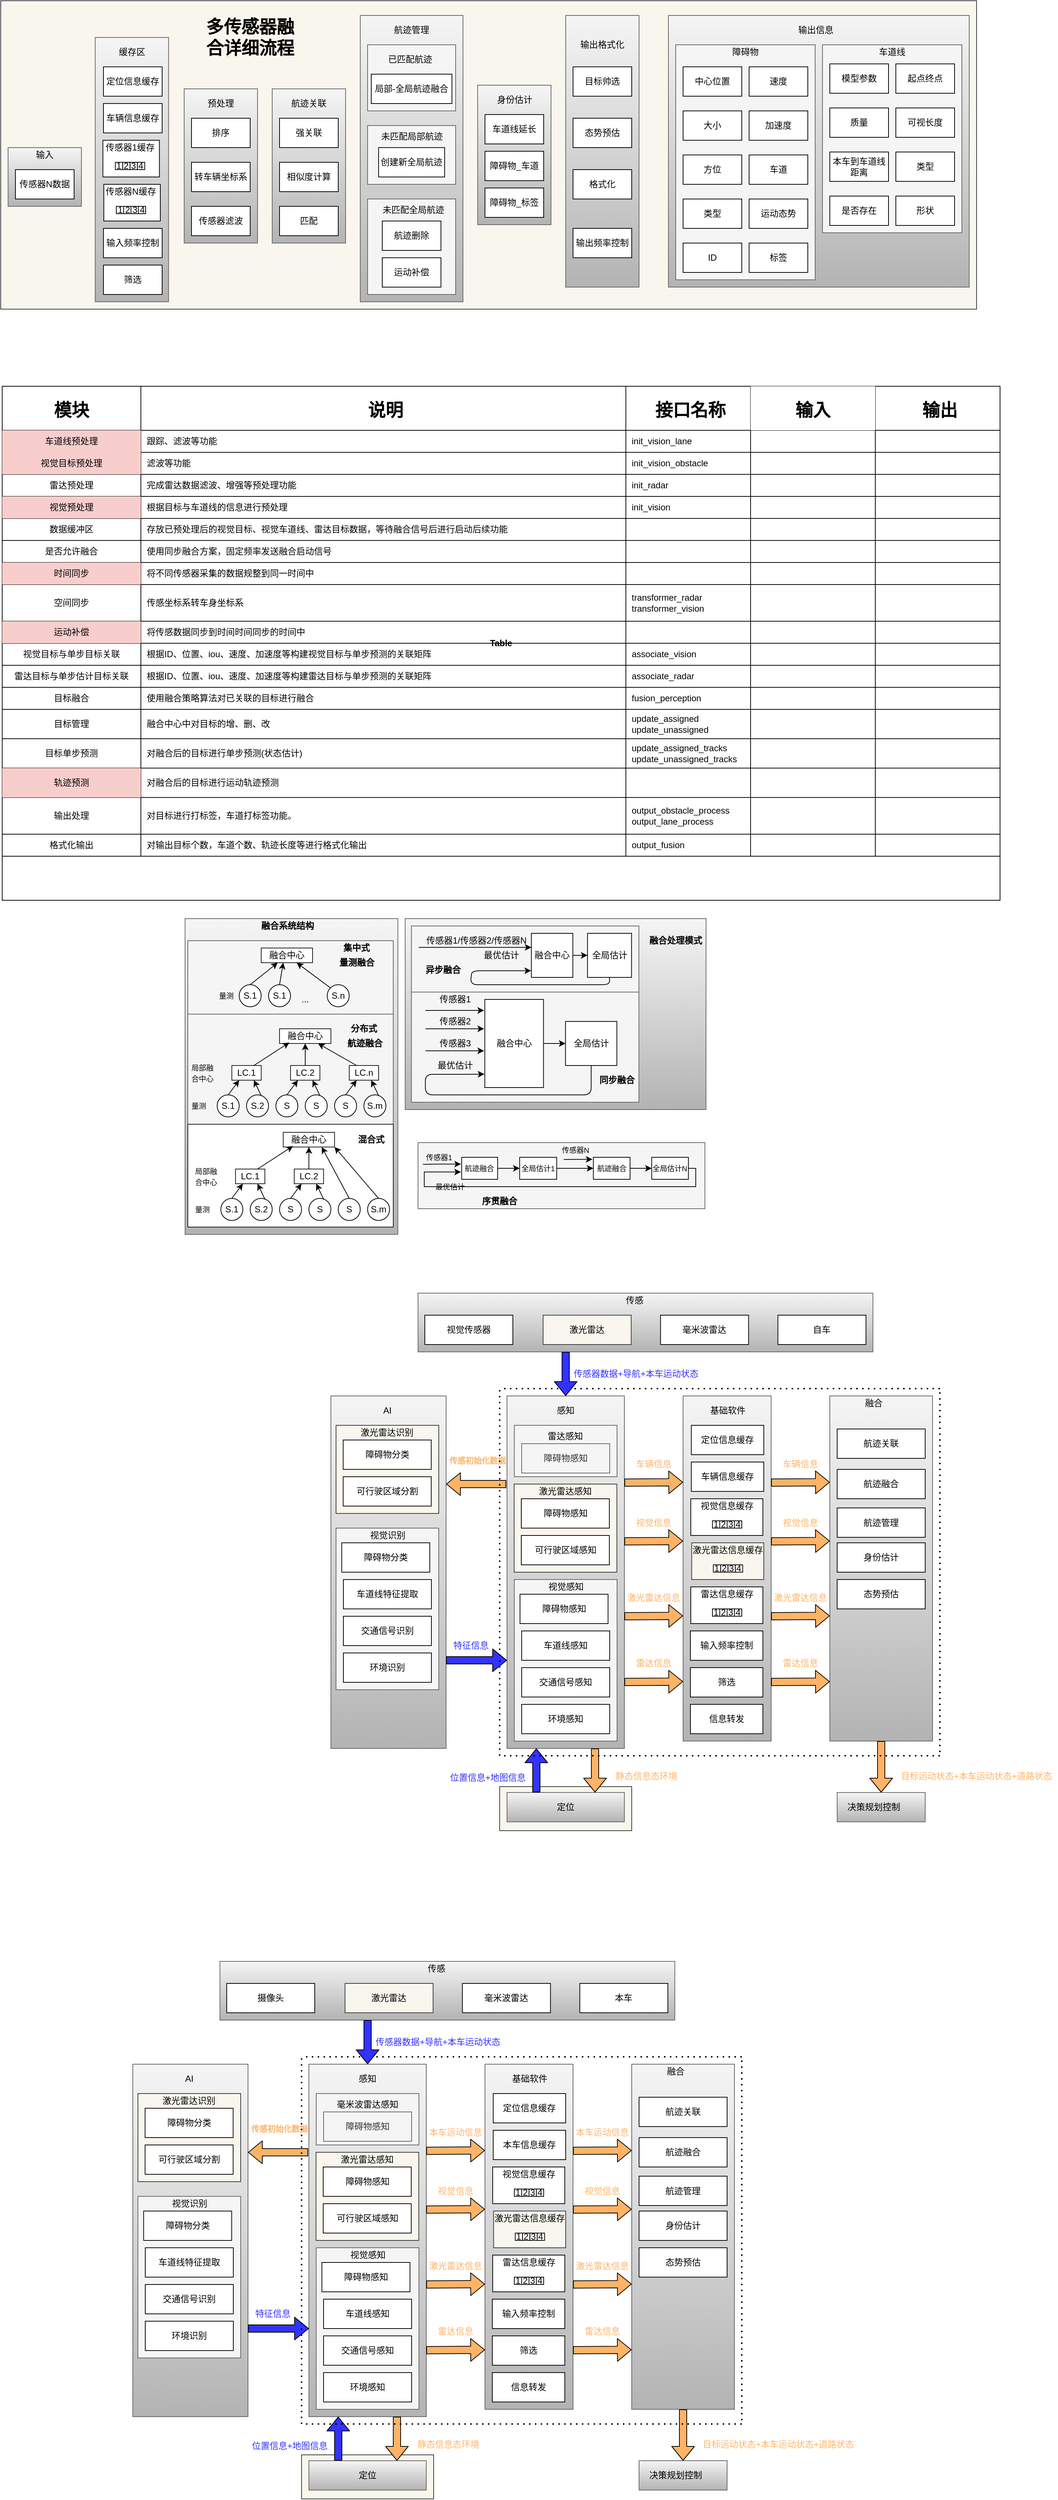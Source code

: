 <mxfile version="14.7.1" type="github">
  <diagram id="tYAOXSe1ugyFTrOcEhq6" name="第 1 页">
    <mxGraphModel dx="1409" dy="733" grid="1" gridSize="10" guides="1" tooltips="1" connect="1" arrows="1" fold="1" page="1" pageScale="1" pageWidth="8000" pageHeight="4681" background="none" math="0" shadow="0">
      <root>
        <mxCell id="0" />
        <mxCell id="1" parent="0" />
        <mxCell id="vSwKoLHCCDqwnG_7eEK1-164" value="" style="rounded=0;whiteSpace=wrap;html=1;fillColor=#f9f7ed;strokeColor=#36393d;" parent="1" vertex="1">
          <mxGeometry x="910" y="2572" width="180" height="60" as="geometry" />
        </mxCell>
        <mxCell id="vSwKoLHCCDqwnG_7eEK1-93" value="" style="rounded=0;whiteSpace=wrap;html=1;gradientColor=#b3b3b3;fillColor=#f5f5f5;strokeColor=#666666;" parent="1" vertex="1">
          <mxGeometry x="680" y="2040" width="157" height="480" as="geometry" />
        </mxCell>
        <mxCell id="vSwKoLHCCDqwnG_7eEK1-66" value="" style="rounded=0;whiteSpace=wrap;html=1;fillColor=#f5f5f5;strokeColor=#666666;gradientColor=#b3b3b3;" parent="1" vertex="1">
          <mxGeometry x="1360" y="2040" width="140" height="470" as="geometry" />
        </mxCell>
        <mxCell id="vSwKoLHCCDqwnG_7eEK1-56" value="" style="rounded=0;whiteSpace=wrap;html=1;fillColor=#f5f5f5;strokeColor=#666666;gradientColor=#b3b3b3;" parent="1" vertex="1">
          <mxGeometry x="1160" y="2040" width="120" height="470" as="geometry" />
        </mxCell>
        <mxCell id="hf7BkqKbFeDIjEsx_IDA-244" value="" style="rounded=0;whiteSpace=wrap;html=1;strokeColor=#666666;gradientColor=#b3b3b3;fillColor=#f5f5f5;" parent="1" vertex="1">
          <mxGeometry x="781.25" y="1390" width="410" height="260" as="geometry" />
        </mxCell>
        <mxCell id="hf7BkqKbFeDIjEsx_IDA-241" value="" style="rounded=0;whiteSpace=wrap;html=1;strokeColor=#666666;gradientColor=#b3b3b3;fillColor=#f5f5f5;" parent="1" vertex="1">
          <mxGeometry x="481.25" y="1390" width="290" height="430" as="geometry" />
        </mxCell>
        <mxCell id="p5pBbZ0yBpqNF_2-EAFT-197" value="Table" style="shape=table;html=1;whiteSpace=wrap;startSize=0;container=1;collapsible=0;childLayout=tableLayout;fixedRows=1;rowLines=0;fontStyle=1;align=center;fontFamily=Helvetica;fontColor=#000000;strokeColor=#000000;strokeWidth=1;" parent="1" vertex="1">
          <mxGeometry x="232" y="665" width="1360" height="700.0" as="geometry" />
        </mxCell>
        <mxCell id="p5pBbZ0yBpqNF_2-EAFT-198" value="" style="shape=partialRectangle;html=1;whiteSpace=wrap;collapsible=0;dropTarget=0;pointerEvents=0;fillColor=none;top=0;left=0;bottom=1;right=0;points=[[0,0.5],[1,0.5]];portConstraint=eastwest;" parent="p5pBbZ0yBpqNF_2-EAFT-197" vertex="1">
          <mxGeometry width="1360" height="60" as="geometry" />
        </mxCell>
        <mxCell id="p5pBbZ0yBpqNF_2-EAFT-199" value="&lt;h1&gt;&lt;font face=&quot;Tahoma&quot;&gt;模块&lt;/font&gt;&lt;/h1&gt;" style="shape=partialRectangle;html=1;whiteSpace=wrap;connectable=0;fillColor=none;top=0;left=0;bottom=0;right=0;overflow=hidden;" parent="p5pBbZ0yBpqNF_2-EAFT-198" vertex="1">
          <mxGeometry width="189" height="60" as="geometry" />
        </mxCell>
        <mxCell id="p5pBbZ0yBpqNF_2-EAFT-200" value="&lt;h1 align=&quot;center&quot;&gt;说明&lt;/h1&gt;" style="shape=partialRectangle;html=1;whiteSpace=wrap;connectable=0;fillColor=none;top=0;left=0;bottom=0;right=0;align=center;spacingLeft=6;overflow=hidden;" parent="p5pBbZ0yBpqNF_2-EAFT-198" vertex="1">
          <mxGeometry x="189" width="661" height="60" as="geometry" />
        </mxCell>
        <mxCell id="p5pBbZ0yBpqNF_2-EAFT-225" value="&lt;h1 align=&quot;center&quot;&gt;接口名称&lt;/h1&gt;" style="shape=partialRectangle;html=1;whiteSpace=wrap;connectable=0;fillColor=none;top=0;left=0;bottom=0;right=0;align=center;spacingLeft=6;overflow=hidden;" parent="p5pBbZ0yBpqNF_2-EAFT-198" vertex="1">
          <mxGeometry x="850" width="170" height="60" as="geometry" />
        </mxCell>
        <mxCell id="p5pBbZ0yBpqNF_2-EAFT-310" value="&lt;h1&gt;输入&lt;/h1&gt;" style="shape=partialRectangle;html=1;whiteSpace=wrap;connectable=0;fillColor=#ffffff;top=0;left=0;bottom=0;right=0;align=center;overflow=hidden;fontStyle=1;strokeWidth=1;startSize=0;fontFamily=Helvetica;" parent="p5pBbZ0yBpqNF_2-EAFT-198" vertex="1">
          <mxGeometry x="1020" width="170" height="60" as="geometry" />
        </mxCell>
        <mxCell id="p5pBbZ0yBpqNF_2-EAFT-292" value="&lt;h1&gt;输出&lt;/h1&gt;" style="shape=partialRectangle;html=1;whiteSpace=wrap;connectable=0;fillColor=none;top=0;left=0;bottom=0;right=0;align=center;spacingLeft=6;overflow=hidden;" parent="p5pBbZ0yBpqNF_2-EAFT-198" vertex="1">
          <mxGeometry x="1190" width="170" height="60" as="geometry" />
        </mxCell>
        <mxCell id="p5pBbZ0yBpqNF_2-EAFT-222" style="shape=partialRectangle;html=1;whiteSpace=wrap;collapsible=0;dropTarget=0;pointerEvents=0;fillColor=none;top=0;left=0;bottom=1;right=0;points=[[0,0.5],[1,0.5]];portConstraint=eastwest;" parent="p5pBbZ0yBpqNF_2-EAFT-197" vertex="1">
          <mxGeometry y="60" width="1360" height="30" as="geometry" />
        </mxCell>
        <mxCell id="p5pBbZ0yBpqNF_2-EAFT-223" value="车道线预处理" style="shape=partialRectangle;html=1;whiteSpace=wrap;connectable=0;fillColor=#f8cecc;top=0;left=0;bottom=0;right=0;overflow=hidden;strokeColor=#b85450;" parent="p5pBbZ0yBpqNF_2-EAFT-222" vertex="1">
          <mxGeometry width="189" height="30" as="geometry" />
        </mxCell>
        <mxCell id="p5pBbZ0yBpqNF_2-EAFT-224" value="跟踪、滤波等功能" style="shape=partialRectangle;html=1;whiteSpace=wrap;connectable=0;fillColor=none;top=0;left=0;bottom=0;right=0;align=left;spacingLeft=6;overflow=hidden;" parent="p5pBbZ0yBpqNF_2-EAFT-222" vertex="1">
          <mxGeometry x="189" width="661" height="30" as="geometry" />
        </mxCell>
        <mxCell id="p5pBbZ0yBpqNF_2-EAFT-226" value="init_vision_lane" style="shape=partialRectangle;html=1;whiteSpace=wrap;connectable=0;fillColor=none;top=0;left=0;bottom=0;right=0;align=left;spacingLeft=6;overflow=hidden;" parent="p5pBbZ0yBpqNF_2-EAFT-222" vertex="1">
          <mxGeometry x="850" width="170" height="30" as="geometry" />
        </mxCell>
        <mxCell id="p5pBbZ0yBpqNF_2-EAFT-311" style="shape=partialRectangle;html=1;whiteSpace=wrap;connectable=0;fillColor=none;top=0;left=0;bottom=0;right=0;align=left;spacingLeft=6;overflow=hidden;" parent="p5pBbZ0yBpqNF_2-EAFT-222" vertex="1">
          <mxGeometry x="1020" width="170" height="30" as="geometry" />
        </mxCell>
        <mxCell id="p5pBbZ0yBpqNF_2-EAFT-293" style="shape=partialRectangle;html=1;whiteSpace=wrap;connectable=0;fillColor=none;top=0;left=0;bottom=0;right=0;align=left;spacingLeft=6;overflow=hidden;" parent="p5pBbZ0yBpqNF_2-EAFT-222" vertex="1">
          <mxGeometry x="1190" width="170" height="30" as="geometry" />
        </mxCell>
        <mxCell id="p5pBbZ0yBpqNF_2-EAFT-219" style="shape=partialRectangle;html=1;whiteSpace=wrap;collapsible=0;dropTarget=0;pointerEvents=0;fillColor=none;top=0;left=0;bottom=1;right=0;points=[[0,0.5],[1,0.5]];portConstraint=eastwest;" parent="p5pBbZ0yBpqNF_2-EAFT-197" vertex="1">
          <mxGeometry y="90" width="1360" height="30" as="geometry" />
        </mxCell>
        <mxCell id="p5pBbZ0yBpqNF_2-EAFT-220" value="视觉目标预处理" style="shape=partialRectangle;html=1;whiteSpace=wrap;connectable=0;fillColor=#f8cecc;top=0;left=0;bottom=0;right=0;overflow=hidden;strokeColor=#b85450;" parent="p5pBbZ0yBpqNF_2-EAFT-219" vertex="1">
          <mxGeometry width="189" height="30" as="geometry" />
        </mxCell>
        <mxCell id="p5pBbZ0yBpqNF_2-EAFT-221" value="滤波等功能" style="shape=partialRectangle;html=1;whiteSpace=wrap;connectable=0;fillColor=none;top=0;left=0;bottom=0;right=0;align=left;spacingLeft=6;overflow=hidden;" parent="p5pBbZ0yBpqNF_2-EAFT-219" vertex="1">
          <mxGeometry x="189" width="661" height="30" as="geometry" />
        </mxCell>
        <mxCell id="p5pBbZ0yBpqNF_2-EAFT-227" value="init_vision_obstacle" style="shape=partialRectangle;html=1;whiteSpace=wrap;connectable=0;fillColor=none;top=0;left=0;bottom=0;right=0;align=left;spacingLeft=6;overflow=hidden;" parent="p5pBbZ0yBpqNF_2-EAFT-219" vertex="1">
          <mxGeometry x="850" width="170" height="30" as="geometry" />
        </mxCell>
        <mxCell id="p5pBbZ0yBpqNF_2-EAFT-312" style="shape=partialRectangle;html=1;whiteSpace=wrap;connectable=0;fillColor=none;top=0;left=0;bottom=0;right=0;align=left;spacingLeft=6;overflow=hidden;" parent="p5pBbZ0yBpqNF_2-EAFT-219" vertex="1">
          <mxGeometry x="1020" width="170" height="30" as="geometry" />
        </mxCell>
        <mxCell id="p5pBbZ0yBpqNF_2-EAFT-294" style="shape=partialRectangle;html=1;whiteSpace=wrap;connectable=0;fillColor=none;top=0;left=0;bottom=0;right=0;align=left;spacingLeft=6;overflow=hidden;" parent="p5pBbZ0yBpqNF_2-EAFT-219" vertex="1">
          <mxGeometry x="1190" width="170" height="30" as="geometry" />
        </mxCell>
        <mxCell id="p5pBbZ0yBpqNF_2-EAFT-216" style="shape=partialRectangle;html=1;whiteSpace=wrap;collapsible=0;dropTarget=0;pointerEvents=0;fillColor=none;top=0;left=0;bottom=1;right=0;points=[[0,0.5],[1,0.5]];portConstraint=eastwest;" parent="p5pBbZ0yBpqNF_2-EAFT-197" vertex="1">
          <mxGeometry y="120" width="1360" height="30" as="geometry" />
        </mxCell>
        <mxCell id="p5pBbZ0yBpqNF_2-EAFT-217" value="雷达预处理" style="shape=partialRectangle;html=1;whiteSpace=wrap;connectable=0;fillColor=none;top=0;left=0;bottom=0;right=0;overflow=hidden;" parent="p5pBbZ0yBpqNF_2-EAFT-216" vertex="1">
          <mxGeometry width="189" height="30" as="geometry" />
        </mxCell>
        <mxCell id="p5pBbZ0yBpqNF_2-EAFT-218" value="完成雷达数据滤波、增强等预处理功能" style="shape=partialRectangle;html=1;whiteSpace=wrap;connectable=0;fillColor=none;top=0;left=0;bottom=0;right=0;align=left;spacingLeft=6;overflow=hidden;" parent="p5pBbZ0yBpqNF_2-EAFT-216" vertex="1">
          <mxGeometry x="189" width="661" height="30" as="geometry" />
        </mxCell>
        <mxCell id="p5pBbZ0yBpqNF_2-EAFT-228" value="init_radar" style="shape=partialRectangle;html=1;whiteSpace=wrap;connectable=0;fillColor=none;top=0;left=0;bottom=0;right=0;align=left;spacingLeft=6;overflow=hidden;" parent="p5pBbZ0yBpqNF_2-EAFT-216" vertex="1">
          <mxGeometry x="850" width="170" height="30" as="geometry" />
        </mxCell>
        <mxCell id="p5pBbZ0yBpqNF_2-EAFT-313" style="shape=partialRectangle;html=1;whiteSpace=wrap;connectable=0;fillColor=none;top=0;left=0;bottom=0;right=0;align=left;spacingLeft=6;overflow=hidden;" parent="p5pBbZ0yBpqNF_2-EAFT-216" vertex="1">
          <mxGeometry x="1020" width="170" height="30" as="geometry" />
        </mxCell>
        <mxCell id="p5pBbZ0yBpqNF_2-EAFT-295" style="shape=partialRectangle;html=1;whiteSpace=wrap;connectable=0;fillColor=none;top=0;left=0;bottom=0;right=0;align=left;spacingLeft=6;overflow=hidden;" parent="p5pBbZ0yBpqNF_2-EAFT-216" vertex="1">
          <mxGeometry x="1190" width="170" height="30" as="geometry" />
        </mxCell>
        <mxCell id="p5pBbZ0yBpqNF_2-EAFT-213" style="shape=partialRectangle;html=1;whiteSpace=wrap;collapsible=0;dropTarget=0;pointerEvents=0;fillColor=none;top=0;left=0;bottom=1;right=0;points=[[0,0.5],[1,0.5]];portConstraint=eastwest;" parent="p5pBbZ0yBpqNF_2-EAFT-197" vertex="1">
          <mxGeometry y="150" width="1360" height="30" as="geometry" />
        </mxCell>
        <mxCell id="p5pBbZ0yBpqNF_2-EAFT-214" value="视觉预处理" style="shape=partialRectangle;html=1;whiteSpace=wrap;connectable=0;fillColor=#f8cecc;top=0;left=0;bottom=0;right=0;overflow=hidden;strokeColor=#b85450;" parent="p5pBbZ0yBpqNF_2-EAFT-213" vertex="1">
          <mxGeometry width="189" height="30" as="geometry" />
        </mxCell>
        <mxCell id="p5pBbZ0yBpqNF_2-EAFT-215" value="根据目标与车道线的信息进行预处理" style="shape=partialRectangle;html=1;whiteSpace=wrap;connectable=0;fillColor=none;top=0;left=0;bottom=0;right=0;align=left;spacingLeft=6;overflow=hidden;" parent="p5pBbZ0yBpqNF_2-EAFT-213" vertex="1">
          <mxGeometry x="189" width="661" height="30" as="geometry" />
        </mxCell>
        <mxCell id="p5pBbZ0yBpqNF_2-EAFT-229" value="init_vision" style="shape=partialRectangle;html=1;whiteSpace=wrap;connectable=0;fillColor=none;top=0;left=0;bottom=0;right=0;align=left;spacingLeft=6;overflow=hidden;" parent="p5pBbZ0yBpqNF_2-EAFT-213" vertex="1">
          <mxGeometry x="850" width="170" height="30" as="geometry" />
        </mxCell>
        <mxCell id="p5pBbZ0yBpqNF_2-EAFT-314" style="shape=partialRectangle;html=1;whiteSpace=wrap;connectable=0;fillColor=none;top=0;left=0;bottom=0;right=0;align=left;spacingLeft=6;overflow=hidden;" parent="p5pBbZ0yBpqNF_2-EAFT-213" vertex="1">
          <mxGeometry x="1020" width="170" height="30" as="geometry" />
        </mxCell>
        <mxCell id="p5pBbZ0yBpqNF_2-EAFT-296" style="shape=partialRectangle;html=1;whiteSpace=wrap;connectable=0;fillColor=none;top=0;left=0;bottom=0;right=0;align=left;spacingLeft=6;overflow=hidden;" parent="p5pBbZ0yBpqNF_2-EAFT-213" vertex="1">
          <mxGeometry x="1190" width="170" height="30" as="geometry" />
        </mxCell>
        <mxCell id="p5pBbZ0yBpqNF_2-EAFT-210" style="shape=partialRectangle;html=1;whiteSpace=wrap;collapsible=0;dropTarget=0;pointerEvents=0;fillColor=none;top=0;left=0;bottom=1;right=0;points=[[0,0.5],[1,0.5]];portConstraint=eastwest;" parent="p5pBbZ0yBpqNF_2-EAFT-197" vertex="1">
          <mxGeometry y="180" width="1360" height="30" as="geometry" />
        </mxCell>
        <mxCell id="p5pBbZ0yBpqNF_2-EAFT-211" value="数据缓冲区" style="shape=partialRectangle;html=1;whiteSpace=wrap;connectable=0;fillColor=none;top=0;left=0;bottom=0;right=0;overflow=hidden;" parent="p5pBbZ0yBpqNF_2-EAFT-210" vertex="1">
          <mxGeometry width="189" height="30" as="geometry" />
        </mxCell>
        <mxCell id="p5pBbZ0yBpqNF_2-EAFT-212" value="存放已预处理后的视觉目标、视觉车道线、雷达目标数据，等待融合信号后进行启动后续功能" style="shape=partialRectangle;html=1;whiteSpace=wrap;connectable=0;fillColor=none;top=0;left=0;bottom=0;right=0;align=left;spacingLeft=6;overflow=hidden;" parent="p5pBbZ0yBpqNF_2-EAFT-210" vertex="1">
          <mxGeometry x="189" width="661" height="30" as="geometry" />
        </mxCell>
        <mxCell id="p5pBbZ0yBpqNF_2-EAFT-230" style="shape=partialRectangle;html=1;whiteSpace=wrap;connectable=0;fillColor=none;top=0;left=0;bottom=0;right=0;align=left;spacingLeft=6;overflow=hidden;" parent="p5pBbZ0yBpqNF_2-EAFT-210" vertex="1">
          <mxGeometry x="850" width="170" height="30" as="geometry" />
        </mxCell>
        <mxCell id="p5pBbZ0yBpqNF_2-EAFT-315" style="shape=partialRectangle;html=1;whiteSpace=wrap;connectable=0;fillColor=none;top=0;left=0;bottom=0;right=0;align=left;spacingLeft=6;overflow=hidden;" parent="p5pBbZ0yBpqNF_2-EAFT-210" vertex="1">
          <mxGeometry x="1020" width="170" height="30" as="geometry" />
        </mxCell>
        <mxCell id="p5pBbZ0yBpqNF_2-EAFT-297" style="shape=partialRectangle;html=1;whiteSpace=wrap;connectable=0;fillColor=none;top=0;left=0;bottom=0;right=0;align=left;spacingLeft=6;overflow=hidden;" parent="p5pBbZ0yBpqNF_2-EAFT-210" vertex="1">
          <mxGeometry x="1190" width="170" height="30" as="geometry" />
        </mxCell>
        <mxCell id="p5pBbZ0yBpqNF_2-EAFT-207" style="shape=partialRectangle;html=1;whiteSpace=wrap;collapsible=0;dropTarget=0;pointerEvents=0;fillColor=none;top=0;left=0;bottom=1;right=0;points=[[0,0.5],[1,0.5]];portConstraint=eastwest;" parent="p5pBbZ0yBpqNF_2-EAFT-197" vertex="1">
          <mxGeometry y="210" width="1360" height="30" as="geometry" />
        </mxCell>
        <mxCell id="p5pBbZ0yBpqNF_2-EAFT-208" value="是否允许融合" style="shape=partialRectangle;html=1;whiteSpace=wrap;connectable=0;fillColor=none;top=0;left=0;bottom=0;right=0;overflow=hidden;" parent="p5pBbZ0yBpqNF_2-EAFT-207" vertex="1">
          <mxGeometry width="189" height="30" as="geometry" />
        </mxCell>
        <mxCell id="p5pBbZ0yBpqNF_2-EAFT-209" value="使用同步融合方案，固定频率发送融合启动信号" style="shape=partialRectangle;html=1;whiteSpace=wrap;connectable=0;fillColor=none;top=0;left=0;bottom=0;right=0;align=left;spacingLeft=6;overflow=hidden;" parent="p5pBbZ0yBpqNF_2-EAFT-207" vertex="1">
          <mxGeometry x="189" width="661" height="30" as="geometry" />
        </mxCell>
        <mxCell id="p5pBbZ0yBpqNF_2-EAFT-231" style="shape=partialRectangle;html=1;whiteSpace=wrap;connectable=0;fillColor=none;top=0;left=0;bottom=0;right=0;align=left;spacingLeft=6;overflow=hidden;" parent="p5pBbZ0yBpqNF_2-EAFT-207" vertex="1">
          <mxGeometry x="850" width="170" height="30" as="geometry" />
        </mxCell>
        <mxCell id="p5pBbZ0yBpqNF_2-EAFT-316" style="shape=partialRectangle;html=1;whiteSpace=wrap;connectable=0;fillColor=none;top=0;left=0;bottom=0;right=0;align=left;spacingLeft=6;overflow=hidden;" parent="p5pBbZ0yBpqNF_2-EAFT-207" vertex="1">
          <mxGeometry x="1020" width="170" height="30" as="geometry" />
        </mxCell>
        <mxCell id="p5pBbZ0yBpqNF_2-EAFT-298" style="shape=partialRectangle;html=1;whiteSpace=wrap;connectable=0;fillColor=none;top=0;left=0;bottom=0;right=0;align=left;spacingLeft=6;overflow=hidden;" parent="p5pBbZ0yBpqNF_2-EAFT-207" vertex="1">
          <mxGeometry x="1190" width="170" height="30" as="geometry" />
        </mxCell>
        <mxCell id="p5pBbZ0yBpqNF_2-EAFT-264" style="shape=partialRectangle;html=1;whiteSpace=wrap;collapsible=0;dropTarget=0;pointerEvents=0;fillColor=none;top=0;left=0;bottom=1;right=0;points=[[0,0.5],[1,0.5]];portConstraint=eastwest;" parent="p5pBbZ0yBpqNF_2-EAFT-197" vertex="1">
          <mxGeometry y="240" width="1360" height="30" as="geometry" />
        </mxCell>
        <mxCell id="p5pBbZ0yBpqNF_2-EAFT-265" value="时间同步" style="shape=partialRectangle;html=1;whiteSpace=wrap;connectable=0;fillColor=#f8cecc;top=0;left=0;bottom=0;right=0;overflow=hidden;strokeColor=#b85450;" parent="p5pBbZ0yBpqNF_2-EAFT-264" vertex="1">
          <mxGeometry width="189" height="30" as="geometry" />
        </mxCell>
        <mxCell id="p5pBbZ0yBpqNF_2-EAFT-266" value="将不同传感器采集的数据规整到同一时间中" style="shape=partialRectangle;html=1;whiteSpace=wrap;connectable=0;fillColor=none;top=0;left=0;bottom=0;right=0;align=left;spacingLeft=6;overflow=hidden;" parent="p5pBbZ0yBpqNF_2-EAFT-264" vertex="1">
          <mxGeometry x="189" width="661" height="30" as="geometry" />
        </mxCell>
        <mxCell id="p5pBbZ0yBpqNF_2-EAFT-267" style="shape=partialRectangle;html=1;whiteSpace=wrap;connectable=0;fillColor=none;top=0;left=0;bottom=0;right=0;align=left;spacingLeft=6;overflow=hidden;" parent="p5pBbZ0yBpqNF_2-EAFT-264" vertex="1">
          <mxGeometry x="850" width="170" height="30" as="geometry" />
        </mxCell>
        <mxCell id="p5pBbZ0yBpqNF_2-EAFT-317" style="shape=partialRectangle;html=1;whiteSpace=wrap;connectable=0;fillColor=none;top=0;left=0;bottom=0;right=0;align=left;spacingLeft=6;overflow=hidden;" parent="p5pBbZ0yBpqNF_2-EAFT-264" vertex="1">
          <mxGeometry x="1020" width="170" height="30" as="geometry" />
        </mxCell>
        <mxCell id="p5pBbZ0yBpqNF_2-EAFT-299" style="shape=partialRectangle;html=1;whiteSpace=wrap;connectable=0;fillColor=none;top=0;left=0;bottom=0;right=0;align=left;spacingLeft=6;overflow=hidden;" parent="p5pBbZ0yBpqNF_2-EAFT-264" vertex="1">
          <mxGeometry x="1190" width="170" height="30" as="geometry" />
        </mxCell>
        <mxCell id="p5pBbZ0yBpqNF_2-EAFT-260" style="shape=partialRectangle;html=1;whiteSpace=wrap;collapsible=0;dropTarget=0;pointerEvents=0;fillColor=none;top=0;left=0;bottom=1;right=0;points=[[0,0.5],[1,0.5]];portConstraint=eastwest;" parent="p5pBbZ0yBpqNF_2-EAFT-197" vertex="1">
          <mxGeometry y="270" width="1360" height="50" as="geometry" />
        </mxCell>
        <mxCell id="p5pBbZ0yBpqNF_2-EAFT-261" value="空间同步" style="shape=partialRectangle;html=1;whiteSpace=wrap;connectable=0;fillColor=none;top=0;left=0;bottom=0;right=0;overflow=hidden;" parent="p5pBbZ0yBpqNF_2-EAFT-260" vertex="1">
          <mxGeometry width="189" height="50" as="geometry" />
        </mxCell>
        <mxCell id="p5pBbZ0yBpqNF_2-EAFT-262" value="传感坐标系转车身坐标系" style="shape=partialRectangle;html=1;whiteSpace=wrap;connectable=0;fillColor=none;top=0;left=0;bottom=0;right=0;align=left;spacingLeft=6;overflow=hidden;" parent="p5pBbZ0yBpqNF_2-EAFT-260" vertex="1">
          <mxGeometry x="189" width="661" height="50" as="geometry" />
        </mxCell>
        <mxCell id="p5pBbZ0yBpqNF_2-EAFT-263" value="&lt;div&gt;transformer_radar&lt;/div&gt;&lt;div&gt;transformer_vision&lt;/div&gt;" style="shape=partialRectangle;html=1;whiteSpace=wrap;connectable=0;fillColor=none;top=0;left=0;bottom=0;right=0;align=left;spacingLeft=6;overflow=hidden;" parent="p5pBbZ0yBpqNF_2-EAFT-260" vertex="1">
          <mxGeometry x="850" width="170" height="50" as="geometry" />
        </mxCell>
        <mxCell id="p5pBbZ0yBpqNF_2-EAFT-318" style="shape=partialRectangle;html=1;whiteSpace=wrap;connectable=0;fillColor=none;top=0;left=0;bottom=0;right=0;align=left;spacingLeft=6;overflow=hidden;" parent="p5pBbZ0yBpqNF_2-EAFT-260" vertex="1">
          <mxGeometry x="1020" width="170" height="50" as="geometry" />
        </mxCell>
        <mxCell id="p5pBbZ0yBpqNF_2-EAFT-300" style="shape=partialRectangle;html=1;whiteSpace=wrap;connectable=0;fillColor=none;top=0;left=0;bottom=0;right=0;align=left;spacingLeft=6;overflow=hidden;" parent="p5pBbZ0yBpqNF_2-EAFT-260" vertex="1">
          <mxGeometry x="1190" width="170" height="50" as="geometry" />
        </mxCell>
        <mxCell id="p5pBbZ0yBpqNF_2-EAFT-256" style="shape=partialRectangle;html=1;whiteSpace=wrap;collapsible=0;dropTarget=0;pointerEvents=0;fillColor=none;top=0;left=0;bottom=1;right=0;points=[[0,0.5],[1,0.5]];portConstraint=eastwest;" parent="p5pBbZ0yBpqNF_2-EAFT-197" vertex="1">
          <mxGeometry y="320" width="1360" height="30" as="geometry" />
        </mxCell>
        <mxCell id="p5pBbZ0yBpqNF_2-EAFT-257" value="运动补偿" style="shape=partialRectangle;html=1;whiteSpace=wrap;connectable=0;fillColor=#f8cecc;top=0;left=0;bottom=0;right=0;overflow=hidden;strokeColor=#b85450;" parent="p5pBbZ0yBpqNF_2-EAFT-256" vertex="1">
          <mxGeometry width="189" height="30" as="geometry" />
        </mxCell>
        <mxCell id="p5pBbZ0yBpqNF_2-EAFT-258" value="将传感数据同步到时间时间同步的时间中" style="shape=partialRectangle;html=1;whiteSpace=wrap;connectable=0;fillColor=none;top=0;left=0;bottom=0;right=0;align=left;spacingLeft=6;overflow=hidden;" parent="p5pBbZ0yBpqNF_2-EAFT-256" vertex="1">
          <mxGeometry x="189" width="661" height="30" as="geometry" />
        </mxCell>
        <mxCell id="p5pBbZ0yBpqNF_2-EAFT-259" style="shape=partialRectangle;html=1;whiteSpace=wrap;connectable=0;fillColor=none;top=0;left=0;bottom=0;right=0;align=left;spacingLeft=6;overflow=hidden;" parent="p5pBbZ0yBpqNF_2-EAFT-256" vertex="1">
          <mxGeometry x="850" width="170" height="30" as="geometry" />
        </mxCell>
        <mxCell id="p5pBbZ0yBpqNF_2-EAFT-319" style="shape=partialRectangle;html=1;whiteSpace=wrap;connectable=0;fillColor=none;top=0;left=0;bottom=0;right=0;align=left;spacingLeft=6;overflow=hidden;" parent="p5pBbZ0yBpqNF_2-EAFT-256" vertex="1">
          <mxGeometry x="1020" width="170" height="30" as="geometry" />
        </mxCell>
        <mxCell id="p5pBbZ0yBpqNF_2-EAFT-301" style="shape=partialRectangle;html=1;whiteSpace=wrap;connectable=0;fillColor=none;top=0;left=0;bottom=0;right=0;align=left;spacingLeft=6;overflow=hidden;" parent="p5pBbZ0yBpqNF_2-EAFT-256" vertex="1">
          <mxGeometry x="1190" width="170" height="30" as="geometry" />
        </mxCell>
        <mxCell id="p5pBbZ0yBpqNF_2-EAFT-252" style="shape=partialRectangle;html=1;whiteSpace=wrap;collapsible=0;dropTarget=0;pointerEvents=0;fillColor=none;top=0;left=0;bottom=1;right=0;points=[[0,0.5],[1,0.5]];portConstraint=eastwest;" parent="p5pBbZ0yBpqNF_2-EAFT-197" vertex="1">
          <mxGeometry y="350" width="1360" height="30" as="geometry" />
        </mxCell>
        <mxCell id="p5pBbZ0yBpqNF_2-EAFT-253" value="视觉目标与单步目标关联" style="shape=partialRectangle;html=1;whiteSpace=wrap;connectable=0;fillColor=none;top=0;left=0;bottom=0;right=0;overflow=hidden;" parent="p5pBbZ0yBpqNF_2-EAFT-252" vertex="1">
          <mxGeometry width="189" height="30" as="geometry" />
        </mxCell>
        <mxCell id="p5pBbZ0yBpqNF_2-EAFT-254" value="根据ID、位置、iou、速度、加速度等构建视觉目标与单步预测的关联矩阵" style="shape=partialRectangle;html=1;whiteSpace=wrap;connectable=0;fillColor=none;top=0;left=0;bottom=0;right=0;align=left;spacingLeft=6;overflow=hidden;" parent="p5pBbZ0yBpqNF_2-EAFT-252" vertex="1">
          <mxGeometry x="189" width="661" height="30" as="geometry" />
        </mxCell>
        <mxCell id="p5pBbZ0yBpqNF_2-EAFT-255" value="associate_vision" style="shape=partialRectangle;html=1;whiteSpace=wrap;connectable=0;fillColor=none;top=0;left=0;bottom=0;right=0;align=left;spacingLeft=6;overflow=hidden;" parent="p5pBbZ0yBpqNF_2-EAFT-252" vertex="1">
          <mxGeometry x="850" width="170" height="30" as="geometry" />
        </mxCell>
        <mxCell id="p5pBbZ0yBpqNF_2-EAFT-320" style="shape=partialRectangle;html=1;whiteSpace=wrap;connectable=0;fillColor=none;top=0;left=0;bottom=0;right=0;align=left;spacingLeft=6;overflow=hidden;" parent="p5pBbZ0yBpqNF_2-EAFT-252" vertex="1">
          <mxGeometry x="1020" width="170" height="30" as="geometry" />
        </mxCell>
        <mxCell id="p5pBbZ0yBpqNF_2-EAFT-302" style="shape=partialRectangle;html=1;whiteSpace=wrap;connectable=0;fillColor=none;top=0;left=0;bottom=0;right=0;align=left;spacingLeft=6;overflow=hidden;" parent="p5pBbZ0yBpqNF_2-EAFT-252" vertex="1">
          <mxGeometry x="1190" width="170" height="30" as="geometry" />
        </mxCell>
        <mxCell id="p5pBbZ0yBpqNF_2-EAFT-248" style="shape=partialRectangle;html=1;whiteSpace=wrap;collapsible=0;dropTarget=0;pointerEvents=0;fillColor=none;top=0;left=0;bottom=1;right=0;points=[[0,0.5],[1,0.5]];portConstraint=eastwest;" parent="p5pBbZ0yBpqNF_2-EAFT-197" vertex="1">
          <mxGeometry y="380" width="1360" height="30" as="geometry" />
        </mxCell>
        <mxCell id="p5pBbZ0yBpqNF_2-EAFT-249" value="雷达目标与单步估计目标关联" style="shape=partialRectangle;html=1;whiteSpace=wrap;connectable=0;fillColor=none;top=0;left=0;bottom=0;right=0;overflow=hidden;" parent="p5pBbZ0yBpqNF_2-EAFT-248" vertex="1">
          <mxGeometry width="189" height="30" as="geometry" />
        </mxCell>
        <mxCell id="p5pBbZ0yBpqNF_2-EAFT-250" value="根据ID、位置、iou、速度、加速度等构建雷达目标与单步预测的关联矩阵" style="shape=partialRectangle;html=1;whiteSpace=wrap;connectable=0;fillColor=none;top=0;left=0;bottom=0;right=0;align=left;spacingLeft=6;overflow=hidden;" parent="p5pBbZ0yBpqNF_2-EAFT-248" vertex="1">
          <mxGeometry x="189" width="661" height="30" as="geometry" />
        </mxCell>
        <mxCell id="p5pBbZ0yBpqNF_2-EAFT-251" value="associate_radar" style="shape=partialRectangle;html=1;whiteSpace=wrap;connectable=0;fillColor=none;top=0;left=0;bottom=0;right=0;align=left;spacingLeft=6;overflow=hidden;" parent="p5pBbZ0yBpqNF_2-EAFT-248" vertex="1">
          <mxGeometry x="850" width="170" height="30" as="geometry" />
        </mxCell>
        <mxCell id="p5pBbZ0yBpqNF_2-EAFT-321" style="shape=partialRectangle;html=1;whiteSpace=wrap;connectable=0;fillColor=none;top=0;left=0;bottom=0;right=0;align=left;spacingLeft=6;overflow=hidden;" parent="p5pBbZ0yBpqNF_2-EAFT-248" vertex="1">
          <mxGeometry x="1020" width="170" height="30" as="geometry" />
        </mxCell>
        <mxCell id="p5pBbZ0yBpqNF_2-EAFT-303" style="shape=partialRectangle;html=1;whiteSpace=wrap;connectable=0;fillColor=none;top=0;left=0;bottom=0;right=0;align=left;spacingLeft=6;overflow=hidden;" parent="p5pBbZ0yBpqNF_2-EAFT-248" vertex="1">
          <mxGeometry x="1190" width="170" height="30" as="geometry" />
        </mxCell>
        <mxCell id="p5pBbZ0yBpqNF_2-EAFT-244" style="shape=partialRectangle;html=1;whiteSpace=wrap;collapsible=0;dropTarget=0;pointerEvents=0;fillColor=none;top=0;left=0;bottom=1;right=0;points=[[0,0.5],[1,0.5]];portConstraint=eastwest;" parent="p5pBbZ0yBpqNF_2-EAFT-197" vertex="1">
          <mxGeometry y="410" width="1360" height="30" as="geometry" />
        </mxCell>
        <mxCell id="p5pBbZ0yBpqNF_2-EAFT-245" value="目标融合" style="shape=partialRectangle;html=1;whiteSpace=wrap;connectable=0;fillColor=none;top=0;left=0;bottom=0;right=0;overflow=hidden;" parent="p5pBbZ0yBpqNF_2-EAFT-244" vertex="1">
          <mxGeometry width="189" height="30" as="geometry" />
        </mxCell>
        <mxCell id="p5pBbZ0yBpqNF_2-EAFT-246" value="使用融合策略算法对已关联的目标进行融合" style="shape=partialRectangle;html=1;whiteSpace=wrap;connectable=0;fillColor=none;top=0;left=0;bottom=0;right=0;align=left;spacingLeft=6;overflow=hidden;" parent="p5pBbZ0yBpqNF_2-EAFT-244" vertex="1">
          <mxGeometry x="189" width="661" height="30" as="geometry" />
        </mxCell>
        <mxCell id="p5pBbZ0yBpqNF_2-EAFT-247" value="fusion_perception" style="shape=partialRectangle;html=1;whiteSpace=wrap;connectable=0;fillColor=none;top=0;left=0;bottom=0;right=0;align=left;spacingLeft=6;overflow=hidden;" parent="p5pBbZ0yBpqNF_2-EAFT-244" vertex="1">
          <mxGeometry x="850" width="170" height="30" as="geometry" />
        </mxCell>
        <mxCell id="p5pBbZ0yBpqNF_2-EAFT-322" style="shape=partialRectangle;html=1;whiteSpace=wrap;connectable=0;fillColor=none;top=0;left=0;bottom=0;right=0;align=left;spacingLeft=6;overflow=hidden;" parent="p5pBbZ0yBpqNF_2-EAFT-244" vertex="1">
          <mxGeometry x="1020" width="170" height="30" as="geometry" />
        </mxCell>
        <mxCell id="p5pBbZ0yBpqNF_2-EAFT-304" style="shape=partialRectangle;html=1;whiteSpace=wrap;connectable=0;fillColor=none;top=0;left=0;bottom=0;right=0;align=left;spacingLeft=6;overflow=hidden;" parent="p5pBbZ0yBpqNF_2-EAFT-244" vertex="1">
          <mxGeometry x="1190" width="170" height="30" as="geometry" />
        </mxCell>
        <mxCell id="p5pBbZ0yBpqNF_2-EAFT-240" style="shape=partialRectangle;html=1;whiteSpace=wrap;collapsible=0;dropTarget=0;pointerEvents=0;fillColor=none;top=0;left=0;bottom=1;right=0;points=[[0,0.5],[1,0.5]];portConstraint=eastwest;" parent="p5pBbZ0yBpqNF_2-EAFT-197" vertex="1">
          <mxGeometry y="440" width="1360" height="40" as="geometry" />
        </mxCell>
        <mxCell id="p5pBbZ0yBpqNF_2-EAFT-241" value="目标管理" style="shape=partialRectangle;html=1;whiteSpace=wrap;connectable=0;fillColor=none;top=0;left=0;bottom=0;right=0;overflow=hidden;" parent="p5pBbZ0yBpqNF_2-EAFT-240" vertex="1">
          <mxGeometry width="189" height="40" as="geometry" />
        </mxCell>
        <mxCell id="p5pBbZ0yBpqNF_2-EAFT-242" value="融合中心中对目标的增、删、改" style="shape=partialRectangle;html=1;whiteSpace=wrap;connectable=0;fillColor=none;top=0;left=0;bottom=0;right=0;align=left;spacingLeft=6;overflow=hidden;" parent="p5pBbZ0yBpqNF_2-EAFT-240" vertex="1">
          <mxGeometry x="189" width="661" height="40" as="geometry" />
        </mxCell>
        <mxCell id="p5pBbZ0yBpqNF_2-EAFT-243" value="&lt;div&gt;update_assigned&lt;/div&gt;&lt;div&gt;update_unassigned&lt;/div&gt;" style="shape=partialRectangle;html=1;whiteSpace=wrap;connectable=0;fillColor=none;top=0;left=0;bottom=0;right=0;align=left;spacingLeft=6;overflow=hidden;" parent="p5pBbZ0yBpqNF_2-EAFT-240" vertex="1">
          <mxGeometry x="850" width="170" height="40" as="geometry" />
        </mxCell>
        <mxCell id="p5pBbZ0yBpqNF_2-EAFT-323" style="shape=partialRectangle;html=1;whiteSpace=wrap;connectable=0;fillColor=none;top=0;left=0;bottom=0;right=0;align=left;spacingLeft=6;overflow=hidden;" parent="p5pBbZ0yBpqNF_2-EAFT-240" vertex="1">
          <mxGeometry x="1020" width="170" height="40" as="geometry" />
        </mxCell>
        <mxCell id="p5pBbZ0yBpqNF_2-EAFT-305" style="shape=partialRectangle;html=1;whiteSpace=wrap;connectable=0;fillColor=none;top=0;left=0;bottom=0;right=0;align=left;spacingLeft=6;overflow=hidden;" parent="p5pBbZ0yBpqNF_2-EAFT-240" vertex="1">
          <mxGeometry x="1190" width="170" height="40" as="geometry" />
        </mxCell>
        <mxCell id="p5pBbZ0yBpqNF_2-EAFT-236" style="shape=partialRectangle;html=1;whiteSpace=wrap;collapsible=0;dropTarget=0;pointerEvents=0;fillColor=none;top=0;left=0;bottom=1;right=0;points=[[0,0.5],[1,0.5]];portConstraint=eastwest;" parent="p5pBbZ0yBpqNF_2-EAFT-197" vertex="1">
          <mxGeometry y="480" width="1360" height="40" as="geometry" />
        </mxCell>
        <mxCell id="p5pBbZ0yBpqNF_2-EAFT-237" value="目标单步预测" style="shape=partialRectangle;html=1;whiteSpace=wrap;connectable=0;fillColor=none;top=0;left=0;bottom=0;right=0;overflow=hidden;" parent="p5pBbZ0yBpqNF_2-EAFT-236" vertex="1">
          <mxGeometry width="189" height="40" as="geometry" />
        </mxCell>
        <mxCell id="p5pBbZ0yBpqNF_2-EAFT-238" value="对融合后的目标进行单步预测(状态估计)" style="shape=partialRectangle;html=1;whiteSpace=wrap;connectable=0;fillColor=none;top=0;left=0;bottom=0;right=0;align=left;spacingLeft=6;overflow=hidden;" parent="p5pBbZ0yBpqNF_2-EAFT-236" vertex="1">
          <mxGeometry x="189" width="661" height="40" as="geometry" />
        </mxCell>
        <mxCell id="p5pBbZ0yBpqNF_2-EAFT-239" value="&lt;div&gt;update_assigned_tracks&lt;/div&gt;&lt;div&gt;update_unassigned_tracks&lt;br&gt;&lt;/div&gt;" style="shape=partialRectangle;html=1;whiteSpace=wrap;connectable=0;fillColor=none;top=0;left=0;bottom=0;right=0;align=left;spacingLeft=6;overflow=hidden;" parent="p5pBbZ0yBpqNF_2-EAFT-236" vertex="1">
          <mxGeometry x="850" width="170" height="40" as="geometry" />
        </mxCell>
        <mxCell id="p5pBbZ0yBpqNF_2-EAFT-324" style="shape=partialRectangle;html=1;whiteSpace=wrap;connectable=0;fillColor=none;top=0;left=0;bottom=0;right=0;align=left;spacingLeft=6;overflow=hidden;" parent="p5pBbZ0yBpqNF_2-EAFT-236" vertex="1">
          <mxGeometry x="1020" width="170" height="40" as="geometry" />
        </mxCell>
        <mxCell id="p5pBbZ0yBpqNF_2-EAFT-306" style="shape=partialRectangle;html=1;whiteSpace=wrap;connectable=0;fillColor=none;top=0;left=0;bottom=0;right=0;align=left;spacingLeft=6;overflow=hidden;" parent="p5pBbZ0yBpqNF_2-EAFT-236" vertex="1">
          <mxGeometry x="1190" width="170" height="40" as="geometry" />
        </mxCell>
        <mxCell id="p5pBbZ0yBpqNF_2-EAFT-288" style="shape=partialRectangle;html=1;whiteSpace=wrap;collapsible=0;dropTarget=0;pointerEvents=0;fillColor=none;top=0;left=0;bottom=1;right=0;points=[[0,0.5],[1,0.5]];portConstraint=eastwest;" parent="p5pBbZ0yBpqNF_2-EAFT-197" vertex="1">
          <mxGeometry y="520" width="1360" height="40" as="geometry" />
        </mxCell>
        <mxCell id="p5pBbZ0yBpqNF_2-EAFT-289" value="轨迹预测" style="shape=partialRectangle;html=1;whiteSpace=wrap;connectable=0;fillColor=#f8cecc;top=0;left=0;bottom=0;right=0;overflow=hidden;strokeColor=#b85450;" parent="p5pBbZ0yBpqNF_2-EAFT-288" vertex="1">
          <mxGeometry width="189" height="40" as="geometry" />
        </mxCell>
        <mxCell id="p5pBbZ0yBpqNF_2-EAFT-290" value="对融合后的目标进行运动轨迹预测" style="shape=partialRectangle;html=1;whiteSpace=wrap;connectable=0;fillColor=none;top=0;left=0;bottom=0;right=0;align=left;spacingLeft=6;overflow=hidden;" parent="p5pBbZ0yBpqNF_2-EAFT-288" vertex="1">
          <mxGeometry x="189" width="661" height="40" as="geometry" />
        </mxCell>
        <mxCell id="p5pBbZ0yBpqNF_2-EAFT-291" style="shape=partialRectangle;html=1;whiteSpace=wrap;connectable=0;fillColor=none;top=0;left=0;bottom=0;right=0;align=left;spacingLeft=6;overflow=hidden;" parent="p5pBbZ0yBpqNF_2-EAFT-288" vertex="1">
          <mxGeometry x="850" width="170" height="40" as="geometry" />
        </mxCell>
        <mxCell id="p5pBbZ0yBpqNF_2-EAFT-325" style="shape=partialRectangle;html=1;whiteSpace=wrap;connectable=0;fillColor=none;top=0;left=0;bottom=0;right=0;align=left;spacingLeft=6;overflow=hidden;" parent="p5pBbZ0yBpqNF_2-EAFT-288" vertex="1">
          <mxGeometry x="1020" width="170" height="40" as="geometry" />
        </mxCell>
        <mxCell id="p5pBbZ0yBpqNF_2-EAFT-307" style="shape=partialRectangle;html=1;whiteSpace=wrap;connectable=0;fillColor=none;top=0;left=0;bottom=0;right=0;align=left;spacingLeft=6;overflow=hidden;" parent="p5pBbZ0yBpqNF_2-EAFT-288" vertex="1">
          <mxGeometry x="1190" width="170" height="40" as="geometry" />
        </mxCell>
        <mxCell id="p5pBbZ0yBpqNF_2-EAFT-232" style="shape=partialRectangle;html=1;whiteSpace=wrap;collapsible=0;dropTarget=0;pointerEvents=0;fillColor=none;top=0;left=0;bottom=1;right=0;points=[[0,0.5],[1,0.5]];portConstraint=eastwest;" parent="p5pBbZ0yBpqNF_2-EAFT-197" vertex="1">
          <mxGeometry y="560" width="1360" height="50" as="geometry" />
        </mxCell>
        <mxCell id="p5pBbZ0yBpqNF_2-EAFT-233" value="输出处理" style="shape=partialRectangle;html=1;whiteSpace=wrap;connectable=0;fillColor=none;top=0;left=0;bottom=0;right=0;overflow=hidden;" parent="p5pBbZ0yBpqNF_2-EAFT-232" vertex="1">
          <mxGeometry width="189" height="50" as="geometry" />
        </mxCell>
        <mxCell id="p5pBbZ0yBpqNF_2-EAFT-234" value="对目标进行打标签，车道打标签功能。" style="shape=partialRectangle;html=1;whiteSpace=wrap;connectable=0;fillColor=none;top=0;left=0;bottom=0;right=0;align=left;spacingLeft=6;overflow=hidden;" parent="p5pBbZ0yBpqNF_2-EAFT-232" vertex="1">
          <mxGeometry x="189" width="661" height="50" as="geometry" />
        </mxCell>
        <mxCell id="p5pBbZ0yBpqNF_2-EAFT-235" value="&lt;div&gt;output_obstacle_process&lt;/div&gt;&lt;div&gt;output_lane_process&lt;/div&gt;" style="shape=partialRectangle;html=1;whiteSpace=wrap;connectable=0;fillColor=none;top=0;left=0;bottom=0;right=0;align=left;spacingLeft=6;overflow=hidden;" parent="p5pBbZ0yBpqNF_2-EAFT-232" vertex="1">
          <mxGeometry x="850" width="170" height="50" as="geometry" />
        </mxCell>
        <mxCell id="p5pBbZ0yBpqNF_2-EAFT-326" style="shape=partialRectangle;html=1;whiteSpace=wrap;connectable=0;fillColor=none;top=0;left=0;bottom=0;right=0;align=left;spacingLeft=6;overflow=hidden;" parent="p5pBbZ0yBpqNF_2-EAFT-232" vertex="1">
          <mxGeometry x="1020" width="170" height="50" as="geometry" />
        </mxCell>
        <mxCell id="p5pBbZ0yBpqNF_2-EAFT-308" style="shape=partialRectangle;html=1;whiteSpace=wrap;connectable=0;fillColor=none;top=0;left=0;bottom=0;right=0;align=left;spacingLeft=6;overflow=hidden;" parent="p5pBbZ0yBpqNF_2-EAFT-232" vertex="1">
          <mxGeometry x="1190" width="170" height="50" as="geometry" />
        </mxCell>
        <mxCell id="p5pBbZ0yBpqNF_2-EAFT-284" style="shape=partialRectangle;html=1;whiteSpace=wrap;collapsible=0;dropTarget=0;pointerEvents=0;fillColor=none;top=0;left=0;bottom=1;right=0;points=[[0,0.5],[1,0.5]];portConstraint=eastwest;" parent="p5pBbZ0yBpqNF_2-EAFT-197" vertex="1">
          <mxGeometry y="610" width="1360" height="30" as="geometry" />
        </mxCell>
        <mxCell id="p5pBbZ0yBpqNF_2-EAFT-285" value="格式化输出" style="shape=partialRectangle;html=1;whiteSpace=wrap;connectable=0;fillColor=none;top=0;left=0;bottom=0;right=0;overflow=hidden;" parent="p5pBbZ0yBpqNF_2-EAFT-284" vertex="1">
          <mxGeometry width="189" height="30" as="geometry" />
        </mxCell>
        <mxCell id="p5pBbZ0yBpqNF_2-EAFT-286" value="对输出目标个数，车道个数、轨迹长度等进行格式化输出" style="shape=partialRectangle;html=1;whiteSpace=wrap;connectable=0;fillColor=none;top=0;left=0;bottom=0;right=0;align=left;spacingLeft=6;overflow=hidden;" parent="p5pBbZ0yBpqNF_2-EAFT-284" vertex="1">
          <mxGeometry x="189" width="661" height="30" as="geometry" />
        </mxCell>
        <mxCell id="p5pBbZ0yBpqNF_2-EAFT-287" value="output_fusion" style="shape=partialRectangle;html=1;whiteSpace=wrap;connectable=0;fillColor=none;top=0;left=0;bottom=0;right=0;align=left;spacingLeft=6;overflow=hidden;" parent="p5pBbZ0yBpqNF_2-EAFT-284" vertex="1">
          <mxGeometry x="850" width="170" height="30" as="geometry" />
        </mxCell>
        <mxCell id="p5pBbZ0yBpqNF_2-EAFT-327" style="shape=partialRectangle;html=1;whiteSpace=wrap;connectable=0;fillColor=none;top=0;left=0;bottom=0;right=0;align=left;spacingLeft=6;overflow=hidden;" parent="p5pBbZ0yBpqNF_2-EAFT-284" vertex="1">
          <mxGeometry x="1020" width="170" height="30" as="geometry" />
        </mxCell>
        <mxCell id="p5pBbZ0yBpqNF_2-EAFT-309" style="shape=partialRectangle;html=1;whiteSpace=wrap;connectable=0;fillColor=none;top=0;left=0;bottom=0;right=0;align=left;spacingLeft=6;overflow=hidden;" parent="p5pBbZ0yBpqNF_2-EAFT-284" vertex="1">
          <mxGeometry x="1190" width="170" height="30" as="geometry" />
        </mxCell>
        <mxCell id="1P6DrTnQSgqbbItH3dGf-345" value="" style="group" parent="1" vertex="1" connectable="0">
          <mxGeometry x="230" y="140" width="1330" height="420" as="geometry" />
        </mxCell>
        <mxCell id="1P6DrTnQSgqbbItH3dGf-346" value="" style="rounded=0;whiteSpace=wrap;html=1;fillColor=#f9f7ed;strokeColor=#36393d;" parent="1P6DrTnQSgqbbItH3dGf-345" vertex="1">
          <mxGeometry width="1330" height="420" as="geometry" />
        </mxCell>
        <mxCell id="1P6DrTnQSgqbbItH3dGf-347" value="" style="group" parent="1P6DrTnQSgqbbItH3dGf-345" vertex="1" connectable="0">
          <mxGeometry x="910" y="20" width="410" height="370" as="geometry" />
        </mxCell>
        <mxCell id="1P6DrTnQSgqbbItH3dGf-348" value="" style="rounded=0;whiteSpace=wrap;html=1;fillColor=#f5f5f5;strokeColor=#666666;gradientColor=#b3b3b3;" parent="1P6DrTnQSgqbbItH3dGf-347" vertex="1">
          <mxGeometry width="410" height="370" as="geometry" />
        </mxCell>
        <mxCell id="1P6DrTnQSgqbbItH3dGf-349" value="" style="rounded=0;whiteSpace=wrap;html=1;fillColor=#f5f5f5;strokeColor=#666666;fontColor=#333333;" parent="1P6DrTnQSgqbbItH3dGf-347" vertex="1">
          <mxGeometry x="210" y="40" width="190" height="256" as="geometry" />
        </mxCell>
        <mxCell id="1P6DrTnQSgqbbItH3dGf-350" value="" style="rounded=0;whiteSpace=wrap;html=1;fillColor=#f5f5f5;strokeColor=#666666;fontColor=#333333;" parent="1P6DrTnQSgqbbItH3dGf-347" vertex="1">
          <mxGeometry x="10" y="40" width="190" height="320" as="geometry" />
        </mxCell>
        <mxCell id="1P6DrTnQSgqbbItH3dGf-351" value="中心位置" style="rounded=0;whiteSpace=wrap;html=1;" parent="1P6DrTnQSgqbbItH3dGf-347" vertex="1">
          <mxGeometry x="20" y="70" width="80" height="40" as="geometry" />
        </mxCell>
        <mxCell id="1P6DrTnQSgqbbItH3dGf-352" value="速度" style="rounded=0;whiteSpace=wrap;html=1;" parent="1P6DrTnQSgqbbItH3dGf-347" vertex="1">
          <mxGeometry x="110" y="70" width="80" height="40" as="geometry" />
        </mxCell>
        <mxCell id="1P6DrTnQSgqbbItH3dGf-353" value="大小" style="rounded=0;whiteSpace=wrap;html=1;" parent="1P6DrTnQSgqbbItH3dGf-347" vertex="1">
          <mxGeometry x="20" y="130" width="80" height="40" as="geometry" />
        </mxCell>
        <mxCell id="1P6DrTnQSgqbbItH3dGf-354" value="方位" style="rounded=0;whiteSpace=wrap;html=1;" parent="1P6DrTnQSgqbbItH3dGf-347" vertex="1">
          <mxGeometry x="20" y="190" width="80" height="40" as="geometry" />
        </mxCell>
        <mxCell id="1P6DrTnQSgqbbItH3dGf-355" value="加速度" style="rounded=0;whiteSpace=wrap;html=1;" parent="1P6DrTnQSgqbbItH3dGf-347" vertex="1">
          <mxGeometry x="110" y="130" width="80" height="40" as="geometry" />
        </mxCell>
        <mxCell id="1P6DrTnQSgqbbItH3dGf-356" value="ID" style="rounded=0;whiteSpace=wrap;html=1;" parent="1P6DrTnQSgqbbItH3dGf-347" vertex="1">
          <mxGeometry x="20" y="310" width="80" height="40" as="geometry" />
        </mxCell>
        <mxCell id="1P6DrTnQSgqbbItH3dGf-357" value="类型" style="rounded=0;whiteSpace=wrap;html=1;" parent="1P6DrTnQSgqbbItH3dGf-347" vertex="1">
          <mxGeometry x="20" y="250" width="80" height="40" as="geometry" />
        </mxCell>
        <mxCell id="1P6DrTnQSgqbbItH3dGf-358" value="运动态势" style="rounded=0;whiteSpace=wrap;html=1;" parent="1P6DrTnQSgqbbItH3dGf-347" vertex="1">
          <mxGeometry x="110" y="250" width="80" height="40" as="geometry" />
        </mxCell>
        <mxCell id="1P6DrTnQSgqbbItH3dGf-359" value="标签" style="rounded=0;whiteSpace=wrap;html=1;" parent="1P6DrTnQSgqbbItH3dGf-347" vertex="1">
          <mxGeometry x="110" y="310" width="80" height="40" as="geometry" />
        </mxCell>
        <mxCell id="1P6DrTnQSgqbbItH3dGf-360" value="车道" style="rounded=0;whiteSpace=wrap;html=1;" parent="1P6DrTnQSgqbbItH3dGf-347" vertex="1">
          <mxGeometry x="110" y="190" width="80" height="40" as="geometry" />
        </mxCell>
        <mxCell id="1P6DrTnQSgqbbItH3dGf-361" value="模型参数" style="rounded=0;whiteSpace=wrap;html=1;" parent="1P6DrTnQSgqbbItH3dGf-347" vertex="1">
          <mxGeometry x="220" y="66" width="80" height="40" as="geometry" />
        </mxCell>
        <mxCell id="1P6DrTnQSgqbbItH3dGf-362" value="起点终点" style="rounded=0;whiteSpace=wrap;html=1;" parent="1P6DrTnQSgqbbItH3dGf-347" vertex="1">
          <mxGeometry x="310" y="66" width="80" height="40" as="geometry" />
        </mxCell>
        <mxCell id="1P6DrTnQSgqbbItH3dGf-363" value="质量" style="rounded=0;whiteSpace=wrap;html=1;" parent="1P6DrTnQSgqbbItH3dGf-347" vertex="1">
          <mxGeometry x="220" y="126" width="80" height="40" as="geometry" />
        </mxCell>
        <mxCell id="1P6DrTnQSgqbbItH3dGf-364" value="可视长度" style="rounded=0;whiteSpace=wrap;html=1;" parent="1P6DrTnQSgqbbItH3dGf-347" vertex="1">
          <mxGeometry x="310" y="126" width="80" height="40" as="geometry" />
        </mxCell>
        <mxCell id="1P6DrTnQSgqbbItH3dGf-365" value="本车到车道线距离" style="rounded=0;whiteSpace=wrap;html=1;" parent="1P6DrTnQSgqbbItH3dGf-347" vertex="1">
          <mxGeometry x="220" y="186" width="80" height="40" as="geometry" />
        </mxCell>
        <mxCell id="1P6DrTnQSgqbbItH3dGf-366" value="类型" style="rounded=0;whiteSpace=wrap;html=1;" parent="1P6DrTnQSgqbbItH3dGf-347" vertex="1">
          <mxGeometry x="310" y="186" width="80" height="40" as="geometry" />
        </mxCell>
        <mxCell id="1P6DrTnQSgqbbItH3dGf-367" value="是否存在" style="rounded=0;whiteSpace=wrap;html=1;" parent="1P6DrTnQSgqbbItH3dGf-347" vertex="1">
          <mxGeometry x="220" y="246" width="80" height="40" as="geometry" />
        </mxCell>
        <mxCell id="1P6DrTnQSgqbbItH3dGf-368" value="形状" style="rounded=0;whiteSpace=wrap;html=1;" parent="1P6DrTnQSgqbbItH3dGf-347" vertex="1">
          <mxGeometry x="310" y="246" width="80" height="40" as="geometry" />
        </mxCell>
        <mxCell id="1P6DrTnQSgqbbItH3dGf-369" value="障碍物" style="text;html=1;strokeColor=none;fillColor=none;align=center;verticalAlign=middle;whiteSpace=wrap;rounded=0;" parent="1P6DrTnQSgqbbItH3dGf-347" vertex="1">
          <mxGeometry x="85" y="40" width="40" height="20" as="geometry" />
        </mxCell>
        <mxCell id="1P6DrTnQSgqbbItH3dGf-370" value="车道线" style="text;html=1;strokeColor=none;fillColor=none;align=center;verticalAlign=middle;whiteSpace=wrap;rounded=0;" parent="1P6DrTnQSgqbbItH3dGf-347" vertex="1">
          <mxGeometry x="285" y="40" width="40" height="20" as="geometry" />
        </mxCell>
        <mxCell id="1P6DrTnQSgqbbItH3dGf-371" value="输出信息" style="text;html=1;strokeColor=none;fillColor=none;align=center;verticalAlign=middle;whiteSpace=wrap;rounded=0;" parent="1P6DrTnQSgqbbItH3dGf-347" vertex="1">
          <mxGeometry x="172" y="10" width="58" height="20" as="geometry" />
        </mxCell>
        <mxCell id="1P6DrTnQSgqbbItH3dGf-372" value="" style="group" parent="1P6DrTnQSgqbbItH3dGf-345" vertex="1" connectable="0">
          <mxGeometry x="490" y="20" width="140" height="390" as="geometry" />
        </mxCell>
        <mxCell id="1P6DrTnQSgqbbItH3dGf-373" value="" style="rounded=0;whiteSpace=wrap;html=1;gradientColor=#b3b3b3;fillColor=#f5f5f5;strokeColor=#666666;" parent="1P6DrTnQSgqbbItH3dGf-372" vertex="1">
          <mxGeometry width="140" height="390" as="geometry" />
        </mxCell>
        <mxCell id="1P6DrTnQSgqbbItH3dGf-374" value="" style="group" parent="1P6DrTnQSgqbbItH3dGf-372" vertex="1" connectable="0">
          <mxGeometry x="10" y="10" width="120" height="370" as="geometry" />
        </mxCell>
        <mxCell id="1P6DrTnQSgqbbItH3dGf-375" value="航迹管理" style="text;html=1;strokeColor=none;fillColor=none;align=center;verticalAlign=middle;whiteSpace=wrap;rounded=0;" parent="1P6DrTnQSgqbbItH3dGf-374" vertex="1">
          <mxGeometry x="25" width="70" height="20" as="geometry" />
        </mxCell>
        <mxCell id="1P6DrTnQSgqbbItH3dGf-376" value="" style="group" parent="1P6DrTnQSgqbbItH3dGf-374" vertex="1" connectable="0">
          <mxGeometry y="140" width="120" height="210" as="geometry" />
        </mxCell>
        <mxCell id="1P6DrTnQSgqbbItH3dGf-377" value="" style="rounded=0;whiteSpace=wrap;html=1;fillColor=#f5f5f5;strokeColor=#666666;fontColor=#333333;" parent="1P6DrTnQSgqbbItH3dGf-376" vertex="1">
          <mxGeometry width="120" height="80" as="geometry" />
        </mxCell>
        <mxCell id="1P6DrTnQSgqbbItH3dGf-378" value="创建新全局航迹" style="rounded=0;whiteSpace=wrap;html=1;" parent="1P6DrTnQSgqbbItH3dGf-376" vertex="1">
          <mxGeometry x="15" y="30" width="90" height="40" as="geometry" />
        </mxCell>
        <mxCell id="1P6DrTnQSgqbbItH3dGf-379" value="未匹配局部航迹" style="text;html=1;strokeColor=none;fillColor=none;align=center;verticalAlign=middle;whiteSpace=wrap;rounded=0;" parent="1P6DrTnQSgqbbItH3dGf-376" vertex="1">
          <mxGeometry x="12.5" width="95" height="30" as="geometry" />
        </mxCell>
        <mxCell id="1P6DrTnQSgqbbItH3dGf-380" value="" style="group" parent="1P6DrTnQSgqbbItH3dGf-374" vertex="1" connectable="0">
          <mxGeometry y="30" width="120" height="90" as="geometry" />
        </mxCell>
        <mxCell id="1P6DrTnQSgqbbItH3dGf-381" value="" style="rounded=0;whiteSpace=wrap;html=1;fillColor=#f5f5f5;strokeColor=#666666;fontColor=#333333;" parent="1P6DrTnQSgqbbItH3dGf-380" vertex="1">
          <mxGeometry width="120" height="90" as="geometry" />
        </mxCell>
        <mxCell id="1P6DrTnQSgqbbItH3dGf-382" value="局部-全局航迹融合" style="rounded=0;whiteSpace=wrap;html=1;" parent="1P6DrTnQSgqbbItH3dGf-380" vertex="1">
          <mxGeometry x="5" y="40" width="110" height="40" as="geometry" />
        </mxCell>
        <mxCell id="1P6DrTnQSgqbbItH3dGf-383" value="已匹配航迹" style="text;html=1;strokeColor=none;fillColor=none;align=center;verticalAlign=middle;whiteSpace=wrap;rounded=0;" parent="1P6DrTnQSgqbbItH3dGf-380" vertex="1">
          <mxGeometry x="17.5" y="10" width="80" height="20" as="geometry" />
        </mxCell>
        <mxCell id="1P6DrTnQSgqbbItH3dGf-384" value="" style="group" parent="1P6DrTnQSgqbbItH3dGf-374" vertex="1" connectable="0">
          <mxGeometry y="240" width="120" height="130" as="geometry" />
        </mxCell>
        <mxCell id="1P6DrTnQSgqbbItH3dGf-385" value="" style="rounded=0;whiteSpace=wrap;html=1;fillColor=#f5f5f5;strokeColor=#666666;fontColor=#333333;" parent="1P6DrTnQSgqbbItH3dGf-384" vertex="1">
          <mxGeometry width="120" height="130" as="geometry" />
        </mxCell>
        <mxCell id="1P6DrTnQSgqbbItH3dGf-386" value="航迹删除" style="rounded=0;whiteSpace=wrap;html=1;" parent="1P6DrTnQSgqbbItH3dGf-384" vertex="1">
          <mxGeometry x="20" y="30" width="80" height="40" as="geometry" />
        </mxCell>
        <mxCell id="1P6DrTnQSgqbbItH3dGf-387" value="未匹配全局航迹" style="text;html=1;strokeColor=none;fillColor=none;align=center;verticalAlign=middle;whiteSpace=wrap;rounded=0;" parent="1P6DrTnQSgqbbItH3dGf-384" vertex="1">
          <mxGeometry x="15" width="95" height="30" as="geometry" />
        </mxCell>
        <mxCell id="1P6DrTnQSgqbbItH3dGf-388" value="运动补偿" style="rounded=0;whiteSpace=wrap;html=1;" parent="1P6DrTnQSgqbbItH3dGf-384" vertex="1">
          <mxGeometry x="20" y="80" width="80" height="40" as="geometry" />
        </mxCell>
        <mxCell id="1P6DrTnQSgqbbItH3dGf-389" value="" style="group" parent="1P6DrTnQSgqbbItH3dGf-345" vertex="1" connectable="0">
          <mxGeometry x="370" y="120" width="100" height="210" as="geometry" />
        </mxCell>
        <mxCell id="1P6DrTnQSgqbbItH3dGf-390" value="" style="rounded=0;whiteSpace=wrap;html=1;gradientColor=#b3b3b3;fillColor=#f5f5f5;strokeColor=#666666;" parent="1P6DrTnQSgqbbItH3dGf-389" vertex="1">
          <mxGeometry width="100" height="210" as="geometry" />
        </mxCell>
        <mxCell id="1P6DrTnQSgqbbItH3dGf-391" value="强关联" style="rounded=0;whiteSpace=wrap;html=1;" parent="1P6DrTnQSgqbbItH3dGf-389" vertex="1">
          <mxGeometry x="10" y="40" width="80" height="40" as="geometry" />
        </mxCell>
        <mxCell id="1P6DrTnQSgqbbItH3dGf-392" value="相似度计算" style="rounded=0;whiteSpace=wrap;html=1;" parent="1P6DrTnQSgqbbItH3dGf-389" vertex="1">
          <mxGeometry x="10" y="100" width="80" height="40" as="geometry" />
        </mxCell>
        <mxCell id="1P6DrTnQSgqbbItH3dGf-393" value="匹配" style="rounded=0;whiteSpace=wrap;html=1;" parent="1P6DrTnQSgqbbItH3dGf-389" vertex="1">
          <mxGeometry x="10" y="160" width="80" height="40" as="geometry" />
        </mxCell>
        <mxCell id="1P6DrTnQSgqbbItH3dGf-394" value="航迹关联" style="text;html=1;strokeColor=none;fillColor=none;align=center;verticalAlign=middle;whiteSpace=wrap;rounded=0;" parent="1P6DrTnQSgqbbItH3dGf-389" vertex="1">
          <mxGeometry x="25" y="10" width="50" height="20" as="geometry" />
        </mxCell>
        <mxCell id="1P6DrTnQSgqbbItH3dGf-399" value="" style="group" parent="1P6DrTnQSgqbbItH3dGf-345" vertex="1" connectable="0">
          <mxGeometry x="10" y="200" width="100" height="80" as="geometry" />
        </mxCell>
        <mxCell id="1P6DrTnQSgqbbItH3dGf-400" value="" style="rounded=0;whiteSpace=wrap;html=1;gradientColor=#b3b3b3;fillColor=#f5f5f5;strokeColor=#666666;" parent="1P6DrTnQSgqbbItH3dGf-399" vertex="1">
          <mxGeometry width="100" height="80" as="geometry" />
        </mxCell>
        <mxCell id="1P6DrTnQSgqbbItH3dGf-401" value="传感器N数据" style="rounded=0;whiteSpace=wrap;html=1;" parent="1P6DrTnQSgqbbItH3dGf-399" vertex="1">
          <mxGeometry x="10" y="30" width="80" height="40" as="geometry" />
        </mxCell>
        <mxCell id="1P6DrTnQSgqbbItH3dGf-402" value="输入" style="text;html=1;strokeColor=none;fillColor=none;align=center;verticalAlign=middle;whiteSpace=wrap;rounded=0;" parent="1P6DrTnQSgqbbItH3dGf-399" vertex="1">
          <mxGeometry x="30" width="40" height="20" as="geometry" />
        </mxCell>
        <mxCell id="1P6DrTnQSgqbbItH3dGf-403" value="" style="group" parent="1P6DrTnQSgqbbItH3dGf-345" vertex="1" connectable="0">
          <mxGeometry x="650" y="115" width="100" height="190" as="geometry" />
        </mxCell>
        <mxCell id="1P6DrTnQSgqbbItH3dGf-404" value="" style="group;gradientColor=#b3b3b3;fillColor=#f5f5f5;strokeColor=#666666;container=0;" parent="1P6DrTnQSgqbbItH3dGf-403" vertex="1" connectable="0">
          <mxGeometry width="100" height="190" as="geometry" />
        </mxCell>
        <mxCell id="1P6DrTnQSgqbbItH3dGf-405" value="障碍物_标签" style="rounded=0;whiteSpace=wrap;html=1;" parent="1P6DrTnQSgqbbItH3dGf-403" vertex="1">
          <mxGeometry x="10" y="140" width="80" height="40" as="geometry" />
        </mxCell>
        <mxCell id="1P6DrTnQSgqbbItH3dGf-406" value="车道线延长" style="rounded=0;whiteSpace=wrap;html=1;" parent="1P6DrTnQSgqbbItH3dGf-403" vertex="1">
          <mxGeometry x="10" y="40" width="80" height="40" as="geometry" />
        </mxCell>
        <mxCell id="1P6DrTnQSgqbbItH3dGf-407" value="障碍物_车道" style="rounded=0;whiteSpace=wrap;html=1;" parent="1P6DrTnQSgqbbItH3dGf-403" vertex="1">
          <mxGeometry x="10" y="90" width="80" height="40" as="geometry" />
        </mxCell>
        <mxCell id="1P6DrTnQSgqbbItH3dGf-408" value="身份估计" style="text;html=1;strokeColor=none;fillColor=none;align=center;verticalAlign=middle;whiteSpace=wrap;rounded=0;" parent="1P6DrTnQSgqbbItH3dGf-403" vertex="1">
          <mxGeometry x="17.702" y="10" width="64.596" height="20" as="geometry" />
        </mxCell>
        <mxCell id="1P6DrTnQSgqbbItH3dGf-409" value="" style="group" parent="1P6DrTnQSgqbbItH3dGf-345" vertex="1" connectable="0">
          <mxGeometry x="770" y="20" width="100" height="370" as="geometry" />
        </mxCell>
        <mxCell id="1P6DrTnQSgqbbItH3dGf-410" value="" style="group;gradientColor=#b3b3b3;fillColor=#f5f5f5;strokeColor=#666666;container=0;" parent="1P6DrTnQSgqbbItH3dGf-409" vertex="1" connectable="0">
          <mxGeometry width="100" height="370" as="geometry" />
        </mxCell>
        <mxCell id="1P6DrTnQSgqbbItH3dGf-411" value="输出频率控制" style="rounded=0;whiteSpace=wrap;html=1;" parent="1P6DrTnQSgqbbItH3dGf-409" vertex="1">
          <mxGeometry x="10" y="290" width="80" height="40" as="geometry" />
        </mxCell>
        <mxCell id="1P6DrTnQSgqbbItH3dGf-412" value="目标帅选" style="rounded=0;whiteSpace=wrap;html=1;" parent="1P6DrTnQSgqbbItH3dGf-409" vertex="1">
          <mxGeometry x="10" y="70" width="80" height="40" as="geometry" />
        </mxCell>
        <mxCell id="1P6DrTnQSgqbbItH3dGf-413" value="态势预估" style="rounded=0;whiteSpace=wrap;html=1;" parent="1P6DrTnQSgqbbItH3dGf-409" vertex="1">
          <mxGeometry x="10" y="140" width="80" height="40" as="geometry" />
        </mxCell>
        <mxCell id="1P6DrTnQSgqbbItH3dGf-414" value="格式化" style="rounded=0;whiteSpace=wrap;html=1;" parent="1P6DrTnQSgqbbItH3dGf-409" vertex="1">
          <mxGeometry x="10" y="210" width="80" height="40" as="geometry" />
        </mxCell>
        <mxCell id="1P6DrTnQSgqbbItH3dGf-415" value="输出格式化" style="text;html=1;strokeColor=none;fillColor=none;align=center;verticalAlign=middle;whiteSpace=wrap;rounded=0;" parent="1P6DrTnQSgqbbItH3dGf-409" vertex="1">
          <mxGeometry x="15" y="30" width="70" height="20" as="geometry" />
        </mxCell>
        <mxCell id="1P6DrTnQSgqbbItH3dGf-437" value="&lt;h1&gt;&lt;b&gt;多传感器融合详细流程&lt;/b&gt;&lt;/h1&gt;" style="text;html=1;strokeColor=none;fillColor=none;align=center;verticalAlign=middle;whiteSpace=wrap;rounded=0;" parent="1P6DrTnQSgqbbItH3dGf-345" vertex="1">
          <mxGeometry x="270" y="40" width="140" height="20" as="geometry" />
        </mxCell>
        <mxCell id="cy2Hmw9-imkMyxEh16AZ-3" value="" style="group" parent="1P6DrTnQSgqbbItH3dGf-345" vertex="1" connectable="0">
          <mxGeometry x="250" y="120" width="100" height="210" as="geometry" />
        </mxCell>
        <mxCell id="1P6DrTnQSgqbbItH3dGf-396" value="" style="rounded=0;whiteSpace=wrap;html=1;gradientColor=#b3b3b3;fillColor=#f5f5f5;strokeColor=#666666;" parent="cy2Hmw9-imkMyxEh16AZ-3" vertex="1">
          <mxGeometry width="100" height="210" as="geometry" />
        </mxCell>
        <mxCell id="1P6DrTnQSgqbbItH3dGf-397" value="转车辆坐标系" style="rounded=0;whiteSpace=wrap;html=1;" parent="cy2Hmw9-imkMyxEh16AZ-3" vertex="1">
          <mxGeometry x="10" y="100" width="80" height="40" as="geometry" />
        </mxCell>
        <mxCell id="1P6DrTnQSgqbbItH3dGf-398" value="预处理" style="text;html=1;strokeColor=none;fillColor=none;align=center;verticalAlign=middle;whiteSpace=wrap;rounded=0;" parent="cy2Hmw9-imkMyxEh16AZ-3" vertex="1">
          <mxGeometry x="25" y="10" width="50" height="20" as="geometry" />
        </mxCell>
        <mxCell id="cy2Hmw9-imkMyxEh16AZ-1" value="传感器滤波" style="rounded=0;whiteSpace=wrap;html=1;" parent="cy2Hmw9-imkMyxEh16AZ-3" vertex="1">
          <mxGeometry x="10" y="160" width="80" height="40" as="geometry" />
        </mxCell>
        <mxCell id="cy2Hmw9-imkMyxEh16AZ-2" value="排序" style="rounded=0;whiteSpace=wrap;html=1;" parent="cy2Hmw9-imkMyxEh16AZ-3" vertex="1">
          <mxGeometry x="10" y="40" width="80" height="40" as="geometry" />
        </mxCell>
        <mxCell id="cy2Hmw9-imkMyxEh16AZ-103" value="" style="group" parent="1P6DrTnQSgqbbItH3dGf-345" vertex="1" connectable="0">
          <mxGeometry x="128.75" y="50" width="100" height="360" as="geometry" />
        </mxCell>
        <mxCell id="1P6DrTnQSgqbbItH3dGf-417" value="" style="group;gradientColor=#b3b3b3;fillColor=#f5f5f5;strokeColor=#666666;container=0;" parent="cy2Hmw9-imkMyxEh16AZ-103" vertex="1" connectable="0">
          <mxGeometry width="100" height="360" as="geometry" />
        </mxCell>
        <mxCell id="1P6DrTnQSgqbbItH3dGf-418" value="" style="group" parent="cy2Hmw9-imkMyxEh16AZ-103" vertex="1" connectable="0">
          <mxGeometry x="10" y="140" width="82.5" height="50" as="geometry" />
        </mxCell>
        <mxCell id="1P6DrTnQSgqbbItH3dGf-419" value="" style="rounded=0;whiteSpace=wrap;html=1;" parent="1P6DrTnQSgqbbItH3dGf-418" vertex="1">
          <mxGeometry x="0.5" width="77" height="50" as="geometry" />
        </mxCell>
        <mxCell id="1P6DrTnQSgqbbItH3dGf-420" value="" style="group" parent="1P6DrTnQSgqbbItH3dGf-418" vertex="1" connectable="0">
          <mxGeometry x="17.5" y="30" width="65" height="20" as="geometry" />
        </mxCell>
        <mxCell id="1P6DrTnQSgqbbItH3dGf-421" value="1" style="rounded=0;whiteSpace=wrap;html=1;" parent="1P6DrTnQSgqbbItH3dGf-420" vertex="1">
          <mxGeometry width="10" height="10" as="geometry" />
        </mxCell>
        <mxCell id="1P6DrTnQSgqbbItH3dGf-422" value="2" style="rounded=0;whiteSpace=wrap;html=1;" parent="1P6DrTnQSgqbbItH3dGf-420" vertex="1">
          <mxGeometry x="10" width="10" height="10" as="geometry" />
        </mxCell>
        <mxCell id="1P6DrTnQSgqbbItH3dGf-423" value="3" style="rounded=0;whiteSpace=wrap;html=1;" parent="1P6DrTnQSgqbbItH3dGf-420" vertex="1">
          <mxGeometry x="20" width="10" height="10" as="geometry" />
        </mxCell>
        <mxCell id="1P6DrTnQSgqbbItH3dGf-424" value="4" style="rounded=0;whiteSpace=wrap;html=1;" parent="1P6DrTnQSgqbbItH3dGf-420" vertex="1">
          <mxGeometry x="30" width="10" height="10" as="geometry" />
        </mxCell>
        <mxCell id="1P6DrTnQSgqbbItH3dGf-425" value="传感器1缓存" style="text;html=1;strokeColor=none;fillColor=none;align=center;verticalAlign=middle;whiteSpace=wrap;rounded=0;" parent="1P6DrTnQSgqbbItH3dGf-418" vertex="1">
          <mxGeometry width="75" height="20" as="geometry" />
        </mxCell>
        <mxCell id="1P6DrTnQSgqbbItH3dGf-426" value="" style="group" parent="cy2Hmw9-imkMyxEh16AZ-103" vertex="1" connectable="0">
          <mxGeometry x="11.25" y="200" width="82.5" height="50" as="geometry" />
        </mxCell>
        <mxCell id="1P6DrTnQSgqbbItH3dGf-427" value="" style="rounded=0;whiteSpace=wrap;html=1;" parent="1P6DrTnQSgqbbItH3dGf-426" vertex="1">
          <mxGeometry x="0.5" width="77" height="50" as="geometry" />
        </mxCell>
        <mxCell id="1P6DrTnQSgqbbItH3dGf-428" value="" style="group" parent="1P6DrTnQSgqbbItH3dGf-426" vertex="1" connectable="0">
          <mxGeometry x="17.5" y="30" width="65" height="20" as="geometry" />
        </mxCell>
        <mxCell id="1P6DrTnQSgqbbItH3dGf-429" value="1" style="rounded=0;whiteSpace=wrap;html=1;" parent="1P6DrTnQSgqbbItH3dGf-428" vertex="1">
          <mxGeometry width="10" height="10" as="geometry" />
        </mxCell>
        <mxCell id="1P6DrTnQSgqbbItH3dGf-430" value="2" style="rounded=0;whiteSpace=wrap;html=1;" parent="1P6DrTnQSgqbbItH3dGf-428" vertex="1">
          <mxGeometry x="10" width="10" height="10" as="geometry" />
        </mxCell>
        <mxCell id="1P6DrTnQSgqbbItH3dGf-431" value="3" style="rounded=0;whiteSpace=wrap;html=1;" parent="1P6DrTnQSgqbbItH3dGf-428" vertex="1">
          <mxGeometry x="20" width="10" height="10" as="geometry" />
        </mxCell>
        <mxCell id="1P6DrTnQSgqbbItH3dGf-432" value="4" style="rounded=0;whiteSpace=wrap;html=1;" parent="1P6DrTnQSgqbbItH3dGf-428" vertex="1">
          <mxGeometry x="30" width="10" height="10" as="geometry" />
        </mxCell>
        <mxCell id="1P6DrTnQSgqbbItH3dGf-433" value="传感器N缓存" style="text;html=1;strokeColor=none;fillColor=none;align=center;verticalAlign=middle;whiteSpace=wrap;rounded=0;" parent="1P6DrTnQSgqbbItH3dGf-426" vertex="1">
          <mxGeometry width="75" height="20" as="geometry" />
        </mxCell>
        <mxCell id="1P6DrTnQSgqbbItH3dGf-434" value="输入频率控制" style="rounded=0;whiteSpace=wrap;html=1;" parent="cy2Hmw9-imkMyxEh16AZ-103" vertex="1">
          <mxGeometry x="11.25" y="260" width="80" height="40" as="geometry" />
        </mxCell>
        <mxCell id="1P6DrTnQSgqbbItH3dGf-435" value="筛选" style="rounded=0;whiteSpace=wrap;html=1;" parent="cy2Hmw9-imkMyxEh16AZ-103" vertex="1">
          <mxGeometry x="11.25" y="310" width="80" height="40" as="geometry" />
        </mxCell>
        <mxCell id="1P6DrTnQSgqbbItH3dGf-436" value="缓存区" style="text;html=1;strokeColor=none;fillColor=none;align=center;verticalAlign=middle;whiteSpace=wrap;rounded=0;" parent="cy2Hmw9-imkMyxEh16AZ-103" vertex="1">
          <mxGeometry x="30" y="10" width="40" height="20" as="geometry" />
        </mxCell>
        <mxCell id="cy2Hmw9-imkMyxEh16AZ-6" value="车辆信息缓存" style="rounded=0;whiteSpace=wrap;html=1;" parent="cy2Hmw9-imkMyxEh16AZ-103" vertex="1">
          <mxGeometry x="11.25" y="90" width="80" height="40" as="geometry" />
        </mxCell>
        <mxCell id="cy2Hmw9-imkMyxEh16AZ-102" value="定位信息缓存" style="rounded=0;whiteSpace=wrap;html=1;" parent="cy2Hmw9-imkMyxEh16AZ-103" vertex="1">
          <mxGeometry x="11.25" y="40" width="80" height="40" as="geometry" />
        </mxCell>
        <mxCell id="hf7BkqKbFeDIjEsx_IDA-33" value="" style="group" parent="1" vertex="1" connectable="0">
          <mxGeometry x="789.75" y="1400" width="310" height="90" as="geometry" />
        </mxCell>
        <mxCell id="hf7BkqKbFeDIjEsx_IDA-30" value="" style="rounded=0;whiteSpace=wrap;html=1;fillColor=#f5f5f5;strokeColor=#666666;fontColor=#333333;" parent="hf7BkqKbFeDIjEsx_IDA-33" vertex="1">
          <mxGeometry width="310" height="90" as="geometry" />
        </mxCell>
        <mxCell id="1P6DrTnQSgqbbItH3dGf-104" value="融合中心" style="rounded=0;whiteSpace=wrap;html=1;" parent="hf7BkqKbFeDIjEsx_IDA-33" vertex="1">
          <mxGeometry x="163.5" y="10" width="56.5" height="60" as="geometry" />
        </mxCell>
        <mxCell id="1P6DrTnQSgqbbItH3dGf-105" value="" style="endArrow=classic;html=1;" parent="hf7BkqKbFeDIjEsx_IDA-33" edge="1">
          <mxGeometry x="44.5" y="-25.83" width="50" height="50" as="geometry">
            <mxPoint x="10" y="29.17" as="sourcePoint" />
            <mxPoint x="163.5" y="29.17" as="targetPoint" />
            <Array as="points">
              <mxPoint x="123.5" y="29.17" />
            </Array>
          </mxGeometry>
        </mxCell>
        <mxCell id="1P6DrTnQSgqbbItH3dGf-106" value="全局估计" style="rounded=0;whiteSpace=wrap;html=1;" parent="hf7BkqKbFeDIjEsx_IDA-33" vertex="1">
          <mxGeometry x="240" y="10" width="60" height="60" as="geometry" />
        </mxCell>
        <mxCell id="1P6DrTnQSgqbbItH3dGf-107" style="edgeStyle=orthogonalEdgeStyle;rounded=0;orthogonalLoop=1;jettySize=auto;html=1;entryX=0;entryY=0.5;entryDx=0;entryDy=0;" parent="hf7BkqKbFeDIjEsx_IDA-33" source="1P6DrTnQSgqbbItH3dGf-104" target="1P6DrTnQSgqbbItH3dGf-106" edge="1">
          <mxGeometry x="43.5" y="-90" as="geometry">
            <mxPoint x="362.5" y="-10" as="targetPoint" />
          </mxGeometry>
        </mxCell>
        <mxCell id="1P6DrTnQSgqbbItH3dGf-108" value="" style="endArrow=classic;html=1;exitX=0.5;exitY=1;exitDx=0;exitDy=0;entryX=-0.007;entryY=0.848;entryDx=0;entryDy=0;entryPerimeter=0;" parent="hf7BkqKbFeDIjEsx_IDA-33" source="1P6DrTnQSgqbbItH3dGf-106" target="1P6DrTnQSgqbbItH3dGf-104" edge="1">
          <mxGeometry x="43.5" y="-90" width="50" height="50" as="geometry">
            <mxPoint x="412.5" y="130" as="sourcePoint" />
            <mxPoint x="462.5" y="80" as="targetPoint" />
            <Array as="points">
              <mxPoint x="270" y="80" />
              <mxPoint x="243" y="80" />
              <mxPoint x="163" y="80" />
              <mxPoint x="80" y="80" />
              <mxPoint x="82.5" y="61" />
              <mxPoint x="113.5" y="61" />
              <mxPoint x="142.5" y="61" />
            </Array>
          </mxGeometry>
        </mxCell>
        <mxCell id="1P6DrTnQSgqbbItH3dGf-109" value="传感器1/传感器2/传感器N" style="text;html=1;align=center;verticalAlign=middle;resizable=0;points=[];autosize=1;strokeColor=none;" parent="hf7BkqKbFeDIjEsx_IDA-33" vertex="1">
          <mxGeometry x="13.5" y="10" width="150" height="20" as="geometry" />
        </mxCell>
        <mxCell id="1P6DrTnQSgqbbItH3dGf-110" value="最优估计" style="text;html=1;align=center;verticalAlign=middle;resizable=0;points=[];autosize=1;strokeColor=none;" parent="hf7BkqKbFeDIjEsx_IDA-33" vertex="1">
          <mxGeometry x="92.5" y="30" width="60" height="20" as="geometry" />
        </mxCell>
        <mxCell id="hf7BkqKbFeDIjEsx_IDA-31" value="&lt;b&gt;异步融合&lt;/b&gt;" style="text;html=1;strokeColor=none;fillColor=none;align=center;verticalAlign=middle;whiteSpace=wrap;rounded=0;" parent="hf7BkqKbFeDIjEsx_IDA-33" vertex="1">
          <mxGeometry x="13.5" y="50" width="60" height="20" as="geometry" />
        </mxCell>
        <mxCell id="hf7BkqKbFeDIjEsx_IDA-83" value="&lt;b&gt;融合处理模式&lt;/b&gt;" style="text;html=1;strokeColor=none;fillColor=none;align=center;verticalAlign=middle;whiteSpace=wrap;rounded=0;" parent="1" vertex="1">
          <mxGeometry x="1109.75" y="1410" width="80" height="20" as="geometry" />
        </mxCell>
        <mxCell id="hf7BkqKbFeDIjEsx_IDA-178" value="" style="group" parent="1" vertex="1" connectable="0">
          <mxGeometry x="505" y="1420" width="260" height="150" as="geometry" />
        </mxCell>
        <mxCell id="hf7BkqKbFeDIjEsx_IDA-179" value="" style="group" parent="hf7BkqKbFeDIjEsx_IDA-178" vertex="1" connectable="0">
          <mxGeometry x="-20" width="280" height="100" as="geometry" />
        </mxCell>
        <mxCell id="hf7BkqKbFeDIjEsx_IDA-180" value="" style="rounded=0;whiteSpace=wrap;html=1;strokeColor=#666666;fillColor=#f5f5f5;fontColor=#333333;" parent="hf7BkqKbFeDIjEsx_IDA-179" vertex="1">
          <mxGeometry width="280" height="100" as="geometry" />
        </mxCell>
        <mxCell id="hf7BkqKbFeDIjEsx_IDA-181" value="S.1" style="ellipse;whiteSpace=wrap;html=1;aspect=fixed;" parent="hf7BkqKbFeDIjEsx_IDA-179" vertex="1">
          <mxGeometry x="70" y="60" width="30" height="30" as="geometry" />
        </mxCell>
        <mxCell id="hf7BkqKbFeDIjEsx_IDA-182" value="S.1" style="ellipse;whiteSpace=wrap;html=1;aspect=fixed;" parent="hf7BkqKbFeDIjEsx_IDA-179" vertex="1">
          <mxGeometry x="110" y="60" width="30" height="30" as="geometry" />
        </mxCell>
        <mxCell id="hf7BkqKbFeDIjEsx_IDA-183" value="S.n" style="ellipse;whiteSpace=wrap;html=1;aspect=fixed;" parent="hf7BkqKbFeDIjEsx_IDA-179" vertex="1">
          <mxGeometry x="190" y="60" width="30" height="30" as="geometry" />
        </mxCell>
        <mxCell id="hf7BkqKbFeDIjEsx_IDA-184" value="融合中心" style="rounded=0;whiteSpace=wrap;html=1;strokeColor=#1A1A1A;" parent="hf7BkqKbFeDIjEsx_IDA-179" vertex="1">
          <mxGeometry x="100" y="10" width="70" height="20" as="geometry" />
        </mxCell>
        <mxCell id="hf7BkqKbFeDIjEsx_IDA-185" value="" style="endArrow=classic;html=1;exitX=0.5;exitY=0;exitDx=0;exitDy=0;" parent="hf7BkqKbFeDIjEsx_IDA-179" source="hf7BkqKbFeDIjEsx_IDA-181" target="hf7BkqKbFeDIjEsx_IDA-184" edge="1">
          <mxGeometry width="50" height="50" relative="1" as="geometry">
            <mxPoint x="280" y="-10" as="sourcePoint" />
            <mxPoint x="330" y="-60" as="targetPoint" />
          </mxGeometry>
        </mxCell>
        <mxCell id="hf7BkqKbFeDIjEsx_IDA-186" value="" style="endArrow=classic;html=1;exitX=0.5;exitY=0;exitDx=0;exitDy=0;" parent="hf7BkqKbFeDIjEsx_IDA-179" source="hf7BkqKbFeDIjEsx_IDA-182" edge="1">
          <mxGeometry width="50" height="50" relative="1" as="geometry">
            <mxPoint x="280" y="50" as="sourcePoint" />
            <mxPoint x="130" y="30" as="targetPoint" />
          </mxGeometry>
        </mxCell>
        <mxCell id="hf7BkqKbFeDIjEsx_IDA-187" value="" style="endArrow=classic;html=1;exitX=0;exitY=0;exitDx=0;exitDy=0;" parent="hf7BkqKbFeDIjEsx_IDA-179" source="hf7BkqKbFeDIjEsx_IDA-183" target="hf7BkqKbFeDIjEsx_IDA-184" edge="1">
          <mxGeometry width="50" height="50" relative="1" as="geometry">
            <mxPoint x="190" y="57" as="sourcePoint" />
            <mxPoint x="270" y="10" as="targetPoint" />
          </mxGeometry>
        </mxCell>
        <mxCell id="hf7BkqKbFeDIjEsx_IDA-188" value="&lt;b&gt;集中式&lt;/b&gt;" style="text;html=1;strokeColor=none;fillColor=none;align=center;verticalAlign=middle;whiteSpace=wrap;rounded=0;" parent="hf7BkqKbFeDIjEsx_IDA-179" vertex="1">
          <mxGeometry x="210" width="40" height="20" as="geometry" />
        </mxCell>
        <mxCell id="hf7BkqKbFeDIjEsx_IDA-189" value="&lt;b&gt;量测融合&lt;/b&gt;" style="text;html=1;strokeColor=none;fillColor=none;align=center;verticalAlign=middle;whiteSpace=wrap;rounded=0;" parent="hf7BkqKbFeDIjEsx_IDA-179" vertex="1">
          <mxGeometry x="201.5" y="20" width="57" height="20" as="geometry" />
        </mxCell>
        <mxCell id="hf7BkqKbFeDIjEsx_IDA-190" value="&lt;font style=&quot;font-size: 10px&quot;&gt;量测&lt;/font&gt;" style="text;html=1;strokeColor=none;fillColor=none;align=center;verticalAlign=middle;whiteSpace=wrap;rounded=0;" parent="hf7BkqKbFeDIjEsx_IDA-179" vertex="1">
          <mxGeometry x="20" y="65" width="65" height="20" as="geometry" />
        </mxCell>
        <mxCell id="hf7BkqKbFeDIjEsx_IDA-191" value="..." style="text;html=1;strokeColor=none;fillColor=none;align=center;verticalAlign=middle;whiteSpace=wrap;rounded=0;" parent="hf7BkqKbFeDIjEsx_IDA-179" vertex="1">
          <mxGeometry x="140" y="70" width="40" height="20" as="geometry" />
        </mxCell>
        <mxCell id="hf7BkqKbFeDIjEsx_IDA-192" value="" style="group" parent="1" vertex="1" connectable="0">
          <mxGeometry x="480" y="1520" width="285" height="150" as="geometry" />
        </mxCell>
        <mxCell id="hf7BkqKbFeDIjEsx_IDA-193" value="" style="rounded=0;whiteSpace=wrap;html=1;strokeColor=#666666;fillColor=#f5f5f5;fontColor=#333333;" parent="hf7BkqKbFeDIjEsx_IDA-192" vertex="1">
          <mxGeometry x="5" width="280" height="150" as="geometry" />
        </mxCell>
        <mxCell id="hf7BkqKbFeDIjEsx_IDA-194" value="" style="group" parent="hf7BkqKbFeDIjEsx_IDA-192" vertex="1" connectable="0">
          <mxGeometry y="20" width="275" height="120" as="geometry" />
        </mxCell>
        <mxCell id="hf7BkqKbFeDIjEsx_IDA-195" value="S.1" style="ellipse;whiteSpace=wrap;html=1;aspect=fixed;" parent="hf7BkqKbFeDIjEsx_IDA-194" vertex="1">
          <mxGeometry x="45" y="90" width="30" height="30" as="geometry" />
        </mxCell>
        <mxCell id="hf7BkqKbFeDIjEsx_IDA-196" value="S.2" style="ellipse;whiteSpace=wrap;html=1;aspect=fixed;" parent="hf7BkqKbFeDIjEsx_IDA-194" vertex="1">
          <mxGeometry x="85" y="90" width="30" height="30" as="geometry" />
        </mxCell>
        <mxCell id="hf7BkqKbFeDIjEsx_IDA-197" value="LC.1" style="rounded=0;whiteSpace=wrap;html=1;strokeColor=#1A1A1A;" parent="hf7BkqKbFeDIjEsx_IDA-194" vertex="1">
          <mxGeometry x="65" y="50" width="40" height="20" as="geometry" />
        </mxCell>
        <mxCell id="hf7BkqKbFeDIjEsx_IDA-198" value="" style="endArrow=classic;html=1;exitX=0.5;exitY=0;exitDx=0;exitDy=0;entryX=0.25;entryY=1;entryDx=0;entryDy=0;" parent="hf7BkqKbFeDIjEsx_IDA-194" source="hf7BkqKbFeDIjEsx_IDA-195" target="hf7BkqKbFeDIjEsx_IDA-197" edge="1">
          <mxGeometry width="50" height="50" relative="1" as="geometry">
            <mxPoint x="185" y="120" as="sourcePoint" />
            <mxPoint x="235" y="70" as="targetPoint" />
          </mxGeometry>
        </mxCell>
        <mxCell id="hf7BkqKbFeDIjEsx_IDA-199" value="" style="endArrow=classic;html=1;exitX=0.678;exitY=0.056;exitDx=0;exitDy=0;entryX=0.75;entryY=1;entryDx=0;entryDy=0;exitPerimeter=0;" parent="hf7BkqKbFeDIjEsx_IDA-194" source="hf7BkqKbFeDIjEsx_IDA-196" target="hf7BkqKbFeDIjEsx_IDA-197" edge="1">
          <mxGeometry width="50" height="50" relative="1" as="geometry">
            <mxPoint x="215" y="150" as="sourcePoint" />
            <mxPoint x="265" y="100" as="targetPoint" />
          </mxGeometry>
        </mxCell>
        <mxCell id="hf7BkqKbFeDIjEsx_IDA-200" value="S" style="ellipse;whiteSpace=wrap;html=1;aspect=fixed;" parent="hf7BkqKbFeDIjEsx_IDA-194" vertex="1">
          <mxGeometry x="125" y="90" width="30" height="30" as="geometry" />
        </mxCell>
        <mxCell id="hf7BkqKbFeDIjEsx_IDA-201" value="S" style="ellipse;whiteSpace=wrap;html=1;aspect=fixed;" parent="hf7BkqKbFeDIjEsx_IDA-194" vertex="1">
          <mxGeometry x="165" y="90" width="30" height="30" as="geometry" />
        </mxCell>
        <mxCell id="hf7BkqKbFeDIjEsx_IDA-202" value="LC.2" style="rounded=0;whiteSpace=wrap;html=1;strokeColor=#1A1A1A;" parent="hf7BkqKbFeDIjEsx_IDA-194" vertex="1">
          <mxGeometry x="145" y="50" width="40" height="20" as="geometry" />
        </mxCell>
        <mxCell id="hf7BkqKbFeDIjEsx_IDA-203" value="" style="endArrow=classic;html=1;exitX=0.5;exitY=0;exitDx=0;exitDy=0;entryX=0.25;entryY=1;entryDx=0;entryDy=0;" parent="hf7BkqKbFeDIjEsx_IDA-194" source="hf7BkqKbFeDIjEsx_IDA-200" target="hf7BkqKbFeDIjEsx_IDA-202" edge="1">
          <mxGeometry width="50" height="50" relative="1" as="geometry">
            <mxPoint x="265" y="120" as="sourcePoint" />
            <mxPoint x="315" y="70" as="targetPoint" />
          </mxGeometry>
        </mxCell>
        <mxCell id="hf7BkqKbFeDIjEsx_IDA-204" value="" style="endArrow=classic;html=1;exitX=0.678;exitY=0.056;exitDx=0;exitDy=0;entryX=0.75;entryY=1;entryDx=0;entryDy=0;exitPerimeter=0;" parent="hf7BkqKbFeDIjEsx_IDA-194" source="hf7BkqKbFeDIjEsx_IDA-201" target="hf7BkqKbFeDIjEsx_IDA-202" edge="1">
          <mxGeometry width="50" height="50" relative="1" as="geometry">
            <mxPoint x="295" y="150" as="sourcePoint" />
            <mxPoint x="345" y="100" as="targetPoint" />
          </mxGeometry>
        </mxCell>
        <mxCell id="hf7BkqKbFeDIjEsx_IDA-205" value="S" style="ellipse;whiteSpace=wrap;html=1;aspect=fixed;" parent="hf7BkqKbFeDIjEsx_IDA-194" vertex="1">
          <mxGeometry x="205" y="90" width="30" height="30" as="geometry" />
        </mxCell>
        <mxCell id="hf7BkqKbFeDIjEsx_IDA-206" value="S.m" style="ellipse;whiteSpace=wrap;html=1;aspect=fixed;" parent="hf7BkqKbFeDIjEsx_IDA-194" vertex="1">
          <mxGeometry x="245" y="90" width="30" height="30" as="geometry" />
        </mxCell>
        <mxCell id="hf7BkqKbFeDIjEsx_IDA-207" value="LC.n" style="rounded=0;whiteSpace=wrap;html=1;strokeColor=#1A1A1A;" parent="hf7BkqKbFeDIjEsx_IDA-194" vertex="1">
          <mxGeometry x="225" y="50" width="40" height="20" as="geometry" />
        </mxCell>
        <mxCell id="hf7BkqKbFeDIjEsx_IDA-208" value="" style="endArrow=classic;html=1;exitX=0.5;exitY=0;exitDx=0;exitDy=0;entryX=0.25;entryY=1;entryDx=0;entryDy=0;" parent="hf7BkqKbFeDIjEsx_IDA-194" source="hf7BkqKbFeDIjEsx_IDA-205" target="hf7BkqKbFeDIjEsx_IDA-207" edge="1">
          <mxGeometry width="50" height="50" relative="1" as="geometry">
            <mxPoint x="345" y="120" as="sourcePoint" />
            <mxPoint x="395" y="70" as="targetPoint" />
          </mxGeometry>
        </mxCell>
        <mxCell id="hf7BkqKbFeDIjEsx_IDA-209" value="" style="endArrow=classic;html=1;exitX=0.678;exitY=0.056;exitDx=0;exitDy=0;entryX=0.75;entryY=1;entryDx=0;entryDy=0;exitPerimeter=0;" parent="hf7BkqKbFeDIjEsx_IDA-194" source="hf7BkqKbFeDIjEsx_IDA-206" target="hf7BkqKbFeDIjEsx_IDA-207" edge="1">
          <mxGeometry width="50" height="50" relative="1" as="geometry">
            <mxPoint x="375" y="150" as="sourcePoint" />
            <mxPoint x="425" y="100" as="targetPoint" />
          </mxGeometry>
        </mxCell>
        <mxCell id="hf7BkqKbFeDIjEsx_IDA-210" value="融合中心" style="rounded=0;whiteSpace=wrap;html=1;strokeColor=#1A1A1A;" parent="hf7BkqKbFeDIjEsx_IDA-194" vertex="1">
          <mxGeometry x="130" width="70" height="20" as="geometry" />
        </mxCell>
        <mxCell id="hf7BkqKbFeDIjEsx_IDA-211" value="" style="endArrow=classic;html=1;exitX=0.75;exitY=0;exitDx=0;exitDy=0;entryX=0.19;entryY=0.936;entryDx=0;entryDy=0;entryPerimeter=0;" parent="hf7BkqKbFeDIjEsx_IDA-194" source="hf7BkqKbFeDIjEsx_IDA-197" target="hf7BkqKbFeDIjEsx_IDA-210" edge="1">
          <mxGeometry width="50" height="50" relative="1" as="geometry">
            <mxPoint x="55" y="40" as="sourcePoint" />
            <mxPoint x="105" y="-10" as="targetPoint" />
          </mxGeometry>
        </mxCell>
        <mxCell id="hf7BkqKbFeDIjEsx_IDA-212" value="" style="endArrow=classic;html=1;exitX=0.25;exitY=0;exitDx=0;exitDy=0;" parent="hf7BkqKbFeDIjEsx_IDA-194" source="hf7BkqKbFeDIjEsx_IDA-207" target="hf7BkqKbFeDIjEsx_IDA-210" edge="1">
          <mxGeometry width="50" height="50" relative="1" as="geometry">
            <mxPoint x="285" y="50" as="sourcePoint" />
            <mxPoint x="335" as="targetPoint" />
          </mxGeometry>
        </mxCell>
        <mxCell id="hf7BkqKbFeDIjEsx_IDA-213" value="" style="endArrow=classic;html=1;exitX=0.5;exitY=0;exitDx=0;exitDy=0;" parent="hf7BkqKbFeDIjEsx_IDA-194" source="hf7BkqKbFeDIjEsx_IDA-202" target="hf7BkqKbFeDIjEsx_IDA-210" edge="1">
          <mxGeometry width="50" height="50" relative="1" as="geometry">
            <mxPoint x="-15" y="50" as="sourcePoint" />
            <mxPoint x="35" as="targetPoint" />
          </mxGeometry>
        </mxCell>
        <mxCell id="hf7BkqKbFeDIjEsx_IDA-214" value="&lt;font style=&quot;font-size: 10px&quot;&gt;量测&lt;/font&gt;" style="text;html=1;strokeColor=none;fillColor=none;align=center;verticalAlign=middle;whiteSpace=wrap;rounded=0;" parent="hf7BkqKbFeDIjEsx_IDA-194" vertex="1">
          <mxGeometry y="95" width="40" height="20" as="geometry" />
        </mxCell>
        <mxCell id="hf7BkqKbFeDIjEsx_IDA-215" value="&lt;font style=&quot;font-size: 10px&quot;&gt;局部融合中心&lt;br&gt;&lt;/font&gt;" style="text;html=1;strokeColor=none;fillColor=none;align=center;verticalAlign=middle;whiteSpace=wrap;rounded=0;" parent="hf7BkqKbFeDIjEsx_IDA-194" vertex="1">
          <mxGeometry x="5" y="50" width="40" height="20" as="geometry" />
        </mxCell>
        <mxCell id="hf7BkqKbFeDIjEsx_IDA-216" value="&lt;b&gt;分布式&lt;/b&gt;" style="text;html=1;strokeColor=none;fillColor=none;align=center;verticalAlign=middle;whiteSpace=wrap;rounded=0;" parent="hf7BkqKbFeDIjEsx_IDA-192" vertex="1">
          <mxGeometry x="225" y="10" width="40" height="20" as="geometry" />
        </mxCell>
        <mxCell id="hf7BkqKbFeDIjEsx_IDA-217" value="&lt;b&gt;航迹融合&lt;/b&gt;" style="text;html=1;strokeColor=none;fillColor=none;align=center;verticalAlign=middle;whiteSpace=wrap;rounded=0;" parent="hf7BkqKbFeDIjEsx_IDA-192" vertex="1">
          <mxGeometry x="218" y="30" width="57" height="20" as="geometry" />
        </mxCell>
        <mxCell id="hf7BkqKbFeDIjEsx_IDA-218" value="" style="group" parent="1" vertex="1" connectable="0">
          <mxGeometry x="485" y="1670" width="280" height="140" as="geometry" />
        </mxCell>
        <mxCell id="hf7BkqKbFeDIjEsx_IDA-219" value="" style="rounded=0;whiteSpace=wrap;html=1;strokeColor=#1A1A1A;" parent="hf7BkqKbFeDIjEsx_IDA-218" vertex="1">
          <mxGeometry width="280" height="140" as="geometry" />
        </mxCell>
        <mxCell id="hf7BkqKbFeDIjEsx_IDA-220" value="" style="group" parent="hf7BkqKbFeDIjEsx_IDA-218" vertex="1" connectable="0">
          <mxGeometry y="11" width="280" height="120" as="geometry" />
        </mxCell>
        <mxCell id="hf7BkqKbFeDIjEsx_IDA-221" value="S.1" style="ellipse;whiteSpace=wrap;html=1;aspect=fixed;" parent="hf7BkqKbFeDIjEsx_IDA-220" vertex="1">
          <mxGeometry x="45" y="90" width="30" height="30" as="geometry" />
        </mxCell>
        <mxCell id="hf7BkqKbFeDIjEsx_IDA-222" value="S.2" style="ellipse;whiteSpace=wrap;html=1;aspect=fixed;" parent="hf7BkqKbFeDIjEsx_IDA-220" vertex="1">
          <mxGeometry x="85" y="90" width="30" height="30" as="geometry" />
        </mxCell>
        <mxCell id="hf7BkqKbFeDIjEsx_IDA-223" value="LC.1" style="rounded=0;whiteSpace=wrap;html=1;strokeColor=#1A1A1A;" parent="hf7BkqKbFeDIjEsx_IDA-220" vertex="1">
          <mxGeometry x="65" y="50" width="40" height="20" as="geometry" />
        </mxCell>
        <mxCell id="hf7BkqKbFeDIjEsx_IDA-224" value="" style="endArrow=classic;html=1;exitX=0.5;exitY=0;exitDx=0;exitDy=0;entryX=0.25;entryY=1;entryDx=0;entryDy=0;" parent="hf7BkqKbFeDIjEsx_IDA-220" source="hf7BkqKbFeDIjEsx_IDA-221" target="hf7BkqKbFeDIjEsx_IDA-223" edge="1">
          <mxGeometry width="50" height="50" relative="1" as="geometry">
            <mxPoint x="185" y="120" as="sourcePoint" />
            <mxPoint x="235" y="70" as="targetPoint" />
          </mxGeometry>
        </mxCell>
        <mxCell id="hf7BkqKbFeDIjEsx_IDA-225" value="" style="endArrow=classic;html=1;exitX=0.678;exitY=0.056;exitDx=0;exitDy=0;entryX=0.75;entryY=1;entryDx=0;entryDy=0;exitPerimeter=0;" parent="hf7BkqKbFeDIjEsx_IDA-220" source="hf7BkqKbFeDIjEsx_IDA-222" target="hf7BkqKbFeDIjEsx_IDA-223" edge="1">
          <mxGeometry width="50" height="50" relative="1" as="geometry">
            <mxPoint x="215" y="150" as="sourcePoint" />
            <mxPoint x="265" y="100" as="targetPoint" />
          </mxGeometry>
        </mxCell>
        <mxCell id="hf7BkqKbFeDIjEsx_IDA-226" value="S" style="ellipse;whiteSpace=wrap;html=1;aspect=fixed;" parent="hf7BkqKbFeDIjEsx_IDA-220" vertex="1">
          <mxGeometry x="125" y="90" width="30" height="30" as="geometry" />
        </mxCell>
        <mxCell id="hf7BkqKbFeDIjEsx_IDA-227" value="S" style="ellipse;whiteSpace=wrap;html=1;aspect=fixed;" parent="hf7BkqKbFeDIjEsx_IDA-220" vertex="1">
          <mxGeometry x="165" y="90" width="30" height="30" as="geometry" />
        </mxCell>
        <mxCell id="hf7BkqKbFeDIjEsx_IDA-228" value="LC.2" style="rounded=0;whiteSpace=wrap;html=1;strokeColor=#1A1A1A;" parent="hf7BkqKbFeDIjEsx_IDA-220" vertex="1">
          <mxGeometry x="145" y="50" width="40" height="20" as="geometry" />
        </mxCell>
        <mxCell id="hf7BkqKbFeDIjEsx_IDA-229" value="" style="endArrow=classic;html=1;exitX=0.5;exitY=0;exitDx=0;exitDy=0;entryX=0.25;entryY=1;entryDx=0;entryDy=0;" parent="hf7BkqKbFeDIjEsx_IDA-220" source="hf7BkqKbFeDIjEsx_IDA-226" target="hf7BkqKbFeDIjEsx_IDA-228" edge="1">
          <mxGeometry width="50" height="50" relative="1" as="geometry">
            <mxPoint x="265" y="120" as="sourcePoint" />
            <mxPoint x="315" y="70" as="targetPoint" />
          </mxGeometry>
        </mxCell>
        <mxCell id="hf7BkqKbFeDIjEsx_IDA-230" value="" style="endArrow=classic;html=1;exitX=0.678;exitY=0.056;exitDx=0;exitDy=0;entryX=0.75;entryY=1;entryDx=0;entryDy=0;exitPerimeter=0;" parent="hf7BkqKbFeDIjEsx_IDA-220" source="hf7BkqKbFeDIjEsx_IDA-227" target="hf7BkqKbFeDIjEsx_IDA-228" edge="1">
          <mxGeometry width="50" height="50" relative="1" as="geometry">
            <mxPoint x="295" y="150" as="sourcePoint" />
            <mxPoint x="345" y="100" as="targetPoint" />
          </mxGeometry>
        </mxCell>
        <mxCell id="hf7BkqKbFeDIjEsx_IDA-231" value="S" style="ellipse;whiteSpace=wrap;html=1;aspect=fixed;" parent="hf7BkqKbFeDIjEsx_IDA-220" vertex="1">
          <mxGeometry x="205" y="90" width="30" height="30" as="geometry" />
        </mxCell>
        <mxCell id="hf7BkqKbFeDIjEsx_IDA-232" value="S.m" style="ellipse;whiteSpace=wrap;html=1;aspect=fixed;" parent="hf7BkqKbFeDIjEsx_IDA-220" vertex="1">
          <mxGeometry x="245" y="90" width="30" height="30" as="geometry" />
        </mxCell>
        <mxCell id="hf7BkqKbFeDIjEsx_IDA-233" value="融合中心" style="rounded=0;whiteSpace=wrap;html=1;strokeColor=#1A1A1A;" parent="hf7BkqKbFeDIjEsx_IDA-220" vertex="1">
          <mxGeometry x="130" width="70" height="20" as="geometry" />
        </mxCell>
        <mxCell id="hf7BkqKbFeDIjEsx_IDA-234" value="" style="endArrow=classic;html=1;exitX=0.75;exitY=0;exitDx=0;exitDy=0;entryX=0.19;entryY=0.936;entryDx=0;entryDy=0;entryPerimeter=0;" parent="hf7BkqKbFeDIjEsx_IDA-220" source="hf7BkqKbFeDIjEsx_IDA-223" target="hf7BkqKbFeDIjEsx_IDA-233" edge="1">
          <mxGeometry width="50" height="50" relative="1" as="geometry">
            <mxPoint x="55" y="40" as="sourcePoint" />
            <mxPoint x="105" y="-10" as="targetPoint" />
          </mxGeometry>
        </mxCell>
        <mxCell id="hf7BkqKbFeDIjEsx_IDA-235" value="" style="endArrow=classic;html=1;exitX=0.5;exitY=0;exitDx=0;exitDy=0;entryX=0.75;entryY=1;entryDx=0;entryDy=0;" parent="hf7BkqKbFeDIjEsx_IDA-220" source="hf7BkqKbFeDIjEsx_IDA-231" target="hf7BkqKbFeDIjEsx_IDA-233" edge="1">
          <mxGeometry width="50" height="50" relative="1" as="geometry">
            <mxPoint x="235" y="50" as="sourcePoint" />
            <mxPoint x="335" as="targetPoint" />
          </mxGeometry>
        </mxCell>
        <mxCell id="hf7BkqKbFeDIjEsx_IDA-236" value="" style="endArrow=classic;html=1;exitX=0.5;exitY=0;exitDx=0;exitDy=0;" parent="hf7BkqKbFeDIjEsx_IDA-220" source="hf7BkqKbFeDIjEsx_IDA-228" target="hf7BkqKbFeDIjEsx_IDA-233" edge="1">
          <mxGeometry width="50" height="50" relative="1" as="geometry">
            <mxPoint x="-15" y="50" as="sourcePoint" />
            <mxPoint x="35" as="targetPoint" />
          </mxGeometry>
        </mxCell>
        <mxCell id="hf7BkqKbFeDIjEsx_IDA-237" value="&lt;font style=&quot;font-size: 10px&quot;&gt;量测&lt;/font&gt;" style="text;html=1;strokeColor=none;fillColor=none;align=center;verticalAlign=middle;whiteSpace=wrap;rounded=0;" parent="hf7BkqKbFeDIjEsx_IDA-220" vertex="1">
          <mxGeometry y="95" width="40" height="20" as="geometry" />
        </mxCell>
        <mxCell id="hf7BkqKbFeDIjEsx_IDA-238" value="&lt;font style=&quot;font-size: 10px&quot;&gt;局部融合中心&lt;br&gt;&lt;/font&gt;" style="text;html=1;strokeColor=none;fillColor=none;align=center;verticalAlign=middle;whiteSpace=wrap;rounded=0;" parent="hf7BkqKbFeDIjEsx_IDA-220" vertex="1">
          <mxGeometry x="5" y="50" width="40" height="20" as="geometry" />
        </mxCell>
        <mxCell id="hf7BkqKbFeDIjEsx_IDA-239" value="" style="endArrow=classic;html=1;exitX=0.5;exitY=0;exitDx=0;exitDy=0;entryX=1;entryY=1;entryDx=0;entryDy=0;" parent="hf7BkqKbFeDIjEsx_IDA-220" source="hf7BkqKbFeDIjEsx_IDA-232" target="hf7BkqKbFeDIjEsx_IDA-233" edge="1">
          <mxGeometry width="50" height="50" relative="1" as="geometry">
            <mxPoint x="330" y="89" as="sourcePoint" />
            <mxPoint x="380" y="39" as="targetPoint" />
          </mxGeometry>
        </mxCell>
        <mxCell id="hf7BkqKbFeDIjEsx_IDA-240" value="&lt;b&gt;混合式&lt;/b&gt;" style="text;html=1;strokeColor=none;fillColor=none;align=center;verticalAlign=middle;whiteSpace=wrap;rounded=0;" parent="hf7BkqKbFeDIjEsx_IDA-218" vertex="1">
          <mxGeometry x="230" y="11" width="40" height="20" as="geometry" />
        </mxCell>
        <mxCell id="hf7BkqKbFeDIjEsx_IDA-242" value="&lt;b&gt;融合系统结构&lt;/b&gt;" style="text;html=1;strokeColor=none;fillColor=none;align=center;verticalAlign=middle;whiteSpace=wrap;rounded=0;" parent="1" vertex="1">
          <mxGeometry x="581.25" y="1390" width="80" height="20" as="geometry" />
        </mxCell>
        <mxCell id="hf7BkqKbFeDIjEsx_IDA-32" value="" style="group" parent="1" vertex="1" connectable="0">
          <mxGeometry x="789.75" y="1490" width="310" height="150" as="geometry" />
        </mxCell>
        <mxCell id="hf7BkqKbFeDIjEsx_IDA-16" value="" style="rounded=0;whiteSpace=wrap;html=1;fillColor=#f5f5f5;strokeColor=#666666;fontColor=#333333;" parent="hf7BkqKbFeDIjEsx_IDA-32" vertex="1">
          <mxGeometry width="310" height="150" as="geometry" />
        </mxCell>
        <mxCell id="hf7BkqKbFeDIjEsx_IDA-17" value="融合中心" style="rounded=0;whiteSpace=wrap;html=1;" parent="hf7BkqKbFeDIjEsx_IDA-32" vertex="1">
          <mxGeometry x="100" y="10" width="80" height="120" as="geometry" />
        </mxCell>
        <mxCell id="hf7BkqKbFeDIjEsx_IDA-18" value="" style="endArrow=classic;html=1;" parent="hf7BkqKbFeDIjEsx_IDA-32" edge="1">
          <mxGeometry width="50" height="50" relative="1" as="geometry">
            <mxPoint x="19" y="25" as="sourcePoint" />
            <mxPoint x="99" y="25" as="targetPoint" />
            <Array as="points">
              <mxPoint x="59" y="25" />
            </Array>
          </mxGeometry>
        </mxCell>
        <mxCell id="hf7BkqKbFeDIjEsx_IDA-19" value="" style="endArrow=classic;html=1;" parent="hf7BkqKbFeDIjEsx_IDA-32" edge="1">
          <mxGeometry width="50" height="50" relative="1" as="geometry">
            <mxPoint x="19" y="50" as="sourcePoint" />
            <mxPoint x="99" y="50" as="targetPoint" />
            <Array as="points">
              <mxPoint x="59" y="50" />
            </Array>
          </mxGeometry>
        </mxCell>
        <mxCell id="hf7BkqKbFeDIjEsx_IDA-20" value="" style="endArrow=classic;html=1;" parent="hf7BkqKbFeDIjEsx_IDA-32" edge="1">
          <mxGeometry width="50" height="50" relative="1" as="geometry">
            <mxPoint x="19" y="80" as="sourcePoint" />
            <mxPoint x="99" y="80" as="targetPoint" />
            <Array as="points">
              <mxPoint x="59" y="80" />
            </Array>
          </mxGeometry>
        </mxCell>
        <mxCell id="hf7BkqKbFeDIjEsx_IDA-21" value="全局估计" style="rounded=0;whiteSpace=wrap;html=1;" parent="hf7BkqKbFeDIjEsx_IDA-32" vertex="1">
          <mxGeometry x="210" y="40" width="70" height="60" as="geometry" />
        </mxCell>
        <mxCell id="hf7BkqKbFeDIjEsx_IDA-22" style="edgeStyle=orthogonalEdgeStyle;rounded=0;orthogonalLoop=1;jettySize=auto;html=1;entryX=0;entryY=0.5;entryDx=0;entryDy=0;" parent="hf7BkqKbFeDIjEsx_IDA-32" source="hf7BkqKbFeDIjEsx_IDA-17" target="hf7BkqKbFeDIjEsx_IDA-21" edge="1">
          <mxGeometry relative="1" as="geometry">
            <mxPoint x="299" y="50" as="targetPoint" />
          </mxGeometry>
        </mxCell>
        <mxCell id="hf7BkqKbFeDIjEsx_IDA-23" value="" style="endArrow=classic;html=1;exitX=0.5;exitY=1;exitDx=0;exitDy=0;entryX=-0.007;entryY=0.848;entryDx=0;entryDy=0;entryPerimeter=0;" parent="hf7BkqKbFeDIjEsx_IDA-32" source="hf7BkqKbFeDIjEsx_IDA-21" target="hf7BkqKbFeDIjEsx_IDA-17" edge="1">
          <mxGeometry width="50" height="50" relative="1" as="geometry">
            <mxPoint x="349" y="190" as="sourcePoint" />
            <mxPoint x="399" y="140" as="targetPoint" />
            <Array as="points">
              <mxPoint x="245" y="140" />
              <mxPoint x="179" y="140" />
              <mxPoint x="99" y="140" />
              <mxPoint x="60" y="140" />
              <mxPoint x="19" y="140" />
              <mxPoint x="19" y="112" />
              <mxPoint x="79" y="112" />
            </Array>
          </mxGeometry>
        </mxCell>
        <mxCell id="hf7BkqKbFeDIjEsx_IDA-24" value="传感器1" style="text;html=1;align=center;verticalAlign=middle;resizable=0;points=[];autosize=1;strokeColor=none;" parent="hf7BkqKbFeDIjEsx_IDA-32" vertex="1">
          <mxGeometry x="29" width="60" height="20" as="geometry" />
        </mxCell>
        <mxCell id="hf7BkqKbFeDIjEsx_IDA-25" value="传感器2" style="text;html=1;align=center;verticalAlign=middle;resizable=0;points=[];autosize=1;strokeColor=none;" parent="hf7BkqKbFeDIjEsx_IDA-32" vertex="1">
          <mxGeometry x="29" y="30" width="60" height="20" as="geometry" />
        </mxCell>
        <mxCell id="hf7BkqKbFeDIjEsx_IDA-26" value="传感器3" style="text;html=1;align=center;verticalAlign=middle;resizable=0;points=[];autosize=1;strokeColor=none;" parent="hf7BkqKbFeDIjEsx_IDA-32" vertex="1">
          <mxGeometry x="29" y="60" width="60" height="20" as="geometry" />
        </mxCell>
        <mxCell id="hf7BkqKbFeDIjEsx_IDA-27" value="最优估计" style="text;html=1;align=center;verticalAlign=middle;resizable=0;points=[];autosize=1;strokeColor=none;" parent="hf7BkqKbFeDIjEsx_IDA-32" vertex="1">
          <mxGeometry x="29" y="90" width="60" height="20" as="geometry" />
        </mxCell>
        <mxCell id="hf7BkqKbFeDIjEsx_IDA-28" value="&lt;b&gt;同步融合&lt;/b&gt;" style="text;html=1;strokeColor=none;fillColor=none;align=center;verticalAlign=middle;whiteSpace=wrap;rounded=0;" parent="hf7BkqKbFeDIjEsx_IDA-32" vertex="1">
          <mxGeometry x="250" y="110" width="60" height="20" as="geometry" />
        </mxCell>
        <mxCell id="hf7BkqKbFeDIjEsx_IDA-243" value="" style="group" parent="1" vertex="1" connectable="0">
          <mxGeometry x="798.75" y="1695" width="391" height="90" as="geometry" />
        </mxCell>
        <mxCell id="hf7BkqKbFeDIjEsx_IDA-80" value="" style="rounded=0;whiteSpace=wrap;html=1;fillColor=#f5f5f5;strokeColor=#666666;fontColor=#333333;" parent="hf7BkqKbFeDIjEsx_IDA-243" vertex="1">
          <mxGeometry width="391" height="90" as="geometry" />
        </mxCell>
        <mxCell id="hf7BkqKbFeDIjEsx_IDA-79" value="" style="group" parent="hf7BkqKbFeDIjEsx_IDA-243" vertex="1" connectable="0">
          <mxGeometry x="3.5" width="375" height="70" as="geometry" />
        </mxCell>
        <mxCell id="hf7BkqKbFeDIjEsx_IDA-66" value="&lt;font style=&quot;font-size: 10px&quot;&gt;传感器N&lt;/font&gt;" style="text;html=1;align=center;verticalAlign=middle;resizable=0;points=[];autosize=1;strokeColor=none;" parent="hf7BkqKbFeDIjEsx_IDA-79" vertex="1">
          <mxGeometry x="185.5" width="50" height="20" as="geometry" />
        </mxCell>
        <mxCell id="hf7BkqKbFeDIjEsx_IDA-54" value="&lt;font style=&quot;font-size: 10px&quot;&gt;航迹融合&lt;/font&gt;" style="rounded=0;whiteSpace=wrap;html=1;" parent="hf7BkqKbFeDIjEsx_IDA-79" vertex="1">
          <mxGeometry x="56" y="20" width="49" height="30" as="geometry" />
        </mxCell>
        <mxCell id="hf7BkqKbFeDIjEsx_IDA-55" value="" style="endArrow=classic;html=1;exitX=0.063;exitY=0.983;exitDx=0;exitDy=0;exitPerimeter=0;" parent="hf7BkqKbFeDIjEsx_IDA-79" source="hf7BkqKbFeDIjEsx_IDA-60" edge="1">
          <mxGeometry x="-64" y="-80.69" width="50" height="50" as="geometry">
            <mxPoint x="-25" y="29.31" as="sourcePoint" />
            <mxPoint x="55" y="29.31" as="targetPoint" />
            <Array as="points">
              <mxPoint x="15" y="29.31" />
            </Array>
          </mxGeometry>
        </mxCell>
        <mxCell id="hf7BkqKbFeDIjEsx_IDA-57" value="&lt;font style=&quot;font-size: 10px&quot;&gt;全局估计1&lt;/font&gt;" style="rounded=0;whiteSpace=wrap;html=1;" parent="hf7BkqKbFeDIjEsx_IDA-79" vertex="1">
          <mxGeometry x="135" y="20" width="50.5" height="30" as="geometry" />
        </mxCell>
        <mxCell id="hf7BkqKbFeDIjEsx_IDA-58" style="edgeStyle=orthogonalEdgeStyle;rounded=0;orthogonalLoop=1;jettySize=auto;html=1;entryX=0;entryY=0.5;entryDx=0;entryDy=0;" parent="hf7BkqKbFeDIjEsx_IDA-79" source="hf7BkqKbFeDIjEsx_IDA-54" target="hf7BkqKbFeDIjEsx_IDA-57" edge="1">
          <mxGeometry x="-64" y="-110" as="geometry">
            <mxPoint x="255" y="-30" as="targetPoint" />
          </mxGeometry>
        </mxCell>
        <mxCell id="hf7BkqKbFeDIjEsx_IDA-60" value="&lt;font style=&quot;font-size: 10px&quot;&gt;传感器1&lt;/font&gt;" style="text;html=1;align=center;verticalAlign=middle;resizable=0;points=[];autosize=1;strokeColor=none;" parent="hf7BkqKbFeDIjEsx_IDA-79" vertex="1">
          <mxGeometry y="10" width="50" height="20" as="geometry" />
        </mxCell>
        <mxCell id="hf7BkqKbFeDIjEsx_IDA-64" value="&lt;font style=&quot;font-size: 10px&quot;&gt;航迹融合&lt;/font&gt;" style="rounded=0;whiteSpace=wrap;html=1;" parent="hf7BkqKbFeDIjEsx_IDA-79" vertex="1">
          <mxGeometry x="235.5" y="20" width="50" height="30" as="geometry" />
        </mxCell>
        <mxCell id="hf7BkqKbFeDIjEsx_IDA-56" value="" style="edgeStyle=orthogonalEdgeStyle;rounded=0;orthogonalLoop=1;jettySize=auto;html=1;exitX=1;exitY=0.5;exitDx=0;exitDy=0;" parent="hf7BkqKbFeDIjEsx_IDA-79" source="hf7BkqKbFeDIjEsx_IDA-57" target="hf7BkqKbFeDIjEsx_IDA-64" edge="1">
          <mxGeometry relative="1" as="geometry">
            <mxPoint x="223.5" y="35" as="sourcePoint" />
          </mxGeometry>
        </mxCell>
        <mxCell id="hf7BkqKbFeDIjEsx_IDA-65" value="" style="endArrow=classic;html=1;entryX=-0.025;entryY=0.092;entryDx=0;entryDy=0;entryPerimeter=0;" parent="hf7BkqKbFeDIjEsx_IDA-79" target="hf7BkqKbFeDIjEsx_IDA-64" edge="1">
          <mxGeometry width="50" height="50" relative="1" as="geometry">
            <mxPoint x="195" y="23" as="sourcePoint" />
            <mxPoint x="446" y="-80" as="targetPoint" />
          </mxGeometry>
        </mxCell>
        <mxCell id="hf7BkqKbFeDIjEsx_IDA-75" style="edgeStyle=orthogonalEdgeStyle;rounded=0;orthogonalLoop=1;jettySize=auto;html=1;startArrow=none;" parent="hf7BkqKbFeDIjEsx_IDA-79" edge="1">
          <mxGeometry relative="1" as="geometry">
            <mxPoint x="55" y="40" as="targetPoint" />
            <mxPoint x="75" y="60" as="sourcePoint" />
            <Array as="points">
              <mxPoint x="5" y="60" />
              <mxPoint x="5" y="40" />
            </Array>
          </mxGeometry>
        </mxCell>
        <mxCell id="hf7BkqKbFeDIjEsx_IDA-68" value="&lt;font style=&quot;font-size: 10px&quot;&gt;全局估计N&lt;/font&gt;" style="rounded=0;whiteSpace=wrap;html=1;" parent="hf7BkqKbFeDIjEsx_IDA-79" vertex="1">
          <mxGeometry x="315" y="20" width="50" height="30" as="geometry" />
        </mxCell>
        <mxCell id="hf7BkqKbFeDIjEsx_IDA-63" value="" style="edgeStyle=orthogonalEdgeStyle;rounded=0;orthogonalLoop=1;jettySize=auto;html=1;" parent="hf7BkqKbFeDIjEsx_IDA-79" source="hf7BkqKbFeDIjEsx_IDA-64" target="hf7BkqKbFeDIjEsx_IDA-68" edge="1">
          <mxGeometry relative="1" as="geometry" />
        </mxCell>
        <mxCell id="hf7BkqKbFeDIjEsx_IDA-76" value="" style="edgeStyle=orthogonalEdgeStyle;rounded=0;orthogonalLoop=1;jettySize=auto;html=1;endArrow=none;" parent="hf7BkqKbFeDIjEsx_IDA-79" source="hf7BkqKbFeDIjEsx_IDA-68" edge="1">
          <mxGeometry relative="1" as="geometry">
            <mxPoint x="75" y="60" as="targetPoint" />
            <mxPoint x="365" y="35.034" as="sourcePoint" />
            <Array as="points">
              <mxPoint x="375" y="35" />
              <mxPoint x="375" y="60" />
            </Array>
          </mxGeometry>
        </mxCell>
        <mxCell id="hf7BkqKbFeDIjEsx_IDA-78" value="&lt;font style=&quot;font-size: 10px&quot;&gt;最优估计&lt;/font&gt;" style="text;html=1;strokeColor=none;fillColor=none;align=center;verticalAlign=middle;whiteSpace=wrap;rounded=0;" parent="hf7BkqKbFeDIjEsx_IDA-79" vertex="1">
          <mxGeometry x="16" y="50" width="49" height="20" as="geometry" />
        </mxCell>
        <mxCell id="hf7BkqKbFeDIjEsx_IDA-81" value="&lt;b&gt;序贯融合&lt;/b&gt;" style="text;html=1;strokeColor=none;fillColor=none;align=center;verticalAlign=middle;whiteSpace=wrap;rounded=0;" parent="hf7BkqKbFeDIjEsx_IDA-243" vertex="1">
          <mxGeometry x="81" y="70" width="60" height="20" as="geometry" />
        </mxCell>
        <mxCell id="vSwKoLHCCDqwnG_7eEK1-54" value="" style="group" parent="1" vertex="1" connectable="0">
          <mxGeometry x="1130" y="2050" width="145" height="460" as="geometry" />
        </mxCell>
        <mxCell id="vSwKoLHCCDqwnG_7eEK1-26" value="输入频率控制" style="rounded=0;whiteSpace=wrap;html=1;" parent="vSwKoLHCCDqwnG_7eEK1-54" vertex="1">
          <mxGeometry x="40" y="310" width="98.75" height="40" as="geometry" />
        </mxCell>
        <mxCell id="vSwKoLHCCDqwnG_7eEK1-27" value="筛选" style="rounded=0;whiteSpace=wrap;html=1;" parent="vSwKoLHCCDqwnG_7eEK1-54" vertex="1">
          <mxGeometry x="40" y="360" width="98.75" height="40" as="geometry" />
        </mxCell>
        <mxCell id="vSwKoLHCCDqwnG_7eEK1-28" value="基础软件" style="text;html=1;strokeColor=none;fillColor=none;align=center;verticalAlign=middle;whiteSpace=wrap;rounded=0;" parent="vSwKoLHCCDqwnG_7eEK1-54" vertex="1">
          <mxGeometry x="66.25" width="50" height="20" as="geometry" />
        </mxCell>
        <mxCell id="vSwKoLHCCDqwnG_7eEK1-29" value="车辆信息缓存" style="rounded=0;whiteSpace=wrap;html=1;" parent="vSwKoLHCCDqwnG_7eEK1-54" vertex="1">
          <mxGeometry x="41.25" y="80" width="98.75" height="40" as="geometry" />
        </mxCell>
        <mxCell id="vSwKoLHCCDqwnG_7eEK1-30" value="定位信息缓存" style="rounded=0;whiteSpace=wrap;html=1;" parent="vSwKoLHCCDqwnG_7eEK1-54" vertex="1">
          <mxGeometry x="41.25" y="30" width="98.75" height="40" as="geometry" />
        </mxCell>
        <mxCell id="vSwKoLHCCDqwnG_7eEK1-34" value="" style="group" parent="vSwKoLHCCDqwnG_7eEK1-54" vertex="1" connectable="0">
          <mxGeometry x="41.25" y="190" width="100" height="50" as="geometry" />
        </mxCell>
        <mxCell id="vSwKoLHCCDqwnG_7eEK1-19" value="" style="rounded=0;whiteSpace=wrap;html=1;fillColor=#f9f7ed;strokeColor=#36393d;" parent="vSwKoLHCCDqwnG_7eEK1-34" vertex="1">
          <mxGeometry x="0.5" width="98.25" height="50" as="geometry" />
        </mxCell>
        <mxCell id="vSwKoLHCCDqwnG_7eEK1-20" value="" style="group" parent="vSwKoLHCCDqwnG_7eEK1-34" vertex="1" connectable="0">
          <mxGeometry x="30" y="30" width="65" height="20" as="geometry" />
        </mxCell>
        <mxCell id="vSwKoLHCCDqwnG_7eEK1-21" value="1" style="rounded=0;whiteSpace=wrap;html=1;" parent="vSwKoLHCCDqwnG_7eEK1-20" vertex="1">
          <mxGeometry width="10" height="10" as="geometry" />
        </mxCell>
        <mxCell id="vSwKoLHCCDqwnG_7eEK1-22" value="2" style="rounded=0;whiteSpace=wrap;html=1;" parent="vSwKoLHCCDqwnG_7eEK1-20" vertex="1">
          <mxGeometry x="10" width="10" height="10" as="geometry" />
        </mxCell>
        <mxCell id="vSwKoLHCCDqwnG_7eEK1-23" value="3" style="rounded=0;whiteSpace=wrap;html=1;" parent="vSwKoLHCCDqwnG_7eEK1-20" vertex="1">
          <mxGeometry x="20" width="10" height="10" as="geometry" />
        </mxCell>
        <mxCell id="vSwKoLHCCDqwnG_7eEK1-24" value="4" style="rounded=0;whiteSpace=wrap;html=1;" parent="vSwKoLHCCDqwnG_7eEK1-20" vertex="1">
          <mxGeometry x="30" width="10" height="10" as="geometry" />
        </mxCell>
        <mxCell id="vSwKoLHCCDqwnG_7eEK1-25" value="激光雷达信息缓存" style="text;html=1;strokeColor=none;fillColor=none;align=center;verticalAlign=middle;whiteSpace=wrap;rounded=0;" parent="vSwKoLHCCDqwnG_7eEK1-34" vertex="1">
          <mxGeometry width="100" height="20" as="geometry" />
        </mxCell>
        <mxCell id="vSwKoLHCCDqwnG_7eEK1-35" value="" style="group" parent="vSwKoLHCCDqwnG_7eEK1-54" vertex="1" connectable="0">
          <mxGeometry y="130" width="145" height="330" as="geometry" />
        </mxCell>
        <mxCell id="vSwKoLHCCDqwnG_7eEK1-36" value="" style="rounded=0;whiteSpace=wrap;html=1;" parent="vSwKoLHCCDqwnG_7eEK1-35" vertex="1">
          <mxGeometry x="40.5" width="98.25" height="50" as="geometry" />
        </mxCell>
        <mxCell id="vSwKoLHCCDqwnG_7eEK1-37" value="" style="group" parent="vSwKoLHCCDqwnG_7eEK1-35" vertex="1" connectable="0">
          <mxGeometry x="70" y="30" width="65" height="20" as="geometry" />
        </mxCell>
        <mxCell id="vSwKoLHCCDqwnG_7eEK1-38" value="1" style="rounded=0;whiteSpace=wrap;html=1;" parent="vSwKoLHCCDqwnG_7eEK1-37" vertex="1">
          <mxGeometry width="10" height="10" as="geometry" />
        </mxCell>
        <mxCell id="vSwKoLHCCDqwnG_7eEK1-39" value="2" style="rounded=0;whiteSpace=wrap;html=1;" parent="vSwKoLHCCDqwnG_7eEK1-37" vertex="1">
          <mxGeometry x="10" width="10" height="10" as="geometry" />
        </mxCell>
        <mxCell id="vSwKoLHCCDqwnG_7eEK1-40" value="3" style="rounded=0;whiteSpace=wrap;html=1;" parent="vSwKoLHCCDqwnG_7eEK1-37" vertex="1">
          <mxGeometry x="20" width="10" height="10" as="geometry" />
        </mxCell>
        <mxCell id="vSwKoLHCCDqwnG_7eEK1-41" value="4" style="rounded=0;whiteSpace=wrap;html=1;" parent="vSwKoLHCCDqwnG_7eEK1-37" vertex="1">
          <mxGeometry x="30" width="10" height="10" as="geometry" />
        </mxCell>
        <mxCell id="vSwKoLHCCDqwnG_7eEK1-42" value="视觉信息缓存" style="text;html=1;strokeColor=none;fillColor=none;align=center;verticalAlign=middle;whiteSpace=wrap;rounded=0;" parent="vSwKoLHCCDqwnG_7eEK1-35" vertex="1">
          <mxGeometry x="40" width="100" height="20" as="geometry" />
        </mxCell>
        <mxCell id="vSwKoLHCCDqwnG_7eEK1-43" value="" style="group" parent="vSwKoLHCCDqwnG_7eEK1-54" vertex="1" connectable="0">
          <mxGeometry x="40" y="250" width="100" height="50" as="geometry" />
        </mxCell>
        <mxCell id="vSwKoLHCCDqwnG_7eEK1-44" value="" style="rounded=0;whiteSpace=wrap;html=1;" parent="vSwKoLHCCDqwnG_7eEK1-43" vertex="1">
          <mxGeometry x="0.5" width="98.25" height="50" as="geometry" />
        </mxCell>
        <mxCell id="vSwKoLHCCDqwnG_7eEK1-45" value="" style="group" parent="vSwKoLHCCDqwnG_7eEK1-43" vertex="1" connectable="0">
          <mxGeometry x="30" y="30" width="65" height="20" as="geometry" />
        </mxCell>
        <mxCell id="vSwKoLHCCDqwnG_7eEK1-46" value="1" style="rounded=0;whiteSpace=wrap;html=1;" parent="vSwKoLHCCDqwnG_7eEK1-45" vertex="1">
          <mxGeometry width="10" height="10" as="geometry" />
        </mxCell>
        <mxCell id="vSwKoLHCCDqwnG_7eEK1-47" value="2" style="rounded=0;whiteSpace=wrap;html=1;" parent="vSwKoLHCCDqwnG_7eEK1-45" vertex="1">
          <mxGeometry x="10" width="10" height="10" as="geometry" />
        </mxCell>
        <mxCell id="vSwKoLHCCDqwnG_7eEK1-48" value="3" style="rounded=0;whiteSpace=wrap;html=1;" parent="vSwKoLHCCDqwnG_7eEK1-45" vertex="1">
          <mxGeometry x="20" width="10" height="10" as="geometry" />
        </mxCell>
        <mxCell id="vSwKoLHCCDqwnG_7eEK1-49" value="4" style="rounded=0;whiteSpace=wrap;html=1;" parent="vSwKoLHCCDqwnG_7eEK1-45" vertex="1">
          <mxGeometry x="30" width="10" height="10" as="geometry" />
        </mxCell>
        <mxCell id="vSwKoLHCCDqwnG_7eEK1-50" value="雷达信息缓存" style="text;html=1;strokeColor=none;fillColor=none;align=center;verticalAlign=middle;whiteSpace=wrap;rounded=0;" parent="vSwKoLHCCDqwnG_7eEK1-43" vertex="1">
          <mxGeometry width="100" height="20" as="geometry" />
        </mxCell>
        <mxCell id="vSwKoLHCCDqwnG_7eEK1-51" value="信息转发" style="rounded=0;whiteSpace=wrap;html=1;" parent="vSwKoLHCCDqwnG_7eEK1-54" vertex="1">
          <mxGeometry x="40" y="410" width="98.75" height="40" as="geometry" />
        </mxCell>
        <mxCell id="vSwKoLHCCDqwnG_7eEK1-61" value="身份估计" style="rounded=0;whiteSpace=wrap;html=1;" parent="1" vertex="1">
          <mxGeometry x="1370" y="2240" width="120" height="40" as="geometry" />
        </mxCell>
        <mxCell id="vSwKoLHCCDqwnG_7eEK1-62" value="态势预估" style="rounded=0;whiteSpace=wrap;html=1;" parent="1" vertex="1">
          <mxGeometry x="1370" y="2290" width="120" height="40" as="geometry" />
        </mxCell>
        <mxCell id="vSwKoLHCCDqwnG_7eEK1-67" value="融合" style="text;html=1;strokeColor=none;fillColor=none;align=center;verticalAlign=middle;whiteSpace=wrap;rounded=0;" parent="1" vertex="1">
          <mxGeometry x="1395" y="2040" width="50" height="20" as="geometry" />
        </mxCell>
        <mxCell id="vSwKoLHCCDqwnG_7eEK1-75" value="" style="group" parent="1" vertex="1" connectable="0">
          <mxGeometry x="920" y="2040" width="160" height="480" as="geometry" />
        </mxCell>
        <mxCell id="vSwKoLHCCDqwnG_7eEK1-74" value="" style="rounded=0;whiteSpace=wrap;html=1;gradientColor=#b3b3b3;fillColor=#f5f5f5;strokeColor=#666666;" parent="vSwKoLHCCDqwnG_7eEK1-75" vertex="1">
          <mxGeometry width="160" height="480" as="geometry" />
        </mxCell>
        <mxCell id="vSwKoLHCCDqwnG_7eEK1-4" value="" style="rounded=0;whiteSpace=wrap;html=1;fillColor=#f5f5f5;strokeColor=#666666;fontColor=#333333;" parent="vSwKoLHCCDqwnG_7eEK1-75" vertex="1">
          <mxGeometry x="10" y="250" width="140" height="220" as="geometry" />
        </mxCell>
        <mxCell id="vSwKoLHCCDqwnG_7eEK1-6" value="" style="rounded=0;whiteSpace=wrap;html=1;fillColor=#f5f5f5;strokeColor=#666666;fontColor=#333333;" parent="vSwKoLHCCDqwnG_7eEK1-75" vertex="1">
          <mxGeometry x="10" y="40" width="140" height="70" as="geometry" />
        </mxCell>
        <mxCell id="vSwKoLHCCDqwnG_7eEK1-52" value="障碍物感知" style="rounded=0;whiteSpace=wrap;html=1;" parent="vSwKoLHCCDqwnG_7eEK1-75" vertex="1">
          <mxGeometry x="17.75" y="270" width="120" height="40" as="geometry" />
        </mxCell>
        <mxCell id="vSwKoLHCCDqwnG_7eEK1-53" value="车道线感知" style="rounded=0;whiteSpace=wrap;html=1;" parent="vSwKoLHCCDqwnG_7eEK1-75" vertex="1">
          <mxGeometry x="20" y="320" width="120" height="40" as="geometry" />
        </mxCell>
        <mxCell id="vSwKoLHCCDqwnG_7eEK1-55" value="障碍物感知" style="rounded=0;whiteSpace=wrap;html=1;fillColor=#f5f5f5;strokeColor=#666666;fontColor=#333333;" parent="vSwKoLHCCDqwnG_7eEK1-75" vertex="1">
          <mxGeometry x="20" y="65" width="120" height="40" as="geometry" />
        </mxCell>
        <mxCell id="vSwKoLHCCDqwnG_7eEK1-57" value="交通信号感知" style="rounded=0;whiteSpace=wrap;html=1;" parent="vSwKoLHCCDqwnG_7eEK1-75" vertex="1">
          <mxGeometry x="20" y="370" width="120" height="40" as="geometry" />
        </mxCell>
        <mxCell id="vSwKoLHCCDqwnG_7eEK1-58" value="环境感知" style="rounded=0;whiteSpace=wrap;html=1;" parent="vSwKoLHCCDqwnG_7eEK1-75" vertex="1">
          <mxGeometry x="20" y="420" width="120" height="40" as="geometry" />
        </mxCell>
        <mxCell id="vSwKoLHCCDqwnG_7eEK1-65" value="感知" style="text;html=1;strokeColor=none;fillColor=none;align=center;verticalAlign=middle;whiteSpace=wrap;rounded=0;" parent="vSwKoLHCCDqwnG_7eEK1-75" vertex="1">
          <mxGeometry x="54.5" y="10" width="50" height="20" as="geometry" />
        </mxCell>
        <mxCell id="vSwKoLHCCDqwnG_7eEK1-68" value="视觉感知" style="text;html=1;strokeColor=none;fillColor=none;align=center;verticalAlign=middle;whiteSpace=wrap;rounded=0;" parent="vSwKoLHCCDqwnG_7eEK1-75" vertex="1">
          <mxGeometry x="47.5" y="250" width="65" height="20" as="geometry" />
        </mxCell>
        <mxCell id="vSwKoLHCCDqwnG_7eEK1-73" value="雷达感知" style="text;html=1;strokeColor=none;fillColor=none;align=center;verticalAlign=middle;whiteSpace=wrap;rounded=0;" parent="vSwKoLHCCDqwnG_7eEK1-75" vertex="1">
          <mxGeometry x="42.25" y="45" width="75" height="20" as="geometry" />
        </mxCell>
        <mxCell id="vSwKoLHCCDqwnG_7eEK1-5" value="障碍物感知" style="rounded=0;whiteSpace=wrap;html=1;" parent="vSwKoLHCCDqwnG_7eEK1-75" vertex="1">
          <mxGeometry x="19.75" y="170" width="120" height="60" as="geometry" />
        </mxCell>
        <mxCell id="vSwKoLHCCDqwnG_7eEK1-59" value="" style="rounded=0;whiteSpace=wrap;html=1;fillColor=#f9f7ed;strokeColor=#36393d;" parent="vSwKoLHCCDqwnG_7eEK1-75" vertex="1">
          <mxGeometry x="9.75" y="120" width="140" height="120" as="geometry" />
        </mxCell>
        <mxCell id="vSwKoLHCCDqwnG_7eEK1-63" value="可行驶区域感知" style="rounded=0;whiteSpace=wrap;html=1;" parent="vSwKoLHCCDqwnG_7eEK1-75" vertex="1">
          <mxGeometry x="19.5" y="190" width="120" height="40" as="geometry" />
        </mxCell>
        <mxCell id="vSwKoLHCCDqwnG_7eEK1-69" value="激光雷达感知" style="text;html=1;strokeColor=none;fillColor=none;align=center;verticalAlign=middle;whiteSpace=wrap;rounded=0;" parent="vSwKoLHCCDqwnG_7eEK1-75" vertex="1">
          <mxGeometry x="42" y="120" width="75" height="20" as="geometry" />
        </mxCell>
        <mxCell id="vSwKoLHCCDqwnG_7eEK1-71" value="障碍物感知" style="rounded=0;whiteSpace=wrap;html=1;" parent="vSwKoLHCCDqwnG_7eEK1-75" vertex="1">
          <mxGeometry x="19.5" y="140" width="120" height="40" as="geometry" />
        </mxCell>
        <mxCell id="vSwKoLHCCDqwnG_7eEK1-78" value="" style="rounded=0;whiteSpace=wrap;html=1;fillColor=#f5f5f5;strokeColor=#666666;fontColor=#333333;" parent="1" vertex="1">
          <mxGeometry x="687" y="2220" width="140" height="220" as="geometry" />
        </mxCell>
        <mxCell id="vSwKoLHCCDqwnG_7eEK1-80" value="障碍物分类" style="rounded=0;whiteSpace=wrap;html=1;" parent="1" vertex="1">
          <mxGeometry x="694.75" y="2240" width="120" height="40" as="geometry" />
        </mxCell>
        <mxCell id="vSwKoLHCCDqwnG_7eEK1-81" value="车道线特征提取" style="rounded=0;whiteSpace=wrap;html=1;" parent="1" vertex="1">
          <mxGeometry x="697" y="2290" width="120" height="40" as="geometry" />
        </mxCell>
        <mxCell id="vSwKoLHCCDqwnG_7eEK1-83" value="交通信号识别" style="rounded=0;whiteSpace=wrap;html=1;" parent="1" vertex="1">
          <mxGeometry x="697" y="2340" width="120" height="40" as="geometry" />
        </mxCell>
        <mxCell id="vSwKoLHCCDqwnG_7eEK1-84" value="环境识别" style="rounded=0;whiteSpace=wrap;html=1;" parent="1" vertex="1">
          <mxGeometry x="697" y="2390" width="120" height="40" as="geometry" />
        </mxCell>
        <mxCell id="vSwKoLHCCDqwnG_7eEK1-85" value="AI" style="text;html=1;strokeColor=none;fillColor=none;align=center;verticalAlign=middle;whiteSpace=wrap;rounded=0;" parent="1" vertex="1">
          <mxGeometry x="731.5" y="2050" width="50" height="20" as="geometry" />
        </mxCell>
        <mxCell id="vSwKoLHCCDqwnG_7eEK1-86" value="视觉识别" style="text;html=1;strokeColor=none;fillColor=none;align=center;verticalAlign=middle;whiteSpace=wrap;rounded=0;" parent="1" vertex="1">
          <mxGeometry x="724.5" y="2220" width="65" height="20" as="geometry" />
        </mxCell>
        <mxCell id="vSwKoLHCCDqwnG_7eEK1-88" value="障碍物感知" style="rounded=0;whiteSpace=wrap;html=1;" parent="1" vertex="1">
          <mxGeometry x="697" y="2130" width="120" height="60" as="geometry" />
        </mxCell>
        <mxCell id="vSwKoLHCCDqwnG_7eEK1-89" value="" style="rounded=0;whiteSpace=wrap;html=1;fillColor=#f9f7ed;strokeColor=#36393d;" parent="1" vertex="1">
          <mxGeometry x="687" y="2080" width="140" height="120" as="geometry" />
        </mxCell>
        <mxCell id="vSwKoLHCCDqwnG_7eEK1-90" value="可行驶区域分割" style="rounded=0;whiteSpace=wrap;html=1;" parent="1" vertex="1">
          <mxGeometry x="696.75" y="2150" width="120" height="40" as="geometry" />
        </mxCell>
        <mxCell id="vSwKoLHCCDqwnG_7eEK1-91" value="激光雷达识别" style="text;html=1;strokeColor=none;fillColor=none;align=center;verticalAlign=middle;whiteSpace=wrap;rounded=0;" parent="1" vertex="1">
          <mxGeometry x="719.25" y="2080" width="75" height="20" as="geometry" />
        </mxCell>
        <mxCell id="vSwKoLHCCDqwnG_7eEK1-92" value="障碍物分类" style="rounded=0;whiteSpace=wrap;html=1;" parent="1" vertex="1">
          <mxGeometry x="696.75" y="2100" width="120" height="40" as="geometry" />
        </mxCell>
        <mxCell id="vSwKoLHCCDqwnG_7eEK1-95" value="" style="rounded=0;whiteSpace=wrap;html=1;gradientColor=#b3b3b3;fillColor=#f5f5f5;strokeColor=#666666;" parent="1" vertex="1">
          <mxGeometry x="920" y="2580" width="160" height="40" as="geometry" />
        </mxCell>
        <mxCell id="vSwKoLHCCDqwnG_7eEK1-100" value="定位" style="text;html=1;strokeColor=none;fillColor=none;align=center;verticalAlign=middle;whiteSpace=wrap;rounded=0;" parent="1" vertex="1">
          <mxGeometry x="980" y="2590" width="40" height="20" as="geometry" />
        </mxCell>
        <mxCell id="vSwKoLHCCDqwnG_7eEK1-101" value="" style="rounded=0;whiteSpace=wrap;html=1;gradientColor=#b3b3b3;fillColor=#f5f5f5;strokeColor=#666666;" parent="1" vertex="1">
          <mxGeometry x="1370" y="2580" width="120" height="40" as="geometry" />
        </mxCell>
        <mxCell id="vSwKoLHCCDqwnG_7eEK1-102" value="决策规划控制" style="text;html=1;strokeColor=none;fillColor=none;align=center;verticalAlign=middle;whiteSpace=wrap;rounded=0;" parent="1" vertex="1">
          <mxGeometry x="1380" y="2590" width="80" height="20" as="geometry" />
        </mxCell>
        <mxCell id="vSwKoLHCCDqwnG_7eEK1-105" value="" style="shape=flexArrow;endArrow=classic;html=1;entryX=1;entryY=0.25;entryDx=0;entryDy=0;fillColor=#FFB366;" parent="1" target="vSwKoLHCCDqwnG_7eEK1-93" edge="1">
          <mxGeometry width="50" height="50" relative="1" as="geometry">
            <mxPoint x="919" y="2160" as="sourcePoint" />
            <mxPoint x="840" y="2150" as="targetPoint" />
          </mxGeometry>
        </mxCell>
        <mxCell id="vSwKoLHCCDqwnG_7eEK1-106" value="" style="shape=flexArrow;endArrow=classic;html=1;entryX=0;entryY=0.75;entryDx=0;entryDy=0;exitX=1;exitY=0.75;exitDx=0;exitDy=0;fillColor=#3333FF;" parent="1" source="vSwKoLHCCDqwnG_7eEK1-93" target="vSwKoLHCCDqwnG_7eEK1-74" edge="1">
          <mxGeometry width="50" height="50" relative="1" as="geometry">
            <mxPoint x="840" y="2310" as="sourcePoint" />
            <mxPoint x="827" y="2350" as="targetPoint" />
          </mxGeometry>
        </mxCell>
        <mxCell id="vSwKoLHCCDqwnG_7eEK1-111" value="&lt;font style=&quot;font-size: 11px&quot; color=&quot;#FFB366&quot;&gt;&lt;br&gt;&lt;br&gt;&lt;/font&gt;&lt;p style=&quot;margin-top: 0pt ; margin-bottom: 0pt ; margin-left: 0in ; text-align: left ; direction: ltr ; unicode-bidi: embed ; word-break: normal ; font-size: 11px&quot;&gt;&lt;font style=&quot;font-size: 11px&quot; color=&quot;#FFB366&quot;&gt;&lt;span style=&quot;font-weight: bold&quot;&gt;传感初始化数据&lt;/span&gt;&lt;/font&gt;&lt;/p&gt;&lt;font style=&quot;font-size: 11px&quot; color=&quot;#FFB366&quot;&gt;&lt;br&gt;&lt;br&gt;&lt;/font&gt;" style="text;html=1;strokeColor=none;fillColor=none;align=center;verticalAlign=middle;whiteSpace=wrap;rounded=0;" parent="1" vertex="1">
          <mxGeometry x="840" y="2115" width="80" height="25" as="geometry" />
        </mxCell>
        <mxCell id="vSwKoLHCCDqwnG_7eEK1-112" value="&lt;font color=&quot;#3333FF&quot;&gt;特征信息&lt;/font&gt;" style="text;html=1;strokeColor=none;fillColor=none;align=center;verticalAlign=middle;whiteSpace=wrap;rounded=0;" parent="1" vertex="1">
          <mxGeometry x="842" y="2370" width="58" height="20" as="geometry" />
        </mxCell>
        <mxCell id="vSwKoLHCCDqwnG_7eEK1-113" value="" style="shape=flexArrow;endArrow=classic;html=1;entryX=0;entryY=0.25;entryDx=0;entryDy=0;fillColor=#FFB366;" parent="1" edge="1">
          <mxGeometry width="50" height="50" relative="1" as="geometry">
            <mxPoint x="1080" y="2238" as="sourcePoint" />
            <mxPoint x="1160" y="2237.5" as="targetPoint" />
          </mxGeometry>
        </mxCell>
        <mxCell id="vSwKoLHCCDqwnG_7eEK1-114" value="&lt;font color=&quot;#FFB366&quot;&gt;视觉信息&lt;/font&gt;" style="text;html=1;strokeColor=none;fillColor=none;align=center;verticalAlign=middle;whiteSpace=wrap;rounded=0;" parent="1" vertex="1">
          <mxGeometry x="1080" y="2200" width="80" height="25" as="geometry" />
        </mxCell>
        <mxCell id="vSwKoLHCCDqwnG_7eEK1-119" value="" style="shape=flexArrow;endArrow=classic;html=1;entryX=0;entryY=0.25;entryDx=0;entryDy=0;fillColor=#FFB366;" parent="1" edge="1">
          <mxGeometry width="50" height="50" relative="1" as="geometry">
            <mxPoint x="1080" y="2429.5" as="sourcePoint" />
            <mxPoint x="1160" y="2429" as="targetPoint" />
          </mxGeometry>
        </mxCell>
        <mxCell id="vSwKoLHCCDqwnG_7eEK1-120" value="&lt;font color=&quot;#FFB366&quot;&gt;雷达信息&lt;/font&gt;" style="text;html=1;strokeColor=none;fillColor=none;align=center;verticalAlign=middle;whiteSpace=wrap;rounded=0;" parent="1" vertex="1">
          <mxGeometry x="1080" y="2391.5" width="80" height="25" as="geometry" />
        </mxCell>
        <mxCell id="vSwKoLHCCDqwnG_7eEK1-117" value="" style="shape=flexArrow;endArrow=classic;html=1;entryX=0;entryY=0.25;entryDx=0;entryDy=0;fillColor=#FFB366;" parent="1" edge="1">
          <mxGeometry width="50" height="50" relative="1" as="geometry">
            <mxPoint x="1080" y="2340" as="sourcePoint" />
            <mxPoint x="1160" y="2339.5" as="targetPoint" />
          </mxGeometry>
        </mxCell>
        <mxCell id="vSwKoLHCCDqwnG_7eEK1-118" value="&lt;font color=&quot;#FFB366&quot;&gt;激光雷达信息&lt;/font&gt;" style="text;html=1;strokeColor=none;fillColor=none;align=center;verticalAlign=middle;whiteSpace=wrap;rounded=0;" parent="1" vertex="1">
          <mxGeometry x="1080" y="2302" width="80" height="25" as="geometry" />
        </mxCell>
        <mxCell id="vSwKoLHCCDqwnG_7eEK1-121" value="" style="shape=flexArrow;endArrow=classic;html=1;entryX=0;entryY=0.25;entryDx=0;entryDy=0;fillColor=#FFB366;" parent="1" edge="1">
          <mxGeometry width="50" height="50" relative="1" as="geometry">
            <mxPoint x="1080" y="2158" as="sourcePoint" />
            <mxPoint x="1160" y="2157.5" as="targetPoint" />
          </mxGeometry>
        </mxCell>
        <mxCell id="vSwKoLHCCDqwnG_7eEK1-122" value="&lt;font color=&quot;#FFB366&quot;&gt;车辆信息&lt;/font&gt;" style="text;html=1;strokeColor=none;fillColor=none;align=center;verticalAlign=middle;whiteSpace=wrap;rounded=0;" parent="1" vertex="1">
          <mxGeometry x="1080" y="2120" width="80" height="25" as="geometry" />
        </mxCell>
        <mxCell id="vSwKoLHCCDqwnG_7eEK1-132" value="" style="shape=flexArrow;endArrow=classic;html=1;entryX=0;entryY=0.25;entryDx=0;entryDy=0;fillColor=#FFB366;" parent="1" edge="1">
          <mxGeometry width="50" height="50" relative="1" as="geometry">
            <mxPoint x="1280" y="2238" as="sourcePoint" />
            <mxPoint x="1360" y="2237.5" as="targetPoint" />
          </mxGeometry>
        </mxCell>
        <mxCell id="vSwKoLHCCDqwnG_7eEK1-133" value="&lt;font color=&quot;#FFB366&quot;&gt;视觉信息&lt;/font&gt;" style="text;html=1;strokeColor=none;fillColor=none;align=center;verticalAlign=middle;whiteSpace=wrap;rounded=0;" parent="1" vertex="1">
          <mxGeometry x="1280" y="2200" width="80" height="25" as="geometry" />
        </mxCell>
        <mxCell id="vSwKoLHCCDqwnG_7eEK1-134" value="" style="shape=flexArrow;endArrow=classic;html=1;entryX=0;entryY=0.25;entryDx=0;entryDy=0;fillColor=#FFB366;" parent="1" edge="1">
          <mxGeometry width="50" height="50" relative="1" as="geometry">
            <mxPoint x="1280" y="2429.5" as="sourcePoint" />
            <mxPoint x="1360" y="2429" as="targetPoint" />
          </mxGeometry>
        </mxCell>
        <mxCell id="vSwKoLHCCDqwnG_7eEK1-135" value="&lt;font color=&quot;#FFB366&quot;&gt;雷达信息&lt;/font&gt;" style="text;html=1;strokeColor=none;fillColor=none;align=center;verticalAlign=middle;whiteSpace=wrap;rounded=0;" parent="1" vertex="1">
          <mxGeometry x="1280" y="2391.5" width="80" height="25" as="geometry" />
        </mxCell>
        <mxCell id="vSwKoLHCCDqwnG_7eEK1-136" value="" style="shape=flexArrow;endArrow=classic;html=1;entryX=0;entryY=0.25;entryDx=0;entryDy=0;fillColor=#FFB366;" parent="1" edge="1">
          <mxGeometry width="50" height="50" relative="1" as="geometry">
            <mxPoint x="1280" y="2340" as="sourcePoint" />
            <mxPoint x="1360" y="2339.5" as="targetPoint" />
          </mxGeometry>
        </mxCell>
        <mxCell id="vSwKoLHCCDqwnG_7eEK1-137" value="&lt;font color=&quot;#FFB366&quot;&gt;激光雷达信息&lt;/font&gt;" style="text;html=1;strokeColor=none;fillColor=none;align=center;verticalAlign=middle;whiteSpace=wrap;rounded=0;" parent="1" vertex="1">
          <mxGeometry x="1280" y="2302" width="80" height="25" as="geometry" />
        </mxCell>
        <mxCell id="vSwKoLHCCDqwnG_7eEK1-138" value="" style="shape=flexArrow;endArrow=classic;html=1;entryX=0;entryY=0.25;entryDx=0;entryDy=0;fillColor=#FFB366;" parent="1" edge="1">
          <mxGeometry width="50" height="50" relative="1" as="geometry">
            <mxPoint x="1280" y="2158" as="sourcePoint" />
            <mxPoint x="1360" y="2157.5" as="targetPoint" />
          </mxGeometry>
        </mxCell>
        <mxCell id="vSwKoLHCCDqwnG_7eEK1-139" value="&lt;font color=&quot;#FFB366&quot;&gt;车辆信息&lt;/font&gt;" style="text;html=1;strokeColor=none;fillColor=none;align=center;verticalAlign=middle;whiteSpace=wrap;rounded=0;" parent="1" vertex="1">
          <mxGeometry x="1280" y="2120" width="80" height="25" as="geometry" />
        </mxCell>
        <mxCell id="vSwKoLHCCDqwnG_7eEK1-140" value="" style="shape=flexArrow;endArrow=classic;html=1;exitX=0.25;exitY=0;exitDx=0;exitDy=0;fillColor=#3333FF;" parent="1" source="vSwKoLHCCDqwnG_7eEK1-95" edge="1">
          <mxGeometry width="50" height="50" relative="1" as="geometry">
            <mxPoint x="900" y="2630" as="sourcePoint" />
            <mxPoint x="960" y="2520" as="targetPoint" />
          </mxGeometry>
        </mxCell>
        <mxCell id="vSwKoLHCCDqwnG_7eEK1-142" value="&lt;font color=&quot;#3333FF&quot;&gt;位置信息+地图信息&lt;/font&gt;" style="text;html=1;strokeColor=none;fillColor=none;align=center;verticalAlign=middle;whiteSpace=wrap;rounded=0;" parent="1" vertex="1">
          <mxGeometry x="840" y="2550" width="108" height="20" as="geometry" />
        </mxCell>
        <mxCell id="vSwKoLHCCDqwnG_7eEK1-143" value="" style="shape=flexArrow;endArrow=classic;html=1;entryX=0.75;entryY=0;entryDx=0;entryDy=0;fillColor=#FFB366;exitX=0.75;exitY=1;exitDx=0;exitDy=0;" parent="1" source="vSwKoLHCCDqwnG_7eEK1-74" target="vSwKoLHCCDqwnG_7eEK1-95" edge="1">
          <mxGeometry width="50" height="50" relative="1" as="geometry">
            <mxPoint x="1090" y="2439.5" as="sourcePoint" />
            <mxPoint x="1170" y="2439" as="targetPoint" />
          </mxGeometry>
        </mxCell>
        <mxCell id="vSwKoLHCCDqwnG_7eEK1-144" value="&lt;font color=&quot;#FFB366&quot;&gt;静态信息态环境&lt;/font&gt;" style="text;html=1;strokeColor=none;fillColor=none;align=center;verticalAlign=middle;whiteSpace=wrap;rounded=0;" parent="1" vertex="1">
          <mxGeometry x="1060" y="2545" width="100" height="25" as="geometry" />
        </mxCell>
        <mxCell id="vSwKoLHCCDqwnG_7eEK1-145" value="" style="shape=flexArrow;endArrow=classic;html=1;entryX=0.5;entryY=0;entryDx=0;entryDy=0;fillColor=#FFB366;exitX=0.5;exitY=1;exitDx=0;exitDy=0;" parent="1" source="vSwKoLHCCDqwnG_7eEK1-66" target="vSwKoLHCCDqwnG_7eEK1-101" edge="1">
          <mxGeometry width="50" height="50" relative="1" as="geometry">
            <mxPoint x="1500" y="2549.5" as="sourcePoint" />
            <mxPoint x="1580" y="2549" as="targetPoint" />
          </mxGeometry>
        </mxCell>
        <mxCell id="vSwKoLHCCDqwnG_7eEK1-146" value="&lt;font color=&quot;#FFB366&quot;&gt;目标运动状态+本车运动状态+道路状态&lt;/font&gt;" style="text;html=1;strokeColor=none;fillColor=none;align=center;verticalAlign=middle;whiteSpace=wrap;rounded=0;" parent="1" vertex="1">
          <mxGeometry x="1450" y="2545" width="220" height="25" as="geometry" />
        </mxCell>
        <mxCell id="vSwKoLHCCDqwnG_7eEK1-153" value="" style="group" parent="1" vertex="1" connectable="0">
          <mxGeometry x="798.75" y="1900" width="620" height="80" as="geometry" />
        </mxCell>
        <mxCell id="vSwKoLHCCDqwnG_7eEK1-150" value="" style="rounded=0;whiteSpace=wrap;html=1;gradientColor=#b3b3b3;fillColor=#f5f5f5;strokeColor=#666666;" parent="vSwKoLHCCDqwnG_7eEK1-153" vertex="1">
          <mxGeometry width="620" height="80" as="geometry" />
        </mxCell>
        <mxCell id="vSwKoLHCCDqwnG_7eEK1-1" value="视觉传感器" style="rounded=0;whiteSpace=wrap;html=1;" parent="vSwKoLHCCDqwnG_7eEK1-153" vertex="1">
          <mxGeometry x="9.25" y="30" width="120" height="40" as="geometry" />
        </mxCell>
        <mxCell id="vSwKoLHCCDqwnG_7eEK1-148" value="激光雷达" style="rounded=0;whiteSpace=wrap;html=1;fillColor=#f9f7ed;strokeColor=#36393d;" parent="vSwKoLHCCDqwnG_7eEK1-153" vertex="1">
          <mxGeometry x="170.5" y="30" width="120" height="40" as="geometry" />
        </mxCell>
        <mxCell id="vSwKoLHCCDqwnG_7eEK1-149" value="毫米波雷达" style="rounded=0;whiteSpace=wrap;html=1;" parent="vSwKoLHCCDqwnG_7eEK1-153" vertex="1">
          <mxGeometry x="330.5" y="30" width="120" height="40" as="geometry" />
        </mxCell>
        <mxCell id="vSwKoLHCCDqwnG_7eEK1-151" value="传感" style="text;html=1;strokeColor=none;fillColor=none;align=center;verticalAlign=middle;whiteSpace=wrap;rounded=0;" parent="vSwKoLHCCDqwnG_7eEK1-153" vertex="1">
          <mxGeometry x="270.5" width="50" height="20" as="geometry" />
        </mxCell>
        <mxCell id="vSwKoLHCCDqwnG_7eEK1-152" value="自车" style="rounded=0;whiteSpace=wrap;html=1;" parent="vSwKoLHCCDqwnG_7eEK1-153" vertex="1">
          <mxGeometry x="490.5" y="30" width="120" height="40" as="geometry" />
        </mxCell>
        <mxCell id="vSwKoLHCCDqwnG_7eEK1-154" value="" style="endArrow=none;dashed=1;html=1;dashPattern=1 3;strokeWidth=2;fillColor=#3333FF;" parent="1" edge="1">
          <mxGeometry width="50" height="50" relative="1" as="geometry">
            <mxPoint x="910" y="2530" as="sourcePoint" />
            <mxPoint x="910" y="2030" as="targetPoint" />
          </mxGeometry>
        </mxCell>
        <mxCell id="vSwKoLHCCDqwnG_7eEK1-155" value="" style="endArrow=none;dashed=1;html=1;dashPattern=1 3;strokeWidth=2;fillColor=#3333FF;" parent="1" edge="1">
          <mxGeometry width="50" height="50" relative="1" as="geometry">
            <mxPoint x="1510" y="2030" as="sourcePoint" />
            <mxPoint x="910" y="2030" as="targetPoint" />
          </mxGeometry>
        </mxCell>
        <mxCell id="vSwKoLHCCDqwnG_7eEK1-156" value="" style="endArrow=none;dashed=1;html=1;dashPattern=1 3;strokeWidth=2;fillColor=#3333FF;" parent="1" edge="1">
          <mxGeometry width="50" height="50" relative="1" as="geometry">
            <mxPoint x="1510" y="2525.0" as="sourcePoint" />
            <mxPoint x="1510" y="2030" as="targetPoint" />
          </mxGeometry>
        </mxCell>
        <mxCell id="vSwKoLHCCDqwnG_7eEK1-157" value="" style="endArrow=none;dashed=1;html=1;dashPattern=1 3;strokeWidth=2;fillColor=#3333FF;" parent="1" edge="1">
          <mxGeometry width="50" height="50" relative="1" as="geometry">
            <mxPoint x="1510" y="2530" as="sourcePoint" />
            <mxPoint x="912.5" y="2530.0" as="targetPoint" />
          </mxGeometry>
        </mxCell>
        <mxCell id="vSwKoLHCCDqwnG_7eEK1-158" value="&lt;font color=&quot;#3333FF&quot;&gt;传感器数据+导航+本车运动状态&lt;/font&gt;" style="text;html=1;strokeColor=none;fillColor=none;align=center;verticalAlign=middle;whiteSpace=wrap;rounded=0;" parent="1" vertex="1">
          <mxGeometry x="1001.5" y="2000" width="188.25" height="20" as="geometry" />
        </mxCell>
        <mxCell id="vSwKoLHCCDqwnG_7eEK1-159" value="" style="shape=flexArrow;endArrow=classic;html=1;entryX=0.5;entryY=0;entryDx=0;entryDy=0;fillColor=#3333FF;" parent="1" target="vSwKoLHCCDqwnG_7eEK1-74" edge="1">
          <mxGeometry width="50" height="50" relative="1" as="geometry">
            <mxPoint x="1000" y="1980" as="sourcePoint" />
            <mxPoint x="1638" y="1910" as="targetPoint" />
          </mxGeometry>
        </mxCell>
        <mxCell id="vSwKoLHCCDqwnG_7eEK1-160" value="航迹关联" style="rounded=0;whiteSpace=wrap;html=1;" parent="1" vertex="1">
          <mxGeometry x="1370" y="2085" width="120" height="40" as="geometry" />
        </mxCell>
        <mxCell id="vSwKoLHCCDqwnG_7eEK1-161" value="航迹融合" style="rounded=0;whiteSpace=wrap;html=1;" parent="1" vertex="1">
          <mxGeometry x="1370" y="2140" width="120" height="40" as="geometry" />
        </mxCell>
        <mxCell id="vSwKoLHCCDqwnG_7eEK1-162" value="航迹管理" style="rounded=0;whiteSpace=wrap;html=1;" parent="1" vertex="1">
          <mxGeometry x="1370" y="2192.5" width="120" height="40" as="geometry" />
        </mxCell>
        <mxCell id="vNnxS0phGWRsl0YDaitU-117" value="" style="rounded=0;whiteSpace=wrap;html=1;fillColor=#f9f7ed;strokeColor=#36393d;" vertex="1" parent="1">
          <mxGeometry x="640" y="3482" width="180" height="60" as="geometry" />
        </mxCell>
        <mxCell id="vNnxS0phGWRsl0YDaitU-118" value="" style="rounded=0;whiteSpace=wrap;html=1;gradientColor=#b3b3b3;fillColor=#f5f5f5;strokeColor=#666666;" vertex="1" parent="1">
          <mxGeometry x="410" y="2950" width="157" height="480" as="geometry" />
        </mxCell>
        <mxCell id="vNnxS0phGWRsl0YDaitU-119" value="" style="rounded=0;whiteSpace=wrap;html=1;fillColor=#f5f5f5;strokeColor=#666666;gradientColor=#b3b3b3;" vertex="1" parent="1">
          <mxGeometry x="1090" y="2950" width="140" height="470" as="geometry" />
        </mxCell>
        <mxCell id="vNnxS0phGWRsl0YDaitU-120" value="" style="rounded=0;whiteSpace=wrap;html=1;fillColor=#f5f5f5;strokeColor=#666666;gradientColor=#b3b3b3;" vertex="1" parent="1">
          <mxGeometry x="890" y="2950" width="120" height="470" as="geometry" />
        </mxCell>
        <mxCell id="vNnxS0phGWRsl0YDaitU-121" value="" style="group" vertex="1" connectable="0" parent="1">
          <mxGeometry x="860" y="2960" width="145" height="460" as="geometry" />
        </mxCell>
        <mxCell id="vNnxS0phGWRsl0YDaitU-122" value="输入频率控制" style="rounded=0;whiteSpace=wrap;html=1;" vertex="1" parent="vNnxS0phGWRsl0YDaitU-121">
          <mxGeometry x="40" y="310" width="98.75" height="40" as="geometry" />
        </mxCell>
        <mxCell id="vNnxS0phGWRsl0YDaitU-123" value="筛选" style="rounded=0;whiteSpace=wrap;html=1;" vertex="1" parent="vNnxS0phGWRsl0YDaitU-121">
          <mxGeometry x="40" y="360" width="98.75" height="40" as="geometry" />
        </mxCell>
        <mxCell id="vNnxS0phGWRsl0YDaitU-124" value="基础软件" style="text;html=1;strokeColor=none;fillColor=none;align=center;verticalAlign=middle;whiteSpace=wrap;rounded=0;" vertex="1" parent="vNnxS0phGWRsl0YDaitU-121">
          <mxGeometry x="66.25" width="50" height="20" as="geometry" />
        </mxCell>
        <mxCell id="vNnxS0phGWRsl0YDaitU-125" value="本车信息缓存" style="rounded=0;whiteSpace=wrap;html=1;" vertex="1" parent="vNnxS0phGWRsl0YDaitU-121">
          <mxGeometry x="41.25" y="80" width="98.75" height="40" as="geometry" />
        </mxCell>
        <mxCell id="vNnxS0phGWRsl0YDaitU-126" value="定位信息缓存" style="rounded=0;whiteSpace=wrap;html=1;" vertex="1" parent="vNnxS0phGWRsl0YDaitU-121">
          <mxGeometry x="41.25" y="30" width="98.75" height="40" as="geometry" />
        </mxCell>
        <mxCell id="vNnxS0phGWRsl0YDaitU-127" value="" style="group" vertex="1" connectable="0" parent="vNnxS0phGWRsl0YDaitU-121">
          <mxGeometry x="41.25" y="190" width="100" height="50" as="geometry" />
        </mxCell>
        <mxCell id="vNnxS0phGWRsl0YDaitU-128" value="" style="rounded=0;whiteSpace=wrap;html=1;fillColor=#f9f7ed;strokeColor=#36393d;" vertex="1" parent="vNnxS0phGWRsl0YDaitU-127">
          <mxGeometry x="0.5" width="98.25" height="50" as="geometry" />
        </mxCell>
        <mxCell id="vNnxS0phGWRsl0YDaitU-129" value="" style="group" vertex="1" connectable="0" parent="vNnxS0phGWRsl0YDaitU-127">
          <mxGeometry x="30" y="30" width="65" height="20" as="geometry" />
        </mxCell>
        <mxCell id="vNnxS0phGWRsl0YDaitU-130" value="1" style="rounded=0;whiteSpace=wrap;html=1;" vertex="1" parent="vNnxS0phGWRsl0YDaitU-129">
          <mxGeometry width="10" height="10" as="geometry" />
        </mxCell>
        <mxCell id="vNnxS0phGWRsl0YDaitU-131" value="2" style="rounded=0;whiteSpace=wrap;html=1;" vertex="1" parent="vNnxS0phGWRsl0YDaitU-129">
          <mxGeometry x="10" width="10" height="10" as="geometry" />
        </mxCell>
        <mxCell id="vNnxS0phGWRsl0YDaitU-132" value="3" style="rounded=0;whiteSpace=wrap;html=1;" vertex="1" parent="vNnxS0phGWRsl0YDaitU-129">
          <mxGeometry x="20" width="10" height="10" as="geometry" />
        </mxCell>
        <mxCell id="vNnxS0phGWRsl0YDaitU-133" value="4" style="rounded=0;whiteSpace=wrap;html=1;" vertex="1" parent="vNnxS0phGWRsl0YDaitU-129">
          <mxGeometry x="30" width="10" height="10" as="geometry" />
        </mxCell>
        <mxCell id="vNnxS0phGWRsl0YDaitU-134" value="激光雷达信息缓存" style="text;html=1;strokeColor=none;fillColor=none;align=center;verticalAlign=middle;whiteSpace=wrap;rounded=0;" vertex="1" parent="vNnxS0phGWRsl0YDaitU-127">
          <mxGeometry width="100" height="20" as="geometry" />
        </mxCell>
        <mxCell id="vNnxS0phGWRsl0YDaitU-135" value="" style="group" vertex="1" connectable="0" parent="vNnxS0phGWRsl0YDaitU-121">
          <mxGeometry y="130" width="145" height="330" as="geometry" />
        </mxCell>
        <mxCell id="vNnxS0phGWRsl0YDaitU-136" value="" style="rounded=0;whiteSpace=wrap;html=1;" vertex="1" parent="vNnxS0phGWRsl0YDaitU-135">
          <mxGeometry x="40.5" width="98.25" height="50" as="geometry" />
        </mxCell>
        <mxCell id="vNnxS0phGWRsl0YDaitU-137" value="" style="group" vertex="1" connectable="0" parent="vNnxS0phGWRsl0YDaitU-135">
          <mxGeometry x="70" y="30" width="65" height="20" as="geometry" />
        </mxCell>
        <mxCell id="vNnxS0phGWRsl0YDaitU-138" value="1" style="rounded=0;whiteSpace=wrap;html=1;" vertex="1" parent="vNnxS0phGWRsl0YDaitU-137">
          <mxGeometry width="10" height="10" as="geometry" />
        </mxCell>
        <mxCell id="vNnxS0phGWRsl0YDaitU-139" value="2" style="rounded=0;whiteSpace=wrap;html=1;" vertex="1" parent="vNnxS0phGWRsl0YDaitU-137">
          <mxGeometry x="10" width="10" height="10" as="geometry" />
        </mxCell>
        <mxCell id="vNnxS0phGWRsl0YDaitU-140" value="3" style="rounded=0;whiteSpace=wrap;html=1;" vertex="1" parent="vNnxS0phGWRsl0YDaitU-137">
          <mxGeometry x="20" width="10" height="10" as="geometry" />
        </mxCell>
        <mxCell id="vNnxS0phGWRsl0YDaitU-141" value="4" style="rounded=0;whiteSpace=wrap;html=1;" vertex="1" parent="vNnxS0phGWRsl0YDaitU-137">
          <mxGeometry x="30" width="10" height="10" as="geometry" />
        </mxCell>
        <mxCell id="vNnxS0phGWRsl0YDaitU-142" value="视觉信息缓存" style="text;html=1;strokeColor=none;fillColor=none;align=center;verticalAlign=middle;whiteSpace=wrap;rounded=0;" vertex="1" parent="vNnxS0phGWRsl0YDaitU-135">
          <mxGeometry x="40" width="100" height="20" as="geometry" />
        </mxCell>
        <mxCell id="vNnxS0phGWRsl0YDaitU-143" value="" style="group" vertex="1" connectable="0" parent="vNnxS0phGWRsl0YDaitU-121">
          <mxGeometry x="40" y="250" width="100" height="50" as="geometry" />
        </mxCell>
        <mxCell id="vNnxS0phGWRsl0YDaitU-144" value="" style="rounded=0;whiteSpace=wrap;html=1;" vertex="1" parent="vNnxS0phGWRsl0YDaitU-143">
          <mxGeometry x="0.5" width="98.25" height="50" as="geometry" />
        </mxCell>
        <mxCell id="vNnxS0phGWRsl0YDaitU-145" value="" style="group" vertex="1" connectable="0" parent="vNnxS0phGWRsl0YDaitU-143">
          <mxGeometry x="30" y="30" width="65" height="20" as="geometry" />
        </mxCell>
        <mxCell id="vNnxS0phGWRsl0YDaitU-146" value="1" style="rounded=0;whiteSpace=wrap;html=1;" vertex="1" parent="vNnxS0phGWRsl0YDaitU-145">
          <mxGeometry width="10" height="10" as="geometry" />
        </mxCell>
        <mxCell id="vNnxS0phGWRsl0YDaitU-147" value="2" style="rounded=0;whiteSpace=wrap;html=1;" vertex="1" parent="vNnxS0phGWRsl0YDaitU-145">
          <mxGeometry x="10" width="10" height="10" as="geometry" />
        </mxCell>
        <mxCell id="vNnxS0phGWRsl0YDaitU-148" value="3" style="rounded=0;whiteSpace=wrap;html=1;" vertex="1" parent="vNnxS0phGWRsl0YDaitU-145">
          <mxGeometry x="20" width="10" height="10" as="geometry" />
        </mxCell>
        <mxCell id="vNnxS0phGWRsl0YDaitU-149" value="4" style="rounded=0;whiteSpace=wrap;html=1;" vertex="1" parent="vNnxS0phGWRsl0YDaitU-145">
          <mxGeometry x="30" width="10" height="10" as="geometry" />
        </mxCell>
        <mxCell id="vNnxS0phGWRsl0YDaitU-150" value="雷达信息缓存" style="text;html=1;strokeColor=none;fillColor=none;align=center;verticalAlign=middle;whiteSpace=wrap;rounded=0;" vertex="1" parent="vNnxS0phGWRsl0YDaitU-143">
          <mxGeometry width="100" height="20" as="geometry" />
        </mxCell>
        <mxCell id="vNnxS0phGWRsl0YDaitU-151" value="信息转发" style="rounded=0;whiteSpace=wrap;html=1;" vertex="1" parent="vNnxS0phGWRsl0YDaitU-121">
          <mxGeometry x="40" y="410" width="98.75" height="40" as="geometry" />
        </mxCell>
        <mxCell id="vNnxS0phGWRsl0YDaitU-152" value="身份估计" style="rounded=0;whiteSpace=wrap;html=1;" vertex="1" parent="1">
          <mxGeometry x="1100" y="3150" width="120" height="40" as="geometry" />
        </mxCell>
        <mxCell id="vNnxS0phGWRsl0YDaitU-153" value="态势预估" style="rounded=0;whiteSpace=wrap;html=1;" vertex="1" parent="1">
          <mxGeometry x="1100" y="3200" width="120" height="40" as="geometry" />
        </mxCell>
        <mxCell id="vNnxS0phGWRsl0YDaitU-154" value="融合" style="text;html=1;strokeColor=none;fillColor=none;align=center;verticalAlign=middle;whiteSpace=wrap;rounded=0;" vertex="1" parent="1">
          <mxGeometry x="1125" y="2950" width="50" height="20" as="geometry" />
        </mxCell>
        <mxCell id="vNnxS0phGWRsl0YDaitU-155" value="" style="group" vertex="1" connectable="0" parent="1">
          <mxGeometry x="650" y="2950" width="160" height="480" as="geometry" />
        </mxCell>
        <mxCell id="vNnxS0phGWRsl0YDaitU-156" value="" style="rounded=0;whiteSpace=wrap;html=1;gradientColor=#b3b3b3;fillColor=#f5f5f5;strokeColor=#666666;" vertex="1" parent="vNnxS0phGWRsl0YDaitU-155">
          <mxGeometry width="160" height="480" as="geometry" />
        </mxCell>
        <mxCell id="vNnxS0phGWRsl0YDaitU-157" value="" style="rounded=0;whiteSpace=wrap;html=1;fillColor=#f5f5f5;strokeColor=#666666;fontColor=#333333;" vertex="1" parent="vNnxS0phGWRsl0YDaitU-155">
          <mxGeometry x="10" y="250" width="140" height="220" as="geometry" />
        </mxCell>
        <mxCell id="vNnxS0phGWRsl0YDaitU-158" value="" style="rounded=0;whiteSpace=wrap;html=1;fillColor=#f5f5f5;strokeColor=#666666;fontColor=#333333;" vertex="1" parent="vNnxS0phGWRsl0YDaitU-155">
          <mxGeometry x="10" y="40" width="140" height="70" as="geometry" />
        </mxCell>
        <mxCell id="vNnxS0phGWRsl0YDaitU-159" value="障碍物感知" style="rounded=0;whiteSpace=wrap;html=1;" vertex="1" parent="vNnxS0phGWRsl0YDaitU-155">
          <mxGeometry x="17.75" y="270" width="120" height="40" as="geometry" />
        </mxCell>
        <mxCell id="vNnxS0phGWRsl0YDaitU-160" value="车道线感知" style="rounded=0;whiteSpace=wrap;html=1;" vertex="1" parent="vNnxS0phGWRsl0YDaitU-155">
          <mxGeometry x="20" y="320" width="120" height="40" as="geometry" />
        </mxCell>
        <mxCell id="vNnxS0phGWRsl0YDaitU-161" value="障碍物感知" style="rounded=0;whiteSpace=wrap;html=1;fillColor=#f5f5f5;strokeColor=#666666;fontColor=#333333;" vertex="1" parent="vNnxS0phGWRsl0YDaitU-155">
          <mxGeometry x="20" y="65" width="120" height="40" as="geometry" />
        </mxCell>
        <mxCell id="vNnxS0phGWRsl0YDaitU-162" value="交通信号感知" style="rounded=0;whiteSpace=wrap;html=1;" vertex="1" parent="vNnxS0phGWRsl0YDaitU-155">
          <mxGeometry x="20" y="370" width="120" height="40" as="geometry" />
        </mxCell>
        <mxCell id="vNnxS0phGWRsl0YDaitU-163" value="环境感知" style="rounded=0;whiteSpace=wrap;html=1;" vertex="1" parent="vNnxS0phGWRsl0YDaitU-155">
          <mxGeometry x="20" y="420" width="120" height="40" as="geometry" />
        </mxCell>
        <mxCell id="vNnxS0phGWRsl0YDaitU-164" value="感知" style="text;html=1;strokeColor=none;fillColor=none;align=center;verticalAlign=middle;whiteSpace=wrap;rounded=0;" vertex="1" parent="vNnxS0phGWRsl0YDaitU-155">
          <mxGeometry x="54.5" y="10" width="50" height="20" as="geometry" />
        </mxCell>
        <mxCell id="vNnxS0phGWRsl0YDaitU-165" value="视觉感知" style="text;html=1;strokeColor=none;fillColor=none;align=center;verticalAlign=middle;whiteSpace=wrap;rounded=0;" vertex="1" parent="vNnxS0phGWRsl0YDaitU-155">
          <mxGeometry x="47.5" y="250" width="65" height="20" as="geometry" />
        </mxCell>
        <mxCell id="vNnxS0phGWRsl0YDaitU-166" value="毫米波雷达感知" style="text;html=1;strokeColor=none;fillColor=none;align=center;verticalAlign=middle;whiteSpace=wrap;rounded=0;" vertex="1" parent="vNnxS0phGWRsl0YDaitU-155">
          <mxGeometry x="35.62" y="45" width="87.75" height="20" as="geometry" />
        </mxCell>
        <mxCell id="vNnxS0phGWRsl0YDaitU-167" value="障碍物感知" style="rounded=0;whiteSpace=wrap;html=1;" vertex="1" parent="vNnxS0phGWRsl0YDaitU-155">
          <mxGeometry x="19.75" y="170" width="120" height="60" as="geometry" />
        </mxCell>
        <mxCell id="vNnxS0phGWRsl0YDaitU-168" value="" style="rounded=0;whiteSpace=wrap;html=1;fillColor=#f9f7ed;strokeColor=#36393d;" vertex="1" parent="vNnxS0phGWRsl0YDaitU-155">
          <mxGeometry x="9.75" y="120" width="140" height="120" as="geometry" />
        </mxCell>
        <mxCell id="vNnxS0phGWRsl0YDaitU-169" value="可行驶区域感知" style="rounded=0;whiteSpace=wrap;html=1;" vertex="1" parent="vNnxS0phGWRsl0YDaitU-155">
          <mxGeometry x="19.5" y="190" width="120" height="40" as="geometry" />
        </mxCell>
        <mxCell id="vNnxS0phGWRsl0YDaitU-170" value="激光雷达感知" style="text;html=1;strokeColor=none;fillColor=none;align=center;verticalAlign=middle;whiteSpace=wrap;rounded=0;" vertex="1" parent="vNnxS0phGWRsl0YDaitU-155">
          <mxGeometry x="42" y="120" width="75" height="20" as="geometry" />
        </mxCell>
        <mxCell id="vNnxS0phGWRsl0YDaitU-171" value="障碍物感知" style="rounded=0;whiteSpace=wrap;html=1;" vertex="1" parent="vNnxS0phGWRsl0YDaitU-155">
          <mxGeometry x="19.5" y="140" width="120" height="40" as="geometry" />
        </mxCell>
        <mxCell id="vNnxS0phGWRsl0YDaitU-172" value="" style="rounded=0;whiteSpace=wrap;html=1;fillColor=#f5f5f5;strokeColor=#666666;fontColor=#333333;" vertex="1" parent="1">
          <mxGeometry x="417" y="3130" width="140" height="220" as="geometry" />
        </mxCell>
        <mxCell id="vNnxS0phGWRsl0YDaitU-173" value="障碍物分类" style="rounded=0;whiteSpace=wrap;html=1;" vertex="1" parent="1">
          <mxGeometry x="424.75" y="3150" width="120" height="40" as="geometry" />
        </mxCell>
        <mxCell id="vNnxS0phGWRsl0YDaitU-174" value="车道线特征提取" style="rounded=0;whiteSpace=wrap;html=1;" vertex="1" parent="1">
          <mxGeometry x="427" y="3200" width="120" height="40" as="geometry" />
        </mxCell>
        <mxCell id="vNnxS0phGWRsl0YDaitU-175" value="交通信号识别" style="rounded=0;whiteSpace=wrap;html=1;" vertex="1" parent="1">
          <mxGeometry x="427" y="3250" width="120" height="40" as="geometry" />
        </mxCell>
        <mxCell id="vNnxS0phGWRsl0YDaitU-176" value="环境识别" style="rounded=0;whiteSpace=wrap;html=1;" vertex="1" parent="1">
          <mxGeometry x="427" y="3300" width="120" height="40" as="geometry" />
        </mxCell>
        <mxCell id="vNnxS0phGWRsl0YDaitU-177" value="AI" style="text;html=1;strokeColor=none;fillColor=none;align=center;verticalAlign=middle;whiteSpace=wrap;rounded=0;" vertex="1" parent="1">
          <mxGeometry x="461.5" y="2960" width="50" height="20" as="geometry" />
        </mxCell>
        <mxCell id="vNnxS0phGWRsl0YDaitU-178" value="视觉识别" style="text;html=1;strokeColor=none;fillColor=none;align=center;verticalAlign=middle;whiteSpace=wrap;rounded=0;" vertex="1" parent="1">
          <mxGeometry x="454.5" y="3130" width="65" height="20" as="geometry" />
        </mxCell>
        <mxCell id="vNnxS0phGWRsl0YDaitU-179" value="障碍物感知" style="rounded=0;whiteSpace=wrap;html=1;" vertex="1" parent="1">
          <mxGeometry x="427" y="3040" width="120" height="60" as="geometry" />
        </mxCell>
        <mxCell id="vNnxS0phGWRsl0YDaitU-180" value="" style="rounded=0;whiteSpace=wrap;html=1;fillColor=#f9f7ed;strokeColor=#36393d;" vertex="1" parent="1">
          <mxGeometry x="417" y="2990" width="140" height="120" as="geometry" />
        </mxCell>
        <mxCell id="vNnxS0phGWRsl0YDaitU-181" value="可行驶区域分割" style="rounded=0;whiteSpace=wrap;html=1;" vertex="1" parent="1">
          <mxGeometry x="426.75" y="3060" width="120" height="40" as="geometry" />
        </mxCell>
        <mxCell id="vNnxS0phGWRsl0YDaitU-182" value="激光雷达识别" style="text;html=1;strokeColor=none;fillColor=none;align=center;verticalAlign=middle;whiteSpace=wrap;rounded=0;" vertex="1" parent="1">
          <mxGeometry x="449.25" y="2990" width="75" height="20" as="geometry" />
        </mxCell>
        <mxCell id="vNnxS0phGWRsl0YDaitU-183" value="障碍物分类" style="rounded=0;whiteSpace=wrap;html=1;" vertex="1" parent="1">
          <mxGeometry x="426.75" y="3010" width="120" height="40" as="geometry" />
        </mxCell>
        <mxCell id="vNnxS0phGWRsl0YDaitU-184" value="" style="rounded=0;whiteSpace=wrap;html=1;gradientColor=#b3b3b3;fillColor=#f5f5f5;strokeColor=#666666;" vertex="1" parent="1">
          <mxGeometry x="650" y="3490" width="160" height="40" as="geometry" />
        </mxCell>
        <mxCell id="vNnxS0phGWRsl0YDaitU-185" value="定位" style="text;html=1;strokeColor=none;fillColor=none;align=center;verticalAlign=middle;whiteSpace=wrap;rounded=0;" vertex="1" parent="1">
          <mxGeometry x="710" y="3500" width="40" height="20" as="geometry" />
        </mxCell>
        <mxCell id="vNnxS0phGWRsl0YDaitU-186" value="" style="rounded=0;whiteSpace=wrap;html=1;gradientColor=#b3b3b3;fillColor=#f5f5f5;strokeColor=#666666;" vertex="1" parent="1">
          <mxGeometry x="1100" y="3490" width="120" height="40" as="geometry" />
        </mxCell>
        <mxCell id="vNnxS0phGWRsl0YDaitU-187" value="决策规划控制" style="text;html=1;strokeColor=none;fillColor=none;align=center;verticalAlign=middle;whiteSpace=wrap;rounded=0;" vertex="1" parent="1">
          <mxGeometry x="1110" y="3500" width="80" height="20" as="geometry" />
        </mxCell>
        <mxCell id="vNnxS0phGWRsl0YDaitU-188" value="" style="shape=flexArrow;endArrow=classic;html=1;entryX=1;entryY=0.25;entryDx=0;entryDy=0;fillColor=#FFB366;" edge="1" target="vNnxS0phGWRsl0YDaitU-118" parent="1">
          <mxGeometry width="50" height="50" relative="1" as="geometry">
            <mxPoint x="649" y="3070" as="sourcePoint" />
            <mxPoint x="570" y="3060" as="targetPoint" />
          </mxGeometry>
        </mxCell>
        <mxCell id="vNnxS0phGWRsl0YDaitU-189" value="" style="shape=flexArrow;endArrow=classic;html=1;entryX=0;entryY=0.75;entryDx=0;entryDy=0;exitX=1;exitY=0.75;exitDx=0;exitDy=0;fillColor=#3333FF;" edge="1" source="vNnxS0phGWRsl0YDaitU-118" target="vNnxS0phGWRsl0YDaitU-156" parent="1">
          <mxGeometry width="50" height="50" relative="1" as="geometry">
            <mxPoint x="570" y="3220" as="sourcePoint" />
            <mxPoint x="557" y="3260" as="targetPoint" />
          </mxGeometry>
        </mxCell>
        <mxCell id="vNnxS0phGWRsl0YDaitU-190" value="&lt;font style=&quot;font-size: 11px&quot; color=&quot;#FFB366&quot;&gt;&lt;br&gt;&lt;br&gt;&lt;/font&gt;&lt;p style=&quot;margin-top: 0pt ; margin-bottom: 0pt ; margin-left: 0in ; text-align: left ; direction: ltr ; unicode-bidi: embed ; word-break: normal ; font-size: 11px&quot;&gt;&lt;font style=&quot;font-size: 11px&quot; color=&quot;#FFB366&quot;&gt;&lt;span style=&quot;font-weight: bold&quot;&gt;传感初始化数据&lt;/span&gt;&lt;/font&gt;&lt;/p&gt;&lt;font style=&quot;font-size: 11px&quot; color=&quot;#FFB366&quot;&gt;&lt;br&gt;&lt;br&gt;&lt;/font&gt;" style="text;html=1;strokeColor=none;fillColor=none;align=center;verticalAlign=middle;whiteSpace=wrap;rounded=0;" vertex="1" parent="1">
          <mxGeometry x="570" y="3025" width="80" height="25" as="geometry" />
        </mxCell>
        <mxCell id="vNnxS0phGWRsl0YDaitU-191" value="&lt;font color=&quot;#3333FF&quot;&gt;特征信息&lt;/font&gt;" style="text;html=1;strokeColor=none;fillColor=none;align=center;verticalAlign=middle;whiteSpace=wrap;rounded=0;" vertex="1" parent="1">
          <mxGeometry x="572" y="3280" width="58" height="20" as="geometry" />
        </mxCell>
        <mxCell id="vNnxS0phGWRsl0YDaitU-192" value="" style="shape=flexArrow;endArrow=classic;html=1;entryX=0;entryY=0.25;entryDx=0;entryDy=0;fillColor=#FFB366;" edge="1" parent="1">
          <mxGeometry width="50" height="50" relative="1" as="geometry">
            <mxPoint x="810" y="3148" as="sourcePoint" />
            <mxPoint x="890" y="3147.5" as="targetPoint" />
          </mxGeometry>
        </mxCell>
        <mxCell id="vNnxS0phGWRsl0YDaitU-193" value="&lt;font color=&quot;#FFB366&quot;&gt;视觉信息&lt;/font&gt;" style="text;html=1;strokeColor=none;fillColor=none;align=center;verticalAlign=middle;whiteSpace=wrap;rounded=0;" vertex="1" parent="1">
          <mxGeometry x="810" y="3110" width="80" height="25" as="geometry" />
        </mxCell>
        <mxCell id="vNnxS0phGWRsl0YDaitU-194" value="" style="shape=flexArrow;endArrow=classic;html=1;entryX=0;entryY=0.25;entryDx=0;entryDy=0;fillColor=#FFB366;" edge="1" parent="1">
          <mxGeometry width="50" height="50" relative="1" as="geometry">
            <mxPoint x="810" y="3339.5" as="sourcePoint" />
            <mxPoint x="890" y="3339" as="targetPoint" />
          </mxGeometry>
        </mxCell>
        <mxCell id="vNnxS0phGWRsl0YDaitU-195" value="&lt;font color=&quot;#FFB366&quot;&gt;雷达信息&lt;/font&gt;" style="text;html=1;strokeColor=none;fillColor=none;align=center;verticalAlign=middle;whiteSpace=wrap;rounded=0;" vertex="1" parent="1">
          <mxGeometry x="810" y="3301.5" width="80" height="25" as="geometry" />
        </mxCell>
        <mxCell id="vNnxS0phGWRsl0YDaitU-196" value="" style="shape=flexArrow;endArrow=classic;html=1;entryX=0;entryY=0.25;entryDx=0;entryDy=0;fillColor=#FFB366;" edge="1" parent="1">
          <mxGeometry width="50" height="50" relative="1" as="geometry">
            <mxPoint x="810" y="3250" as="sourcePoint" />
            <mxPoint x="890" y="3249.5" as="targetPoint" />
          </mxGeometry>
        </mxCell>
        <mxCell id="vNnxS0phGWRsl0YDaitU-197" value="&lt;font color=&quot;#FFB366&quot;&gt;激光雷达信息&lt;/font&gt;" style="text;html=1;strokeColor=none;fillColor=none;align=center;verticalAlign=middle;whiteSpace=wrap;rounded=0;" vertex="1" parent="1">
          <mxGeometry x="810" y="3212" width="80" height="25" as="geometry" />
        </mxCell>
        <mxCell id="vNnxS0phGWRsl0YDaitU-198" value="" style="shape=flexArrow;endArrow=classic;html=1;entryX=0;entryY=0.25;entryDx=0;entryDy=0;fillColor=#FFB366;" edge="1" parent="1">
          <mxGeometry width="50" height="50" relative="1" as="geometry">
            <mxPoint x="810" y="3068" as="sourcePoint" />
            <mxPoint x="890" y="3067.5" as="targetPoint" />
          </mxGeometry>
        </mxCell>
        <mxCell id="vNnxS0phGWRsl0YDaitU-199" value="&lt;font color=&quot;#FFB570&quot;&gt;本车运动信息&lt;/font&gt;" style="text;html=1;strokeColor=none;fillColor=none;align=center;verticalAlign=middle;whiteSpace=wrap;rounded=0;" vertex="1" parent="1">
          <mxGeometry x="810" y="3030" width="80" height="25" as="geometry" />
        </mxCell>
        <mxCell id="vNnxS0phGWRsl0YDaitU-200" value="" style="shape=flexArrow;endArrow=classic;html=1;entryX=0;entryY=0.25;entryDx=0;entryDy=0;fillColor=#FFB366;" edge="1" parent="1">
          <mxGeometry width="50" height="50" relative="1" as="geometry">
            <mxPoint x="1010" y="3148" as="sourcePoint" />
            <mxPoint x="1090" y="3147.5" as="targetPoint" />
          </mxGeometry>
        </mxCell>
        <mxCell id="vNnxS0phGWRsl0YDaitU-201" value="&lt;font color=&quot;#FFB366&quot;&gt;视觉信息&lt;/font&gt;" style="text;html=1;strokeColor=none;fillColor=none;align=center;verticalAlign=middle;whiteSpace=wrap;rounded=0;" vertex="1" parent="1">
          <mxGeometry x="1010" y="3110" width="80" height="25" as="geometry" />
        </mxCell>
        <mxCell id="vNnxS0phGWRsl0YDaitU-202" value="" style="shape=flexArrow;endArrow=classic;html=1;entryX=0;entryY=0.25;entryDx=0;entryDy=0;fillColor=#FFB366;" edge="1" parent="1">
          <mxGeometry width="50" height="50" relative="1" as="geometry">
            <mxPoint x="1010" y="3339.5" as="sourcePoint" />
            <mxPoint x="1090" y="3339" as="targetPoint" />
          </mxGeometry>
        </mxCell>
        <mxCell id="vNnxS0phGWRsl0YDaitU-203" value="&lt;font color=&quot;#FFB366&quot;&gt;雷达信息&lt;/font&gt;" style="text;html=1;strokeColor=none;fillColor=none;align=center;verticalAlign=middle;whiteSpace=wrap;rounded=0;" vertex="1" parent="1">
          <mxGeometry x="1010" y="3301.5" width="80" height="25" as="geometry" />
        </mxCell>
        <mxCell id="vNnxS0phGWRsl0YDaitU-204" value="" style="shape=flexArrow;endArrow=classic;html=1;entryX=0;entryY=0.25;entryDx=0;entryDy=0;fillColor=#FFB366;" edge="1" parent="1">
          <mxGeometry width="50" height="50" relative="1" as="geometry">
            <mxPoint x="1010" y="3250" as="sourcePoint" />
            <mxPoint x="1090" y="3249.5" as="targetPoint" />
          </mxGeometry>
        </mxCell>
        <mxCell id="vNnxS0phGWRsl0YDaitU-205" value="&lt;font color=&quot;#FFB366&quot;&gt;激光雷达信息&lt;/font&gt;" style="text;html=1;strokeColor=none;fillColor=none;align=center;verticalAlign=middle;whiteSpace=wrap;rounded=0;" vertex="1" parent="1">
          <mxGeometry x="1010" y="3212" width="80" height="25" as="geometry" />
        </mxCell>
        <mxCell id="vNnxS0phGWRsl0YDaitU-206" value="" style="shape=flexArrow;endArrow=classic;html=1;entryX=0;entryY=0.25;entryDx=0;entryDy=0;fillColor=#FFB366;" edge="1" parent="1">
          <mxGeometry width="50" height="50" relative="1" as="geometry">
            <mxPoint x="1010" y="3068" as="sourcePoint" />
            <mxPoint x="1090" y="3067.5" as="targetPoint" />
          </mxGeometry>
        </mxCell>
        <mxCell id="vNnxS0phGWRsl0YDaitU-207" value="&lt;font color=&quot;#FFB570&quot;&gt;本车运动信息&lt;/font&gt;" style="text;html=1;strokeColor=none;fillColor=none;align=center;verticalAlign=middle;whiteSpace=wrap;rounded=0;" vertex="1" parent="1">
          <mxGeometry x="1010" y="3030" width="80" height="25" as="geometry" />
        </mxCell>
        <mxCell id="vNnxS0phGWRsl0YDaitU-208" value="" style="shape=flexArrow;endArrow=classic;html=1;exitX=0.25;exitY=0;exitDx=0;exitDy=0;fillColor=#3333FF;" edge="1" source="vNnxS0phGWRsl0YDaitU-184" parent="1">
          <mxGeometry width="50" height="50" relative="1" as="geometry">
            <mxPoint x="630" y="3540" as="sourcePoint" />
            <mxPoint x="690" y="3430" as="targetPoint" />
          </mxGeometry>
        </mxCell>
        <mxCell id="vNnxS0phGWRsl0YDaitU-209" value="&lt;font color=&quot;#3333FF&quot;&gt;位置信息+地图信息&lt;/font&gt;" style="text;html=1;strokeColor=none;fillColor=none;align=center;verticalAlign=middle;whiteSpace=wrap;rounded=0;" vertex="1" parent="1">
          <mxGeometry x="570" y="3460" width="108" height="20" as="geometry" />
        </mxCell>
        <mxCell id="vNnxS0phGWRsl0YDaitU-210" value="" style="shape=flexArrow;endArrow=classic;html=1;entryX=0.75;entryY=0;entryDx=0;entryDy=0;fillColor=#FFB366;exitX=0.75;exitY=1;exitDx=0;exitDy=0;" edge="1" source="vNnxS0phGWRsl0YDaitU-156" target="vNnxS0phGWRsl0YDaitU-184" parent="1">
          <mxGeometry width="50" height="50" relative="1" as="geometry">
            <mxPoint x="820" y="3349.5" as="sourcePoint" />
            <mxPoint x="900" y="3349" as="targetPoint" />
          </mxGeometry>
        </mxCell>
        <mxCell id="vNnxS0phGWRsl0YDaitU-211" value="&lt;font color=&quot;#FFB366&quot;&gt;静态信息态环境&lt;/font&gt;" style="text;html=1;strokeColor=none;fillColor=none;align=center;verticalAlign=middle;whiteSpace=wrap;rounded=0;" vertex="1" parent="1">
          <mxGeometry x="790" y="3455" width="100" height="25" as="geometry" />
        </mxCell>
        <mxCell id="vNnxS0phGWRsl0YDaitU-212" value="" style="shape=flexArrow;endArrow=classic;html=1;entryX=0.5;entryY=0;entryDx=0;entryDy=0;fillColor=#FFB366;exitX=0.5;exitY=1;exitDx=0;exitDy=0;" edge="1" source="vNnxS0phGWRsl0YDaitU-119" target="vNnxS0phGWRsl0YDaitU-186" parent="1">
          <mxGeometry width="50" height="50" relative="1" as="geometry">
            <mxPoint x="1230" y="3459.5" as="sourcePoint" />
            <mxPoint x="1310" y="3459" as="targetPoint" />
          </mxGeometry>
        </mxCell>
        <mxCell id="vNnxS0phGWRsl0YDaitU-213" value="&lt;font color=&quot;#FFB366&quot;&gt;目标运动状态+本车运动状态+道路状态&lt;/font&gt;" style="text;html=1;strokeColor=none;fillColor=none;align=center;verticalAlign=middle;whiteSpace=wrap;rounded=0;" vertex="1" parent="1">
          <mxGeometry x="1180" y="3455" width="220" height="25" as="geometry" />
        </mxCell>
        <mxCell id="vNnxS0phGWRsl0YDaitU-214" value="" style="group" vertex="1" connectable="0" parent="1">
          <mxGeometry x="528.75" y="2810" width="620" height="80" as="geometry" />
        </mxCell>
        <mxCell id="vNnxS0phGWRsl0YDaitU-215" value="" style="rounded=0;whiteSpace=wrap;html=1;gradientColor=#b3b3b3;fillColor=#f5f5f5;strokeColor=#666666;" vertex="1" parent="vNnxS0phGWRsl0YDaitU-214">
          <mxGeometry width="620" height="80" as="geometry" />
        </mxCell>
        <mxCell id="vNnxS0phGWRsl0YDaitU-216" value="摄像头" style="rounded=0;whiteSpace=wrap;html=1;" vertex="1" parent="vNnxS0phGWRsl0YDaitU-214">
          <mxGeometry x="9.25" y="30" width="120" height="40" as="geometry" />
        </mxCell>
        <mxCell id="vNnxS0phGWRsl0YDaitU-217" value="激光雷达" style="rounded=0;whiteSpace=wrap;html=1;fillColor=#f9f7ed;strokeColor=#36393d;" vertex="1" parent="vNnxS0phGWRsl0YDaitU-214">
          <mxGeometry x="170.5" y="30" width="120" height="40" as="geometry" />
        </mxCell>
        <mxCell id="vNnxS0phGWRsl0YDaitU-218" value="毫米波雷达" style="rounded=0;whiteSpace=wrap;html=1;" vertex="1" parent="vNnxS0phGWRsl0YDaitU-214">
          <mxGeometry x="330.5" y="30" width="120" height="40" as="geometry" />
        </mxCell>
        <mxCell id="vNnxS0phGWRsl0YDaitU-219" value="传感" style="text;html=1;strokeColor=none;fillColor=none;align=center;verticalAlign=middle;whiteSpace=wrap;rounded=0;" vertex="1" parent="vNnxS0phGWRsl0YDaitU-214">
          <mxGeometry x="270.5" width="50" height="20" as="geometry" />
        </mxCell>
        <mxCell id="vNnxS0phGWRsl0YDaitU-220" value="本车" style="rounded=0;whiteSpace=wrap;html=1;" vertex="1" parent="vNnxS0phGWRsl0YDaitU-214">
          <mxGeometry x="490.5" y="30" width="120" height="40" as="geometry" />
        </mxCell>
        <mxCell id="vNnxS0phGWRsl0YDaitU-221" value="" style="endArrow=none;dashed=1;html=1;dashPattern=1 3;strokeWidth=2;fillColor=#3333FF;" edge="1" parent="1">
          <mxGeometry width="50" height="50" relative="1" as="geometry">
            <mxPoint x="640" y="3440" as="sourcePoint" />
            <mxPoint x="640" y="2940" as="targetPoint" />
          </mxGeometry>
        </mxCell>
        <mxCell id="vNnxS0phGWRsl0YDaitU-222" value="" style="endArrow=none;dashed=1;html=1;dashPattern=1 3;strokeWidth=2;fillColor=#3333FF;" edge="1" parent="1">
          <mxGeometry width="50" height="50" relative="1" as="geometry">
            <mxPoint x="1240" y="2940" as="sourcePoint" />
            <mxPoint x="640" y="2940" as="targetPoint" />
          </mxGeometry>
        </mxCell>
        <mxCell id="vNnxS0phGWRsl0YDaitU-223" value="" style="endArrow=none;dashed=1;html=1;dashPattern=1 3;strokeWidth=2;fillColor=#3333FF;" edge="1" parent="1">
          <mxGeometry width="50" height="50" relative="1" as="geometry">
            <mxPoint x="1240" y="3435" as="sourcePoint" />
            <mxPoint x="1240" y="2940" as="targetPoint" />
          </mxGeometry>
        </mxCell>
        <mxCell id="vNnxS0phGWRsl0YDaitU-224" value="" style="endArrow=none;dashed=1;html=1;dashPattern=1 3;strokeWidth=2;fillColor=#3333FF;" edge="1" parent="1">
          <mxGeometry width="50" height="50" relative="1" as="geometry">
            <mxPoint x="1240" y="3440" as="sourcePoint" />
            <mxPoint x="642.5" y="3440" as="targetPoint" />
          </mxGeometry>
        </mxCell>
        <mxCell id="vNnxS0phGWRsl0YDaitU-225" value="&lt;font color=&quot;#3333FF&quot;&gt;传感器数据+导航+本车运动状态&lt;/font&gt;" style="text;html=1;strokeColor=none;fillColor=none;align=center;verticalAlign=middle;whiteSpace=wrap;rounded=0;" vertex="1" parent="1">
          <mxGeometry x="731.5" y="2910" width="188.25" height="20" as="geometry" />
        </mxCell>
        <mxCell id="vNnxS0phGWRsl0YDaitU-226" value="" style="shape=flexArrow;endArrow=classic;html=1;entryX=0.5;entryY=0;entryDx=0;entryDy=0;fillColor=#3333FF;" edge="1" target="vNnxS0phGWRsl0YDaitU-156" parent="1">
          <mxGeometry width="50" height="50" relative="1" as="geometry">
            <mxPoint x="730" y="2890" as="sourcePoint" />
            <mxPoint x="1368" y="2820" as="targetPoint" />
          </mxGeometry>
        </mxCell>
        <mxCell id="vNnxS0phGWRsl0YDaitU-227" value="航迹关联" style="rounded=0;whiteSpace=wrap;html=1;" vertex="1" parent="1">
          <mxGeometry x="1100" y="2995" width="120" height="40" as="geometry" />
        </mxCell>
        <mxCell id="vNnxS0phGWRsl0YDaitU-228" value="航迹融合" style="rounded=0;whiteSpace=wrap;html=1;" vertex="1" parent="1">
          <mxGeometry x="1100" y="3050" width="120" height="40" as="geometry" />
        </mxCell>
        <mxCell id="vNnxS0phGWRsl0YDaitU-229" value="航迹管理" style="rounded=0;whiteSpace=wrap;html=1;" vertex="1" parent="1">
          <mxGeometry x="1100" y="3102.5" width="120" height="40" as="geometry" />
        </mxCell>
      </root>
    </mxGraphModel>
  </diagram>
</mxfile>
